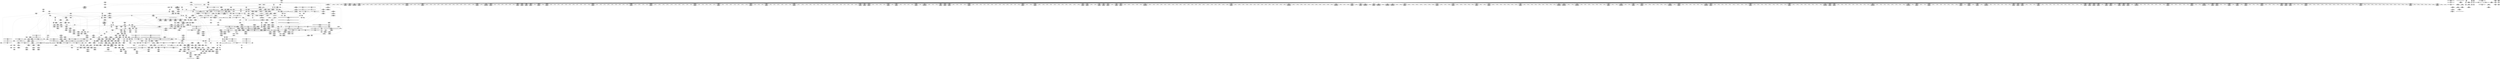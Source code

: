 digraph {
	CE0x4bae4d0 [shape=record,shape=Mrecord,label="{CE0x4bae4d0|12:_i32,_56:_i8*,_:_CRE_293,294_}"]
	CE0x4bc0280 [shape=record,shape=Mrecord,label="{CE0x4bc0280|12:_i32,_56:_i8*,_:_CRE_892,893_}"]
	CE0x4ba88a0 [shape=record,shape=Mrecord,label="{CE0x4ba88a0|12:_i32,_56:_i8*,_:_CRE_183,184_}"]
	CE0x4b97550 [shape=record,shape=Mrecord,label="{CE0x4b97550|__validate_creds:expval|include/linux/cred.h,173}"]
	CE0x4bb9300 [shape=record,shape=Mrecord,label="{CE0x4bb9300|12:_i32,_56:_i8*,_:_CRE_610,611_}"]
	CE0x4b2b210 [shape=record,shape=Mrecord,label="{CE0x4b2b210|12:_i32,_56:_i8*,_:_CRE_172,173_}"]
	CE0x4bb4790 [shape=record,shape=Mrecord,label="{CE0x4bb4790|12:_i32,_56:_i8*,_:_CRE_540,544_|*MultipleSource*|Function::inode_has_perm&Arg::inode::|*LoadInst*|security/selinux/hooks.c,1627|security/selinux/hooks.c,1611}"]
	CE0x4bf5a50 [shape=record,shape=Mrecord,label="{CE0x4bf5a50|__validate_creds:tmp9|include/linux/cred.h,175}"]
	CE0x4bb5540 [shape=record,shape=Mrecord,label="{CE0x4bb5540|12:_i32,_56:_i8*,_:_CRE_558,559_}"]
	CE0x4b5cef0 [shape=record,shape=Mrecord,label="{CE0x4b5cef0|12:_i32,_56:_i8*,_:_CRE_148,149_}"]
	CE0x4bd2f10 [shape=record,shape=Mrecord,label="{CE0x4bd2f10|inode_has_perm:lnot|security/selinux/hooks.c,1611|*SummSource*}"]
	CE0x4b36770 [shape=record,shape=Mrecord,label="{CE0x4b36770|selinux_inode_getxattr:tobool1|security/selinux/hooks.c,3041}"]
	CE0x4b33730 [shape=record,shape=Mrecord,label="{CE0x4b33730|i64*_getelementptr_inbounds_(_2_x_i64_,_2_x_i64_*___llvm_gcov_ctr153,_i64_0,_i64_1)|*Constant*|*SummSource*}"]
	CE0x4ba87b0 [shape=record,shape=Mrecord,label="{CE0x4ba87b0|12:_i32,_56:_i8*,_:_CRE_182,183_}"]
	CE0x4bc2c10 [shape=record,shape=Mrecord,label="{CE0x4bc2c10|12:_i32,_56:_i8*,_:_CRE_927,928_}"]
	CE0x4b1edb0 [shape=record,shape=Mrecord,label="{CE0x4b1edb0|i8*_getelementptr_inbounds_(_45_x_i8_,_45_x_i8_*_.str12,_i32_0,_i32_0)|*Constant*|*SummSink*}"]
	CE0x4b34e80 [shape=record,shape=Mrecord,label="{CE0x4b34e80|i32_1|*Constant*|*SummSource*}"]
	CE0x4b99070 [shape=record,shape=Mrecord,label="{CE0x4b99070|i64*_getelementptr_inbounds_(_8_x_i64_,_8_x_i64_*___llvm_gcov_ctr154,_i64_0,_i64_0)|*Constant*}"]
	CE0x4bc2e70 [shape=record,shape=Mrecord,label="{CE0x4bc2e70|12:_i32,_56:_i8*,_:_CRE_929,930_}"]
	CE0x4b5e200 [shape=record,shape=Mrecord,label="{CE0x4b5e200|12:_i32,_56:_i8*,_:_CRE_12,16_|*MultipleSource*|Function::inode_has_perm&Arg::inode::|*LoadInst*|security/selinux/hooks.c,1627|security/selinux/hooks.c,1611}"]
	CE0x4ba0290 [shape=record,shape=Mrecord,label="{CE0x4ba0290|GLOBAL:creds_are_invalid|*Constant*|*SummSource*}"]
	CE0x4bbf900 [shape=record,shape=Mrecord,label="{CE0x4bbf900|12:_i32,_56:_i8*,_:_CRE_884,885_}"]
	CE0x4bc29b0 [shape=record,shape=Mrecord,label="{CE0x4bc29b0|12:_i32,_56:_i8*,_:_CRE_925,926_}"]
	CE0x4bb25e0 [shape=record,shape=Mrecord,label="{CE0x4bb25e0|12:_i32,_56:_i8*,_:_CRE_474,475_}"]
	CE0x4b9a700 [shape=record,shape=Mrecord,label="{CE0x4b9a700|104:_%struct.inode*,_:_CRE_317,318_}"]
	CE0x4b374c0 [shape=record,shape=Mrecord,label="{CE0x4b374c0|selinux_inode_getxattr:tmp12|security/selinux/hooks.c,3041}"]
	CE0x4bb6710 [shape=record,shape=Mrecord,label="{CE0x4bb6710|12:_i32,_56:_i8*,_:_CRE_573,574_}"]
	CE0x4b805e0 [shape=record,shape=Mrecord,label="{CE0x4b805e0|avc_has_perm:ssid|Function::avc_has_perm&Arg::ssid::|*SummSink*}"]
	CE0x4b81890 [shape=record,shape=Mrecord,label="{CE0x4b81890|i32_(i32,_i32,_i16,_i32,_%struct.common_audit_data*)*_bitcast_(i32_(i32,_i32,_i16,_i32,_%struct.common_audit_data.495*)*_avc_has_perm_to_i32_(i32,_i32,_i16,_i32,_%struct.common_audit_data*)*)|*Constant*}"]
	CE0x4bb58d0 [shape=record,shape=Mrecord,label="{CE0x4bb58d0|12:_i32,_56:_i8*,_:_CRE_561,562_}"]
	CE0x4b9d130 [shape=record,shape=Mrecord,label="{CE0x4b9d130|dentry_has_perm:ad|security/selinux/hooks.c, 1628}"]
	CE0x4b95500 [shape=record,shape=Mrecord,label="{CE0x4b95500|i64_0|*Constant*}"]
	CE0x4b434e0 [shape=record,shape=Mrecord,label="{CE0x4b434e0|selinux_inode_getxattr:tmp17|security/selinux/hooks.c,3041|*SummSink*}"]
	CE0x4bb6e30 [shape=record,shape=Mrecord,label="{CE0x4bb6e30|12:_i32,_56:_i8*,_:_CRE_579,580_}"]
	CE0x4b4ac90 [shape=record,shape=Mrecord,label="{CE0x4b4ac90|selinux_inode_getxattr:tmp17|security/selinux/hooks.c,3041}"]
	CE0x4b854e0 [shape=record,shape=Mrecord,label="{CE0x4b854e0|i64*_getelementptr_inbounds_(_5_x_i64_,_5_x_i64_*___llvm_gcov_ctr155,_i64_0,_i64_4)|*Constant*}"]
	CE0x4bbb780 [shape=record,shape=Mrecord,label="{CE0x4bbb780|12:_i32,_56:_i8*,_:_CRE_696,704_|*MultipleSource*|Function::inode_has_perm&Arg::inode::|*LoadInst*|security/selinux/hooks.c,1627|security/selinux/hooks.c,1611}"]
	CE0x4b383a0 [shape=record,shape=Mrecord,label="{CE0x4b383a0|i64*_getelementptr_inbounds_(_11_x_i64_,_11_x_i64_*___llvm_gcov_ctr239,_i64_0,_i64_1)|*Constant*|*SummSource*}"]
	CE0x4b5ca40 [shape=record,shape=Mrecord,label="{CE0x4b5ca40|12:_i32,_56:_i8*,_:_CRE_143,144_}"]
	"CONST[source:1(input),value:2(dynamic)][purpose:{subject}][SrcIdx:5]"
	CE0x4b81720 [shape=record,shape=Mrecord,label="{CE0x4b81720|inode_has_perm:call4|security/selinux/hooks.c,1617|*SummSink*}"]
	CE0x4bc03b0 [shape=record,shape=Mrecord,label="{CE0x4bc03b0|12:_i32,_56:_i8*,_:_CRE_893,894_}"]
	CE0x4b2a310 [shape=record,shape=Mrecord,label="{CE0x4b2a310|selinux_inode_getxattr:call|security/selinux/hooks.c,3041|*SummSink*}"]
	CE0x4b92eb0 [shape=record,shape=Mrecord,label="{CE0x4b92eb0|_call_void_mcount()_#3}"]
	CE0x4babed0 [shape=record,shape=Mrecord,label="{CE0x4babed0|12:_i32,_56:_i8*,_:_CRE_261,262_}"]
	CE0x4b8d3c0 [shape=record,shape=Mrecord,label="{CE0x4b8d3c0|inode_has_perm:tmp1}"]
	CE0x4bb6250 [shape=record,shape=Mrecord,label="{CE0x4bb6250|12:_i32,_56:_i8*,_:_CRE_569,570_}"]
	CE0x4bbe990 [shape=record,shape=Mrecord,label="{CE0x4bbe990|12:_i32,_56:_i8*,_:_CRE_871,872_}"]
	CE0x4b31630 [shape=record,shape=Mrecord,label="{CE0x4b31630|i64*_getelementptr_inbounds_(_2_x_i64_,_2_x_i64_*___llvm_gcov_ctr98,_i64_0,_i64_0)|*Constant*|*SummSink*}"]
	CE0x4b302b0 [shape=record,shape=Mrecord,label="{CE0x4b302b0|_ret_i32_%call5,_!dbg_!27741|security/selinux/hooks.c,3043|*SummSource*}"]
	CE0x4b5b450 [shape=record,shape=Mrecord,label="{CE0x4b5b450|i64*_getelementptr_inbounds_(_11_x_i64_,_11_x_i64_*___llvm_gcov_ctr239,_i64_0,_i64_10)|*Constant*}"]
	CE0x4b935a0 [shape=record,shape=Mrecord,label="{CE0x4b935a0|__validate_creds:tmp1|*SummSource*}"]
	CE0x4b57f10 [shape=record,shape=Mrecord,label="{CE0x4b57f10|i8_10|*Constant*|*SummSource*}"]
	CE0x4b30ea0 [shape=record,shape=Mrecord,label="{CE0x4b30ea0|dentry_has_perm:type|security/selinux/hooks.c,1630}"]
	CE0x4bc3200 [shape=record,shape=Mrecord,label="{CE0x4bc3200|12:_i32,_56:_i8*,_:_CRE_932,933_}"]
	"CONST[source:0(mediator),value:2(dynamic)][purpose:{subject}][SnkIdx:0]"
	CE0x4b9b600 [shape=record,shape=Mrecord,label="{CE0x4b9b600|i64*_getelementptr_inbounds_(_5_x_i64_,_5_x_i64_*___llvm_gcov_ctr155,_i64_0,_i64_3)|*Constant*|*SummSource*}"]
	CE0x4b97780 [shape=record,shape=Mrecord,label="{CE0x4b97780|__validate_creds:expval|include/linux/cred.h,173|*SummSource*}"]
	CE0x4bd8040 [shape=record,shape=Mrecord,label="{CE0x4bd8040|inode_has_perm:tmp11|security/selinux/hooks.c,1612|*SummSource*}"]
	CE0x4b58070 [shape=record,shape=Mrecord,label="{CE0x4b58070|i8_10|*Constant*|*SummSink*}"]
	CE0x4b41f50 [shape=record,shape=Mrecord,label="{CE0x4b41f50|_call_void_lockdep_rcu_suspicious(i8*_getelementptr_inbounds_(_25_x_i8_,_25_x_i8_*_.str3,_i32_0,_i32_0),_i32_3041,_i8*_getelementptr_inbounds_(_45_x_i8_,_45_x_i8_*_.str12,_i32_0,_i32_0))_#10,_!dbg_!27729|security/selinux/hooks.c,3041|*SummSource*}"]
	CE0x4b8dc40 [shape=record,shape=Mrecord,label="{CE0x4b8dc40|12:_i32,_56:_i8*,_:_CRE_96,104_|*MultipleSource*|Function::inode_has_perm&Arg::inode::|*LoadInst*|security/selinux/hooks.c,1627|security/selinux/hooks.c,1611}"]
	CE0x4bb85f0 [shape=record,shape=Mrecord,label="{CE0x4bb85f0|12:_i32,_56:_i8*,_:_CRE_599,600_}"]
	CE0x4bc1910 [shape=record,shape=Mrecord,label="{CE0x4bc1910|12:_i32,_56:_i8*,_:_CRE_911,912_}"]
	CE0x4b355d0 [shape=record,shape=Mrecord,label="{CE0x4b355d0|i1_true|*Constant*|*SummSink*}"]
	CE0x4b46a30 [shape=record,shape=Mrecord,label="{CE0x4b46a30|selinux_inode_getxattr:tmp5|security/selinux/hooks.c,3041}"]
	CE0x4b385b0 [shape=record,shape=Mrecord,label="{CE0x4b385b0|get_current:tmp|*SummSink*}"]
	CE0x4bf2fd0 [shape=record,shape=Mrecord,label="{CE0x4bf2fd0|__validate_creds:tmp8|include/linux/cred.h,175}"]
	CE0x4bf3e80 [shape=record,shape=Mrecord,label="{CE0x4bf3e80|i64*_getelementptr_inbounds_(_2_x_i64_,_2_x_i64_*___llvm_gcov_ctr131,_i64_0,_i64_0)|*Constant*}"]
	CE0x4b90e50 [shape=record,shape=Mrecord,label="{CE0x4b90e50|104:_%struct.inode*,_:_CRE_307,308_}"]
	CE0x4ba8b70 [shape=record,shape=Mrecord,label="{CE0x4ba8b70|12:_i32,_56:_i8*,_:_CRE_186,187_}"]
	CE0x4bbf570 [shape=record,shape=Mrecord,label="{CE0x4bbf570|12:_i32,_56:_i8*,_:_CRE_881,882_}"]
	CE0x4bb1b40 [shape=record,shape=Mrecord,label="{CE0x4bb1b40|12:_i32,_56:_i8*,_:_CRE_448,456_|*MultipleSource*|Function::inode_has_perm&Arg::inode::|*LoadInst*|security/selinux/hooks.c,1627|security/selinux/hooks.c,1611}"]
	CE0x4b3a010 [shape=record,shape=Mrecord,label="{CE0x4b3a010|selinux_inode_getxattr:call|security/selinux/hooks.c,3041}"]
	CE0x4bbaa30 [shape=record,shape=Mrecord,label="{CE0x4bbaa30|12:_i32,_56:_i8*,_:_CRE_656,664_|*MultipleSource*|Function::inode_has_perm&Arg::inode::|*LoadInst*|security/selinux/hooks.c,1627|security/selinux/hooks.c,1611}"]
	CE0x4b55e40 [shape=record,shape=Mrecord,label="{CE0x4b55e40|cred_sid:tmp4|*LoadInst*|security/selinux/hooks.c,196|*SummSource*}"]
	CE0x4bd7060 [shape=record,shape=Mrecord,label="{CE0x4bd7060|inode_has_perm:tmp10|security/selinux/hooks.c,1611}"]
	CE0x4bd2a70 [shape=record,shape=Mrecord,label="{CE0x4bd2a70|inode_has_perm:tobool|security/selinux/hooks.c,1611|*SummSink*}"]
	CE0x4bcdc60 [shape=record,shape=Mrecord,label="{CE0x4bcdc60|_ret_i32_%retval.0,_!dbg_!27728|security/selinux/avc.c,775|*SummSource*}"]
	CE0x4b307f0 [shape=record,shape=Mrecord,label="{CE0x4b307f0|104:_%struct.inode*,_:_CRE_0,4_|*MultipleSource*|Function::selinux_inode_getxattr&Arg::dentry::|Function::dentry_has_perm&Arg::dentry::|security/selinux/hooks.c,1627}"]
	CE0x4b96030 [shape=record,shape=Mrecord,label="{CE0x4b96030|12:_i32,_56:_i8*,_:_CRE_2,4_|*MultipleSource*|Function::inode_has_perm&Arg::inode::|*LoadInst*|security/selinux/hooks.c,1627|security/selinux/hooks.c,1611}"]
	CE0x4b8b530 [shape=record,shape=Mrecord,label="{CE0x4b8b530|_call_void___validate_creds(%struct.cred*_%cred,_i8*_getelementptr_inbounds_(_25_x_i8_,_25_x_i8_*_.str3,_i32_0,_i32_0),_i32_1609)_#10,_!dbg_!27719|security/selinux/hooks.c,1609|*SummSource*}"]
	CE0x4b89aa0 [shape=record,shape=Mrecord,label="{CE0x4b89aa0|104:_%struct.inode*,_:_CRE_174,175_}"]
	CE0x4b5d0d0 [shape=record,shape=Mrecord,label="{CE0x4b5d0d0|12:_i32,_56:_i8*,_:_CRE_150,151_}"]
	CE0x4b2dda0 [shape=record,shape=Mrecord,label="{CE0x4b2dda0|dentry_has_perm:entry}"]
	CE0x4b57db0 [shape=record,shape=Mrecord,label="{CE0x4b57db0|i8_10|*Constant*}"]
	CE0x4bd5360 [shape=record,shape=Mrecord,label="{CE0x4bd5360|i64_3|*Constant*}"]
	CE0x4b42850 [shape=record,shape=Mrecord,label="{CE0x4b42850|i8*_getelementptr_inbounds_(_45_x_i8_,_45_x_i8_*_.str12,_i32_0,_i32_0)|*Constant*}"]
	CE0x4b89140 [shape=record,shape=Mrecord,label="{CE0x4b89140|104:_%struct.inode*,_:_CRE_164,165_}"]
	CE0x4ba5a80 [shape=record,shape=Mrecord,label="{CE0x4ba5a80|inode_has_perm:i_flags|security/selinux/hooks.c,1611|*SummSource*}"]
	CE0x4b911f0 [shape=record,shape=Mrecord,label="{CE0x4b911f0|104:_%struct.inode*,_:_CRE_312,313_}"]
	CE0x4ba9110 [shape=record,shape=Mrecord,label="{CE0x4ba9110|12:_i32,_56:_i8*,_:_CRE_192,193_}"]
	CE0x4bc9a80 [shape=record,shape=Mrecord,label="{CE0x4bc9a80|_ret_i32_%tmp6,_!dbg_!27716|security/selinux/hooks.c,197|*SummSource*}"]
	CE0x4b4fa10 [shape=record,shape=Mrecord,label="{CE0x4b4fa10|selinux_inode_getxattr:tmp12|security/selinux/hooks.c,3041|*SummSource*}"]
	CE0x4b382c0 [shape=record,shape=Mrecord,label="{CE0x4b382c0|selinux_inode_getxattr:tmp2|*SummSink*}"]
	CE0x4b5a9f0 [shape=record,shape=Mrecord,label="{CE0x4b5a9f0|selinux_inode_getxattr:tmp|*SummSource*}"]
	CE0x4b9d490 [shape=record,shape=Mrecord,label="{CE0x4b9d490|inode_has_perm:bb|*SummSink*}"]
	CE0x4bc1580 [shape=record,shape=Mrecord,label="{CE0x4bc1580|12:_i32,_56:_i8*,_:_CRE_908,909_}"]
	CE0x4b899b0 [shape=record,shape=Mrecord,label="{CE0x4b899b0|104:_%struct.inode*,_:_CRE_173,174_}"]
	CE0x4bcada0 [shape=record,shape=Mrecord,label="{CE0x4bcada0|inode_has_perm:sid3|security/selinux/hooks.c,1617}"]
	CE0x4bd1150 [shape=record,shape=Mrecord,label="{CE0x4bd1150|avc_has_perm:tclass|Function::avc_has_perm&Arg::tclass::|*SummSource*}"]
	CE0x4ba9980 [shape=record,shape=Mrecord,label="{CE0x4ba9980|12:_i32,_56:_i8*,_:_CRE_201,202_}"]
	CE0x4b57890 [shape=record,shape=Mrecord,label="{CE0x4b57890|_call_void_lockdep_rcu_suspicious(i8*_getelementptr_inbounds_(_25_x_i8_,_25_x_i8_*_.str3,_i32_0,_i32_0),_i32_3041,_i8*_getelementptr_inbounds_(_45_x_i8_,_45_x_i8_*_.str12,_i32_0,_i32_0))_#10,_!dbg_!27729|security/selinux/hooks.c,3041}"]
	CE0x4b8f500 [shape=record,shape=Mrecord,label="{CE0x4b8f500|104:_%struct.inode*,_:_CRE_219,220_}"]
	CE0x4b5ff00 [shape=record,shape=Mrecord,label="{CE0x4b5ff00|selinux_inode_getxattr:call5|security/selinux/hooks.c,3043}"]
	CE0x4bab210 [shape=record,shape=Mrecord,label="{CE0x4bab210|12:_i32,_56:_i8*,_:_CRE_249,250_}"]
	CE0x4b9ad20 [shape=record,shape=Mrecord,label="{CE0x4b9ad20|__validate_creds:tmp4|include/linux/cred.h,173|*SummSink*}"]
	CE0x4b9fe60 [shape=record,shape=Mrecord,label="{CE0x4b9fe60|_ret_void,_!dbg_!27722|include/linux/cred.h,175}"]
	CE0x4ba13a0 [shape=record,shape=Mrecord,label="{CE0x4ba13a0|i64*_getelementptr_inbounds_(_2_x_i64_,_2_x_i64_*___llvm_gcov_ctr131,_i64_0,_i64_0)|*Constant*|*SummSink*}"]
	CE0x4b2b9f0 [shape=record,shape=Mrecord,label="{CE0x4b2b9f0|i64*_getelementptr_inbounds_(_2_x_i64_,_2_x_i64_*___llvm_gcov_ctr98,_i64_0,_i64_1)|*Constant*|*SummSink*}"]
	CE0x4b8bb50 [shape=record,shape=Mrecord,label="{CE0x4b8bb50|__validate_creds:tmp}"]
	CE0x4bc0020 [shape=record,shape=Mrecord,label="{CE0x4bc0020|12:_i32,_56:_i8*,_:_CRE_890,891_}"]
	CE0x4b86410 [shape=record,shape=Mrecord,label="{CE0x4b86410|28:_i32,_32:_i16,_:_CRE_32,34_|*MultipleSource*|*LoadInst*|security/selinux/hooks.c,1615|security/selinux/hooks.c,1615|security/selinux/hooks.c,1617}"]
	CE0x4bb0c90 [shape=record,shape=Mrecord,label="{CE0x4bb0c90|12:_i32,_56:_i8*,_:_CRE_392,400_|*MultipleSource*|Function::inode_has_perm&Arg::inode::|*LoadInst*|security/selinux/hooks.c,1627|security/selinux/hooks.c,1611}"]
	CE0x4b4f420 [shape=record,shape=Mrecord,label="{CE0x4b4f420|selinux_inode_getxattr:tmp11|security/selinux/hooks.c,3041|*SummSource*}"]
	CE0x4ba9c50 [shape=record,shape=Mrecord,label="{CE0x4ba9c50|12:_i32,_56:_i8*,_:_CRE_204,205_}"]
	CE0x4b458b0 [shape=record,shape=Mrecord,label="{CE0x4b458b0|dentry_has_perm:tmp1|*SummSource*}"]
	CE0x4b8ac30 [shape=record,shape=Mrecord,label="{CE0x4b8ac30|i64*_getelementptr_inbounds_(_8_x_i64_,_8_x_i64_*___llvm_gcov_ctr154,_i64_0,_i64_1)|*Constant*}"]
	CE0x4b39140 [shape=record,shape=Mrecord,label="{CE0x4b39140|selinux_inode_getxattr:tmp20|security/selinux/hooks.c,3041}"]
	CE0x4b2ab80 [shape=record,shape=Mrecord,label="{CE0x4b2ab80|12:_i32,_56:_i8*,_:_CRE_165,166_}"]
	CE0x4b99900 [shape=record,shape=Mrecord,label="{CE0x4b99900|i32_4|*Constant*|*SummSink*}"]
	CE0x4b493b0 [shape=record,shape=Mrecord,label="{CE0x4b493b0|GLOBAL:__llvm_gcov_ctr155|Global_var:__llvm_gcov_ctr155|*SummSink*}"]
	CE0x4b8e800 [shape=record,shape=Mrecord,label="{CE0x4b8e800|__validate_creds:cred|Function::__validate_creds&Arg::cred::|*SummSource*}"]
	CE0x4bb71c0 [shape=record,shape=Mrecord,label="{CE0x4bb71c0|12:_i32,_56:_i8*,_:_CRE_582,583_}"]
	CE0x4bf4290 [shape=record,shape=Mrecord,label="{CE0x4bf4290|0:_i32,_4:_i32,_8:_i32,_12:_i32,_:_CMRE_8,12_|*MultipleSource*|security/selinux/hooks.c,196|*LoadInst*|security/selinux/hooks.c,196|security/selinux/hooks.c,197}"]
	CE0x4bbce80 [shape=record,shape=Mrecord,label="{CE0x4bbce80|12:_i32,_56:_i8*,_:_CRE_800,804_|*MultipleSource*|Function::inode_has_perm&Arg::inode::|*LoadInst*|security/selinux/hooks.c,1627|security/selinux/hooks.c,1611}"]
	CE0x4b79860 [shape=record,shape=Mrecord,label="{CE0x4b79860|104:_%struct.inode*,_:_CRE_200,201_}"]
	CE0x4bb32d0 [shape=record,shape=Mrecord,label="{CE0x4bb32d0|12:_i32,_56:_i8*,_:_CRE_485,486_}"]
	CE0x4bc3f70 [shape=record,shape=Mrecord,label="{CE0x4bc3f70|12:_i32,_56:_i8*,_:_CRE_976,977_}"]
	CE0x4b2af40 [shape=record,shape=Mrecord,label="{CE0x4b2af40|12:_i32,_56:_i8*,_:_CRE_169,170_}"]
	CE0x4bb2bb0 [shape=record,shape=Mrecord,label="{CE0x4bb2bb0|12:_i32,_56:_i8*,_:_CRE_479,480_}"]
	CE0x4b26e20 [shape=record,shape=Mrecord,label="{CE0x4b26e20|selinux_inode_getxattr:tmp13|security/selinux/hooks.c,3041|*SummSource*}"]
	CE0x4b9d550 [shape=record,shape=Mrecord,label="{CE0x4b9d550|inode_has_perm:do.end}"]
	CE0x4b5d830 [shape=record,shape=Mrecord,label="{CE0x4b5d830|selinux_inode_getxattr:call3|security/selinux/hooks.c,3041|*SummSource*}"]
	CE0x4b48d80 [shape=record,shape=Mrecord,label="{CE0x4b48d80|__validate_creds:tmp2|include/linux/cred.h,173|*SummSink*}"]
	CE0x4b3f880 [shape=record,shape=Mrecord,label="{CE0x4b3f880|104:_%struct.inode*,_:_CRE_94,95_}"]
	CE0x4b5b790 [shape=record,shape=Mrecord,label="{CE0x4b5b790|cred_sid:tmp4|*LoadInst*|security/selinux/hooks.c,196}"]
	CE0x4b815f0 [shape=record,shape=Mrecord,label="{CE0x4b815f0|inode_has_perm:call4|security/selinux/hooks.c,1617|*SummSource*}"]
	CE0x4bb8850 [shape=record,shape=Mrecord,label="{CE0x4bb8850|12:_i32,_56:_i8*,_:_CRE_601,602_}"]
	CE0x4b8eed0 [shape=record,shape=Mrecord,label="{CE0x4b8eed0|_call_void_mcount()_#3|*SummSource*}"]
	CE0x4b3db80 [shape=record,shape=Mrecord,label="{CE0x4b3db80|i64_1|*Constant*}"]
	CE0x4bcb990 [shape=record,shape=Mrecord,label="{CE0x4bcb990|inode_has_perm:tmp13|security/selinux/hooks.c,1614|*SummSink*}"]
	CE0x4bb2e10 [shape=record,shape=Mrecord,label="{CE0x4bb2e10|12:_i32,_56:_i8*,_:_CRE_481,482_}"]
	CE0x4b58b30 [shape=record,shape=Mrecord,label="{CE0x4b58b30|dentry_has_perm:call|security/selinux/hooks.c,1632|*SummSink*}"]
	CE0x4bb7090 [shape=record,shape=Mrecord,label="{CE0x4bb7090|12:_i32,_56:_i8*,_:_CRE_581,582_}"]
	CE0x4bad8f0 [shape=record,shape=Mrecord,label="{CE0x4bad8f0|12:_i32,_56:_i8*,_:_CRE_283,284_}"]
	CE0x4b530b0 [shape=record,shape=Mrecord,label="{CE0x4b530b0|_ret_i32_%retval.0,_!dbg_!27739|security/selinux/hooks.c,1618|*SummSink*}"]
	CE0x4b38330 [shape=record,shape=Mrecord,label="{CE0x4b38330|selinux_inode_getxattr:tmp3}"]
	CE0x4b2a270 [shape=record,shape=Mrecord,label="{CE0x4b2a270|selinux_inode_getxattr:call|security/selinux/hooks.c,3041|*SummSource*}"]
	CE0x4b3a460 [shape=record,shape=Mrecord,label="{CE0x4b3a460|GLOBAL:selinux_inode_getxattr.__warned|Global_var:selinux_inode_getxattr.__warned|*SummSource*}"]
	CE0x4ba0590 [shape=record,shape=Mrecord,label="{CE0x4ba0590|__validate_creds:lnot|include/linux/cred.h,173|*SummSink*}"]
	CE0x4b88420 [shape=record,shape=Mrecord,label="{CE0x4b88420|104:_%struct.inode*,_:_CRE_150,151_}"]
	CE0x4bf4170 [shape=record,shape=Mrecord,label="{CE0x4bf4170|0:_i32,_4:_i32,_8:_i32,_12:_i32,_:_CMRE_4,8_|*MultipleSource*|security/selinux/hooks.c,196|*LoadInst*|security/selinux/hooks.c,196|security/selinux/hooks.c,197}"]
	CE0x4bd0110 [shape=record,shape=Mrecord,label="{CE0x4bd0110|__validate_creds:lnot1|include/linux/cred.h,173|*SummSink*}"]
	CE0x4b9a8e0 [shape=record,shape=Mrecord,label="{CE0x4b9a8e0|104:_%struct.inode*,_:_CRE_319,320_}"]
	CE0x4b309c0 [shape=record,shape=Mrecord,label="{CE0x4b309c0|dentry_has_perm:d_inode|security/selinux/hooks.c,1627|*SummSource*}"]
	CE0x4b5f650 [shape=record,shape=Mrecord,label="{CE0x4b5f650|COLLAPSED:_GCMRE_current_task_external_global_%struct.task_struct*:_elem_0::|security/selinux/hooks.c,3041}"]
	CE0x4bae860 [shape=record,shape=Mrecord,label="{CE0x4bae860|12:_i32,_56:_i8*,_:_CRE_296,297_}"]
	CE0x4bd3e40 [shape=record,shape=Mrecord,label="{CE0x4bd3e40|inode_has_perm:conv|security/selinux/hooks.c,1611|*SummSource*}"]
	CE0x4b3cb40 [shape=record,shape=Mrecord,label="{CE0x4b3cb40|selinux_inode_getxattr:tmp14|security/selinux/hooks.c,3041|*SummSink*}"]
	CE0x4bbc410 [shape=record,shape=Mrecord,label="{CE0x4bbc410|12:_i32,_56:_i8*,_:_CRE_752,756_|*MultipleSource*|Function::inode_has_perm&Arg::inode::|*LoadInst*|security/selinux/hooks.c,1627|security/selinux/hooks.c,1611}"]
	CE0x4b34770 [shape=record,shape=Mrecord,label="{CE0x4b34770|dentry_has_perm:tmp|*SummSink*}"]
	CE0x4b79d10 [shape=record,shape=Mrecord,label="{CE0x4b79d10|104:_%struct.inode*,_:_CRE_205,206_}"]
	CE0x4b9dfd0 [shape=record,shape=Mrecord,label="{CE0x4b9dfd0|104:_%struct.inode*,_:_CRE_48,52_|*MultipleSource*|Function::selinux_inode_getxattr&Arg::dentry::|Function::dentry_has_perm&Arg::dentry::|security/selinux/hooks.c,1627}"]
	CE0x4bba600 [shape=record,shape=Mrecord,label="{CE0x4bba600|12:_i32,_56:_i8*,_:_CRE_640,648_|*MultipleSource*|Function::inode_has_perm&Arg::inode::|*LoadInst*|security/selinux/hooks.c,1627|security/selinux/hooks.c,1611}"]
	CE0x4b3dce0 [shape=record,shape=Mrecord,label="{CE0x4b3dce0|i64_1|*Constant*|*SummSink*}"]
	CE0x4b59810 [shape=record,shape=Mrecord,label="{CE0x4b59810|inode_has_perm:cred|Function::inode_has_perm&Arg::cred::|*SummSink*}"]
	CE0x4b5d670 [shape=record,shape=Mrecord,label="{CE0x4b5d670|12:_i32,_56:_i8*,_:_CRE_156,157_}"]
	CE0x4bb72f0 [shape=record,shape=Mrecord,label="{CE0x4bb72f0|12:_i32,_56:_i8*,_:_CRE_583,584_}"]
	CE0x4b2f500 [shape=record,shape=Mrecord,label="{CE0x4b2f500|i32_16|*Constant*|*SummSink*}"]
	CE0x4b365e0 [shape=record,shape=Mrecord,label="{CE0x4b365e0|selinux_inode_getxattr:tmp8|security/selinux/hooks.c,3041}"]
	CE0x4b30570 [shape=record,shape=Mrecord,label="{CE0x4b30570|dentry_has_perm:d_inode|security/selinux/hooks.c,1627}"]
	CE0x4b8d430 [shape=record,shape=Mrecord,label="{CE0x4b8d430|inode_has_perm:tmp1|*SummSource*}"]
	CE0x4bb29b0 [shape=record,shape=Mrecord,label="{CE0x4bb29b0|12:_i32,_56:_i8*,_:_CRE_477,478_}"]
	CE0x4bd1280 [shape=record,shape=Mrecord,label="{CE0x4bd1280|avc_has_perm:tclass|Function::avc_has_perm&Arg::tclass::|*SummSink*}"]
	CE0x4b5be80 [shape=record,shape=Mrecord,label="{CE0x4b5be80|i32_1|*Constant*}"]
	CE0x4b9ffe0 [shape=record,shape=Mrecord,label="{CE0x4b9ffe0|_ret_void,_!dbg_!27722|include/linux/cred.h,175|*SummSource*}"]
	CE0x4baee50 [shape=record,shape=Mrecord,label="{CE0x4baee50|12:_i32,_56:_i8*,_:_CRE_301,302_}"]
	CE0x4b5f480 [shape=record,shape=Mrecord,label="{CE0x4b5f480|i32_78|*Constant*|*SummSource*}"]
	CE0x4b439d0 [shape=record,shape=Mrecord,label="{CE0x4b439d0|selinux_inode_getxattr:tmp18|security/selinux/hooks.c,3041|*SummSource*}"]
	CE0x4babda0 [shape=record,shape=Mrecord,label="{CE0x4babda0|12:_i32,_56:_i8*,_:_CRE_260,261_}"]
	CE0x4b2b030 [shape=record,shape=Mrecord,label="{CE0x4b2b030|12:_i32,_56:_i8*,_:_CRE_170,171_}"]
	CE0x4b495b0 [shape=record,shape=Mrecord,label="{CE0x4b495b0|__validate_creds:tmp3|include/linux/cred.h,173|*SummSink*}"]
	CE0x4bbd0a0 [shape=record,shape=Mrecord,label="{CE0x4bbd0a0|12:_i32,_56:_i8*,_:_CRE_808,816_|*MultipleSource*|Function::inode_has_perm&Arg::inode::|*LoadInst*|security/selinux/hooks.c,1627|security/selinux/hooks.c,1611}"]
	CE0x4b9d420 [shape=record,shape=Mrecord,label="{CE0x4b9d420|dentry_has_perm:ad|security/selinux/hooks.c, 1628|*SummSink*}"]
	CE0x4bd39a0 [shape=record,shape=Mrecord,label="{CE0x4bd39a0|inode_has_perm:lnot.ext|security/selinux/hooks.c,1611}"]
	CE0x4bbb2e0 [shape=record,shape=Mrecord,label="{CE0x4bbb2e0|12:_i32,_56:_i8*,_:_CRE_684,688_|*MultipleSource*|Function::inode_has_perm&Arg::inode::|*LoadInst*|security/selinux/hooks.c,1627|security/selinux/hooks.c,1611}"]
	CE0x4b81090 [shape=record,shape=Mrecord,label="{CE0x4b81090|inode_has_perm:tmp18|security/selinux/hooks.c,1617|*SummSource*}"]
	CE0x4b32c50 [shape=record,shape=Mrecord,label="{CE0x4b32c50|get_current:bb|*SummSink*}"]
	CE0x4bba3a0 [shape=record,shape=Mrecord,label="{CE0x4bba3a0|12:_i32,_56:_i8*,_:_CRE_624,628_|*MultipleSource*|Function::inode_has_perm&Arg::inode::|*LoadInst*|security/selinux/hooks.c,1627|security/selinux/hooks.c,1611}"]
	CE0x4b7ab40 [shape=record,shape=Mrecord,label="{CE0x4b7ab40|i64*_getelementptr_inbounds_(_2_x_i64_,_2_x_i64_*___llvm_gcov_ctr98,_i64_0,_i64_1)|*Constant*|*SummSource*}"]
	CE0x4b43a40 [shape=record,shape=Mrecord,label="{CE0x4b43a40|selinux_inode_getxattr:tmp18|security/selinux/hooks.c,3041|*SummSink*}"]
	CE0x4bce180 [shape=record,shape=Mrecord,label="{CE0x4bce180|inode_has_perm:retval.0}"]
	CE0x4bafc90 [shape=record,shape=Mrecord,label="{CE0x4bafc90|12:_i32,_56:_i8*,_:_CRE_320,328_|*MultipleSource*|Function::inode_has_perm&Arg::inode::|*LoadInst*|security/selinux/hooks.c,1627|security/selinux/hooks.c,1611}"]
	CE0x4b2aa90 [shape=record,shape=Mrecord,label="{CE0x4b2aa90|12:_i32,_56:_i8*,_:_CRE_164,165_}"]
	CE0x4bb4380 [shape=record,shape=Mrecord,label="{CE0x4bb4380|12:_i32,_56:_i8*,_:_CRE_528,536_|*MultipleSource*|Function::inode_has_perm&Arg::inode::|*LoadInst*|security/selinux/hooks.c,1627|security/selinux/hooks.c,1611}"]
	CE0x4bbf6a0 [shape=record,shape=Mrecord,label="{CE0x4bbf6a0|12:_i32,_56:_i8*,_:_CRE_882,883_}"]
	CE0x4bbb500 [shape=record,shape=Mrecord,label="{CE0x4bbb500|12:_i32,_56:_i8*,_:_CRE_688,692_|*MultipleSource*|Function::inode_has_perm&Arg::inode::|*LoadInst*|security/selinux/hooks.c,1627|security/selinux/hooks.c,1611}"]
	CE0x4bb5a00 [shape=record,shape=Mrecord,label="{CE0x4bb5a00|12:_i32,_56:_i8*,_:_CRE_562,563_}"]
	CE0x4bc1320 [shape=record,shape=Mrecord,label="{CE0x4bc1320|12:_i32,_56:_i8*,_:_CRE_906,907_}"]
	CE0x4bced90 [shape=record,shape=Mrecord,label="{CE0x4bced90|inode_has_perm:tmp19|security/selinux/hooks.c,1618|*SummSink*}"]
	CE0x4ba5800 [shape=record,shape=Mrecord,label="{CE0x4ba5800|i32_0|*Constant*}"]
	CE0x4b1ecb0 [shape=record,shape=Mrecord,label="{CE0x4b1ecb0|i8*_getelementptr_inbounds_(_45_x_i8_,_45_x_i8_*_.str12,_i32_0,_i32_0)|*Constant*|*SummSource*}"]
	CE0x4b4e640 [shape=record,shape=Mrecord,label="{CE0x4b4e640|i64_4|*Constant*|*SummSink*}"]
	CE0x4b5cc20 [shape=record,shape=Mrecord,label="{CE0x4b5cc20|12:_i32,_56:_i8*,_:_CRE_145,146_}"]
	CE0x4ba83f0 [shape=record,shape=Mrecord,label="{CE0x4ba83f0|12:_i32,_56:_i8*,_:_CRE_178,179_}"]
	CE0x4b4f290 [shape=record,shape=Mrecord,label="{CE0x4b4f290|selinux_inode_getxattr:tmp10|security/selinux/hooks.c,3041|*SummSink*}"]
	CE0x4bbf7d0 [shape=record,shape=Mrecord,label="{CE0x4bbf7d0|12:_i32,_56:_i8*,_:_CRE_883,884_}"]
	CE0x4b5f1e0 [shape=record,shape=Mrecord,label="{CE0x4b5f1e0|i32_78|*Constant*}"]
	CE0x4bd3220 [shape=record,shape=Mrecord,label="{CE0x4bd3220|inode_has_perm:lnot|security/selinux/hooks.c,1611|*SummSink*}"]
	CE0x4bc4380 [shape=record,shape=Mrecord,label="{CE0x4bc4380|12:_i32,_56:_i8*,_:_CRE_978,979_}"]
	CE0x4b48a00 [shape=record,shape=Mrecord,label="{CE0x4b48a00|i8_1|*Constant*|*SummSink*}"]
	CE0x4b7e340 [shape=record,shape=Mrecord,label="{CE0x4b7e340|dentry_has_perm:bb|*SummSink*}"]
	CE0x4bc9be0 [shape=record,shape=Mrecord,label="{CE0x4bc9be0|_ret_i32_%tmp6,_!dbg_!27716|security/selinux/hooks.c,197|*SummSink*}"]
	CE0x4b2a5e0 [shape=record,shape=Mrecord,label="{CE0x4b2a5e0|12:_i32,_56:_i8*,_:_CRE_159,160_}"]
	CE0x4b2b120 [shape=record,shape=Mrecord,label="{CE0x4b2b120|12:_i32,_56:_i8*,_:_CRE_171,172_}"]
	CE0x4b38480 [shape=record,shape=Mrecord,label="{CE0x4b38480|selinux_inode_getxattr:do.body}"]
	CE0x4b5d3a0 [shape=record,shape=Mrecord,label="{CE0x4b5d3a0|12:_i32,_56:_i8*,_:_CRE_153,154_}"]
	CE0x4b38410 [shape=record,shape=Mrecord,label="{CE0x4b38410|selinux_inode_getxattr:if.then|*SummSink*}"]
	CE0x4b8f230 [shape=record,shape=Mrecord,label="{CE0x4b8f230|104:_%struct.inode*,_:_CRE_216,217_}"]
	CE0x4b95d30 [shape=record,shape=Mrecord,label="{CE0x4b95d30|i64*_getelementptr_inbounds_(_2_x_i64_,_2_x_i64_*___llvm_gcov_ctr131,_i64_0,_i64_1)|*Constant*}"]
	CE0x4bae990 [shape=record,shape=Mrecord,label="{CE0x4bae990|12:_i32,_56:_i8*,_:_CRE_297,298_}"]
	CE0x4b8a810 [shape=record,shape=Mrecord,label="{CE0x4b8a810|__validate_creds:call|include/linux/cred.h,173|*SummSource*}"]
	CE0x4bd48c0 [shape=record,shape=Mrecord,label="{CE0x4bd48c0|inode_has_perm:expval|security/selinux/hooks.c,1611|*SummSource*}"]
	CE0x4b3d080 [shape=record,shape=Mrecord,label="{CE0x4b3d080|i1_true|*Constant*|*SummSource*}"]
	CE0x4bc4bb0 [shape=record,shape=Mrecord,label="{CE0x4bc4bb0|12:_i32,_56:_i8*,_:_CRE_988,992_|*MultipleSource*|Function::inode_has_perm&Arg::inode::|*LoadInst*|security/selinux/hooks.c,1627|security/selinux/hooks.c,1611}"]
	CE0x4ba8210 [shape=record,shape=Mrecord,label="{CE0x4ba8210|12:_i32,_56:_i8*,_:_CRE_176,177_}"]
	CE0x4bace40 [shape=record,shape=Mrecord,label="{CE0x4bace40|12:_i32,_56:_i8*,_:_CRE_274,275_}"]
	CE0x4b846c0 [shape=record,shape=Mrecord,label="{CE0x4b846c0|__validate_creds:tmp6|include/linux/cred.h,174}"]
	CE0x4b97170 [shape=record,shape=Mrecord,label="{CE0x4b97170|12:_i32,_56:_i8*,_:_CRE_56,64_|*MultipleSource*|Function::inode_has_perm&Arg::inode::|*LoadInst*|security/selinux/hooks.c,1627|security/selinux/hooks.c,1611}"]
	CE0x4b367e0 [shape=record,shape=Mrecord,label="{CE0x4b367e0|selinux_inode_getxattr:tmp8|security/selinux/hooks.c,3041|*SummSink*}"]
	CE0x4bc2160 [shape=record,shape=Mrecord,label="{CE0x4bc2160|12:_i32,_56:_i8*,_:_CRE_918,919_}"]
	CE0x4b3f970 [shape=record,shape=Mrecord,label="{CE0x4b3f970|104:_%struct.inode*,_:_CRE_95,96_}"]
	CE0x4bb5ec0 [shape=record,shape=Mrecord,label="{CE0x4bb5ec0|12:_i32,_56:_i8*,_:_CRE_566,567_}"]
	CE0x4bb90a0 [shape=record,shape=Mrecord,label="{CE0x4bb90a0|12:_i32,_56:_i8*,_:_CRE_608,609_}"]
	CE0x4baad50 [shape=record,shape=Mrecord,label="{CE0x4baad50|12:_i32,_56:_i8*,_:_CRE_243,244_}"]
	CE0x4bbed20 [shape=record,shape=Mrecord,label="{CE0x4bbed20|12:_i32,_56:_i8*,_:_CRE_874,875_}"]
	CE0x4b961d0 [shape=record,shape=Mrecord,label="{CE0x4b961d0|i32_512|*Constant*}"]
	CE0x4bc0c00 [shape=record,shape=Mrecord,label="{CE0x4bc0c00|12:_i32,_56:_i8*,_:_CRE_900,901_}"]
	CE0x4bb3d20 [shape=record,shape=Mrecord,label="{CE0x4bb3d20|12:_i32,_56:_i8*,_:_CRE_508,512_|*MultipleSource*|Function::inode_has_perm&Arg::inode::|*LoadInst*|security/selinux/hooks.c,1627|security/selinux/hooks.c,1611}"]
	CE0x4bc10c0 [shape=record,shape=Mrecord,label="{CE0x4bc10c0|12:_i32,_56:_i8*,_:_CRE_904,905_}"]
	CE0x4b2f890 [shape=record,shape=Mrecord,label="{CE0x4b2f890|dentry_has_perm:av|Function::dentry_has_perm&Arg::av::}"]
	CE0x4bcfdf0 [shape=record,shape=Mrecord,label="{CE0x4bcfdf0|__validate_creds:conv|include/linux/cred.h,173}"]
	CE0x4bd5ce0 [shape=record,shape=Mrecord,label="{CE0x4bd5ce0|GLOBAL:__llvm_gcov_ctr154|Global_var:__llvm_gcov_ctr154|*SummSource*}"]
	CE0x4b33da0 [shape=record,shape=Mrecord,label="{CE0x4b33da0|_call_void_mcount()_#3}"]
	CE0x4b895f0 [shape=record,shape=Mrecord,label="{CE0x4b895f0|104:_%struct.inode*,_:_CRE_169,170_}"]
	CE0x4b4ea20 [shape=record,shape=Mrecord,label="{CE0x4b4ea20|i64_5|*Constant*|*SummSource*}"]
	CE0x66f56e0 [shape=record,shape=Mrecord,label="{CE0x66f56e0|selinux_inode_getxattr:tmp}"]
	CE0x4b8e3e0 [shape=record,shape=Mrecord,label="{CE0x4b8e3e0|__validate_creds:bb|*SummSink*}"]
	CE0x4b43770 [shape=record,shape=Mrecord,label="{CE0x4b43770|selinux_inode_getxattr:tmp18|security/selinux/hooks.c,3041}"]
	CE0x4b9d1a0 [shape=record,shape=Mrecord,label="{CE0x4b9d1a0|dentry_has_perm:ad|security/selinux/hooks.c, 1628|*SummSource*}"]
	CE0x4bd88c0 [shape=record,shape=Mrecord,label="{CE0x4bd88c0|i32_512|*Constant*|*SummSource*}"]
	CE0x4bc2620 [shape=record,shape=Mrecord,label="{CE0x4bc2620|12:_i32,_56:_i8*,_:_CRE_922,923_}"]
	CE0x4bd4a90 [shape=record,shape=Mrecord,label="{CE0x4bd4a90|inode_has_perm:expval|security/selinux/hooks.c,1611|*SummSink*}"]
	CE0x4bc1a40 [shape=record,shape=Mrecord,label="{CE0x4bc1a40|12:_i32,_56:_i8*,_:_CRE_912,913_}"]
	CE0x4b99180 [shape=record,shape=Mrecord,label="{CE0x4b99180|i64*_getelementptr_inbounds_(_8_x_i64_,_8_x_i64_*___llvm_gcov_ctr154,_i64_0,_i64_0)|*Constant*|*SummSource*}"]
	CE0x4bb3f40 [shape=record,shape=Mrecord,label="{CE0x4bb3f40|12:_i32,_56:_i8*,_:_CRE_512,520_|*MultipleSource*|Function::inode_has_perm&Arg::inode::|*LoadInst*|security/selinux/hooks.c,1627|security/selinux/hooks.c,1611}"]
	CE0x4b44aa0 [shape=record,shape=Mrecord,label="{CE0x4b44aa0|GLOBAL:current_task|Global_var:current_task|*SummSource*}"]
	CE0x4b785a0 [shape=record,shape=Mrecord,label="{CE0x4b785a0|104:_%struct.inode*,_:_CRE_180,181_}"]
	CE0x4bd5140 [shape=record,shape=Mrecord,label="{CE0x4bd5140|inode_has_perm:tobool2|security/selinux/hooks.c,1611|*SummSink*}"]
	CE0x4b5ee00 [shape=record,shape=Mrecord,label="{CE0x4b5ee00|_ret_%struct.task_struct*_%tmp4,_!dbg_!27714|./arch/x86/include/asm/current.h,14}"]
	CE0x4b2e090 [shape=record,shape=Mrecord,label="{CE0x4b2e090|GLOBAL:dentry_has_perm|*Constant*|*SummSink*}"]
	CE0x4bf55b0 [shape=record,shape=Mrecord,label="{CE0x4bf55b0|__validate_creds:tmp8|include/linux/cred.h,175|*SummSource*}"]
	CE0x4b3e590 [shape=record,shape=Mrecord,label="{CE0x4b3e590|selinux_inode_getxattr:tmp2}"]
	CE0x4b9a430 [shape=record,shape=Mrecord,label="{CE0x4b9a430|104:_%struct.inode*,_:_CRE_314,315_}"]
	CE0x4b95810 [shape=record,shape=Mrecord,label="{CE0x4b95810|__validate_creds:entry}"]
	CE0x4ba6c80 [shape=record,shape=Mrecord,label="{CE0x4ba6c80|inode_has_perm:tmp14|security/selinux/hooks.c,1614}"]
	CE0x4ba9a70 [shape=record,shape=Mrecord,label="{CE0x4ba9a70|12:_i32,_56:_i8*,_:_CRE_202,203_}"]
	CE0x4bf5620 [shape=record,shape=Mrecord,label="{CE0x4bf5620|__validate_creds:tmp8|include/linux/cred.h,175|*SummSink*}"]
	CE0x4b89230 [shape=record,shape=Mrecord,label="{CE0x4b89230|104:_%struct.inode*,_:_CRE_165,166_}"]
	CE0x4b3c4d0 [shape=record,shape=Mrecord,label="{CE0x4b3c4d0|%struct.task_struct*_(%struct.task_struct**)*_asm_movq_%gs:$_1:P_,$0_,_r,im,_dirflag_,_fpsr_,_flags_|*SummSource*}"]
	CE0x4b2c1f0 [shape=record,shape=Mrecord,label="{CE0x4b2c1f0|get_current:tmp2}"]
	CE0x4bce9e0 [shape=record,shape=Mrecord,label="{CE0x4bce9e0|i64*_getelementptr_inbounds_(_8_x_i64_,_8_x_i64_*___llvm_gcov_ctr154,_i64_0,_i64_7)|*Constant*|*SummSink*}"]
	CE0x4b78780 [shape=record,shape=Mrecord,label="{CE0x4b78780|104:_%struct.inode*,_:_CRE_182,183_}"]
	CE0x4b8b1d0 [shape=record,shape=Mrecord,label="{CE0x4b8b1d0|i32_22|*Constant*|*SummSink*}"]
	CE0x4b39460 [shape=record,shape=Mrecord,label="{CE0x4b39460|selinux_inode_getxattr:tmp20|security/selinux/hooks.c,3041|*SummSink*}"]
	CE0x4b45b20 [shape=record,shape=Mrecord,label="{CE0x4b45b20|i32_1|*Constant*}"]
	CE0x4bb31a0 [shape=record,shape=Mrecord,label="{CE0x4bb31a0|12:_i32,_56:_i8*,_:_CRE_484,485_}"]
	CE0x4b550e0 [shape=record,shape=Mrecord,label="{CE0x4b550e0|inode_has_perm:tmp2|*SummSource*}"]
	CE0x4b55a50 [shape=record,shape=Mrecord,label="{CE0x4b55a50|inode_has_perm:tmp4|security/selinux/hooks.c,1609}"]
	CE0x4bbe360 [shape=record,shape=Mrecord,label="{CE0x4bbe360|12:_i32,_56:_i8*,_:_CRE_866,867_}"]
	CE0x4b26e90 [shape=record,shape=Mrecord,label="{CE0x4b26e90|selinux_inode_getxattr:tmp13|security/selinux/hooks.c,3041|*SummSink*}"]
	CE0x4b37820 [shape=record,shape=Mrecord,label="{CE0x4b37820|get_current:tmp1|*SummSource*}"]
	CE0x4b791d0 [shape=record,shape=Mrecord,label="{CE0x4b791d0|104:_%struct.inode*,_:_CRE_193,194_}"]
	CE0x4b392c0 [shape=record,shape=Mrecord,label="{CE0x4b392c0|selinux_inode_getxattr:tmp20|security/selinux/hooks.c,3041|*SummSource*}"]
	CE0x4baab70 [shape=record,shape=Mrecord,label="{CE0x4baab70|12:_i32,_56:_i8*,_:_CRE_242,243_}"]
	CE0x4b93c20 [shape=record,shape=Mrecord,label="{CE0x4b93c20|cred_sid:tmp2}"]
	CE0x4b58280 [shape=record,shape=Mrecord,label="{CE0x4b58280|dentry_has_perm:u|security/selinux/hooks.c,1631}"]
	CE0x4b9f330 [shape=record,shape=Mrecord,label="{CE0x4b9f330|cred_sid:tmp1}"]
	CE0x4b93530 [shape=record,shape=Mrecord,label="{CE0x4b93530|__validate_creds:tmp1}"]
	CE0x4b2e490 [shape=record,shape=Mrecord,label="{CE0x4b2e490|dentry_has_perm:cred|Function::dentry_has_perm&Arg::cred::|*SummSource*}"]
	CE0x4ba84e0 [shape=record,shape=Mrecord,label="{CE0x4ba84e0|12:_i32,_56:_i8*,_:_CRE_179,180_}"]
	CE0x4b468e0 [shape=record,shape=Mrecord,label="{CE0x4b468e0|selinux_inode_getxattr:tmp6|security/selinux/hooks.c,3041}"]
	CE0x4b2e7b0 [shape=record,shape=Mrecord,label="{CE0x4b2e7b0|selinux_inode_getxattr:dentry|Function::selinux_inode_getxattr&Arg::dentry::}"]
	CE0x4ba08b0 [shape=record,shape=Mrecord,label="{CE0x4ba08b0|i32_1609|*Constant*}"]
	CE0x4bb0eb0 [shape=record,shape=Mrecord,label="{CE0x4bb0eb0|12:_i32,_56:_i8*,_:_CRE_400,408_|*MultipleSource*|Function::inode_has_perm&Arg::inode::|*LoadInst*|security/selinux/hooks.c,1627|security/selinux/hooks.c,1611}"]
	CE0x4ba8300 [shape=record,shape=Mrecord,label="{CE0x4ba8300|12:_i32,_56:_i8*,_:_CRE_177,178_}"]
	CE0x4b34f50 [shape=record,shape=Mrecord,label="{CE0x4b34f50|i32_1|*Constant*|*SummSink*}"]
	CE0x4bcae70 [shape=record,shape=Mrecord,label="{CE0x4bcae70|inode_has_perm:sid3|security/selinux/hooks.c,1617|*SummSource*}"]
	CE0x4b97eb0 [shape=record,shape=Mrecord,label="{CE0x4b97eb0|12:_i32,_56:_i8*,_:_CRE_136,137_}"]
	CE0x4b847a0 [shape=record,shape=Mrecord,label="{CE0x4b847a0|__validate_creds:tmp6|include/linux/cred.h,174|*SummSink*}"]
	CE0x4b84db0 [shape=record,shape=Mrecord,label="{CE0x4b84db0|__validate_creds:tmp7|include/linux/cred.h,174|*SummSource*}"]
	CE0x4ba5f00 [shape=record,shape=Mrecord,label="{CE0x4ba5f00|GLOBAL:llvm.expect.i64|*Constant*}"]
	CE0x4bce5b0 [shape=record,shape=Mrecord,label="{CE0x4bce5b0|inode_has_perm:retval.0|*SummSink*}"]
	CE0x4b5dcf0 [shape=record,shape=Mrecord,label="{CE0x4b5dcf0|GLOBAL:get_current|*Constant*|*SummSource*}"]
	CE0x4b560b0 [shape=record,shape=Mrecord,label="{CE0x4b560b0|i64*_getelementptr_inbounds_(_8_x_i64_,_8_x_i64_*___llvm_gcov_ctr154,_i64_0,_i64_1)|*Constant*|*SummSource*}"]
	CE0x4bf5d00 [shape=record,shape=Mrecord,label="{CE0x4bf5d00|__validate_creds:tmp9|include/linux/cred.h,175|*SummSink*}"]
	CE0x4b26910 [shape=record,shape=Mrecord,label="{CE0x4b26910|i64*_getelementptr_inbounds_(_11_x_i64_,_11_x_i64_*___llvm_gcov_ctr239,_i64_0,_i64_6)|*Constant*|*SummSink*}"]
	CE0x4b3e030 [shape=record,shape=Mrecord,label="{CE0x4b3e030|selinux_inode_getxattr:tobool1|security/selinux/hooks.c,3041|*SummSource*}"]
	CE0x4ba8d50 [shape=record,shape=Mrecord,label="{CE0x4ba8d50|12:_i32,_56:_i8*,_:_CRE_188,189_}"]
	CE0x4b8e660 [shape=record,shape=Mrecord,label="{CE0x4b8e660|i64*_getelementptr_inbounds_(_5_x_i64_,_5_x_i64_*___llvm_gcov_ctr155,_i64_0,_i64_0)|*Constant*|*SummSource*}"]
	CE0x4bb9690 [shape=record,shape=Mrecord,label="{CE0x4bb9690|12:_i32,_56:_i8*,_:_CRE_613,614_}"]
	CE0x4b60020 [shape=record,shape=Mrecord,label="{CE0x4b60020|selinux_inode_getxattr:tmp21|security/selinux/hooks.c,3041|*SummSink*}"]
	CE0x4b2ec30 [shape=record,shape=Mrecord,label="{CE0x4b2ec30|selinux_inode_getxattr:dentry|Function::selinux_inode_getxattr&Arg::dentry::|*SummSink*}"]
	CE0x4b32dc0 [shape=record,shape=Mrecord,label="{CE0x4b32dc0|dentry_has_perm:bb}"]
	CE0x4b8ae70 [shape=record,shape=Mrecord,label="{CE0x4b8ae70|inode_has_perm:tmp1|*SummSink*}"]
	CE0x4b58950 [shape=record,shape=Mrecord,label="{CE0x4b58950|dentry_has_perm:dentry1|security/selinux/hooks.c,1631|*SummSink*}"]
	CE0x4bcf260 [shape=record,shape=Mrecord,label="{CE0x4bcf260|inode_has_perm:tmp20|security/selinux/hooks.c,1618}"]
	CE0x4ba5da0 [shape=record,shape=Mrecord,label="{CE0x4ba5da0|__validate_creds:conv|include/linux/cred.h,173|*SummSink*}"]
	CE0x4b276d0 [shape=record,shape=Mrecord,label="{CE0x4b276d0|selinux_inode_getxattr:land.lhs.true2}"]
	CE0x4b4b9a0 [shape=record,shape=Mrecord,label="{CE0x4b4b9a0|i32_3041|*Constant*|*SummSource*}"]
	CE0x4b78e10 [shape=record,shape=Mrecord,label="{CE0x4b78e10|104:_%struct.inode*,_:_CRE_189,190_}"]
	CE0x4bc97a0 [shape=record,shape=Mrecord,label="{CE0x4bc97a0|cred_sid:cred|Function::cred_sid&Arg::cred::|*SummSource*}"]
	CE0x4b60210 [shape=record,shape=Mrecord,label="{CE0x4b60210|selinux_inode_getxattr:call5|security/selinux/hooks.c,3043|*SummSource*}"]
	CE0x4b8e320 [shape=record,shape=Mrecord,label="{CE0x4b8e320|__validate_creds:bb}"]
	CE0x4baa390 [shape=record,shape=Mrecord,label="{CE0x4baa390|12:_i32,_56:_i8*,_:_CRE_224,232_|*MultipleSource*|Function::inode_has_perm&Arg::inode::|*LoadInst*|security/selinux/hooks.c,1627|security/selinux/hooks.c,1611}"]
	CE0x4b55ac0 [shape=record,shape=Mrecord,label="{CE0x4b55ac0|inode_has_perm:tmp4|security/selinux/hooks.c,1609|*SummSource*}"]
	CE0x4b896e0 [shape=record,shape=Mrecord,label="{CE0x4b896e0|104:_%struct.inode*,_:_CRE_170,171_}"]
	CE0x4bb57a0 [shape=record,shape=Mrecord,label="{CE0x4bb57a0|12:_i32,_56:_i8*,_:_CRE_560,561_}"]
	CE0x4b89b90 [shape=record,shape=Mrecord,label="{CE0x4b89b90|104:_%struct.inode*,_:_CRE_175,176_}"]
	CE0x4b56240 [shape=record,shape=Mrecord,label="{CE0x4b56240|i64*_getelementptr_inbounds_(_8_x_i64_,_8_x_i64_*___llvm_gcov_ctr154,_i64_0,_i64_1)|*Constant*|*SummSink*}"]
	CE0x4bc0610 [shape=record,shape=Mrecord,label="{CE0x4bc0610|12:_i32,_56:_i8*,_:_CRE_895,896_}"]
	CE0x4bad0a0 [shape=record,shape=Mrecord,label="{CE0x4bad0a0|12:_i32,_56:_i8*,_:_CRE_276,277_}"]
	CE0x4b60ad0 [shape=record,shape=Mrecord,label="{CE0x4b60ad0|inode_has_perm:if.end|*SummSink*}"]
	CE0x4b8d350 [shape=record,shape=Mrecord,label="{CE0x4b8d350|i64_1|*Constant*}"]
	CE0x4ba7430 [shape=record,shape=Mrecord,label="{CE0x4ba7430|inode_has_perm:call|security/selinux/hooks.c,1614|*SummSink*}"]
	CE0x4b84c80 [shape=record,shape=Mrecord,label="{CE0x4b84c80|__validate_creds:tmp7|include/linux/cred.h,174}"]
	CE0x4b888d0 [shape=record,shape=Mrecord,label="{CE0x4b888d0|104:_%struct.inode*,_:_CRE_155,156_}"]
	CE0x4b94550 [shape=record,shape=Mrecord,label="{CE0x4b94550|__validate_creds:lnot.ext|include/linux/cred.h,173|*SummSource*}"]
	CE0x4b78b40 [shape=record,shape=Mrecord,label="{CE0x4b78b40|104:_%struct.inode*,_:_CRE_186,187_}"]
	CE0x4b5c520 [shape=record,shape=Mrecord,label="{CE0x4b5c520|cred_sid:sid|security/selinux/hooks.c,197|*SummSource*}"]
	CE0x4b8ddf0 [shape=record,shape=Mrecord,label="{CE0x4b8ddf0|12:_i32,_56:_i8*,_:_CRE_104,112_|*MultipleSource*|Function::inode_has_perm&Arg::inode::|*LoadInst*|security/selinux/hooks.c,1627|security/selinux/hooks.c,1611}"]
	CE0x4b363e0 [shape=record,shape=Mrecord,label="{CE0x4b363e0|selinux_inode_getxattr:land.lhs.true|*SummSource*}"]
	CE0x4b5a400 [shape=record,shape=Mrecord,label="{CE0x4b5a400|inode_has_perm:adp|Function::inode_has_perm&Arg::adp::}"]
	CE0x4b4b370 [shape=record,shape=Mrecord,label="{CE0x4b4b370|i8*_getelementptr_inbounds_(_25_x_i8_,_25_x_i8_*_.str3,_i32_0,_i32_0)|*Constant*|*SummSource*}"]
	CE0x4bcb8b0 [shape=record,shape=Mrecord,label="{CE0x4bcb8b0|inode_has_perm:tmp13|security/selinux/hooks.c,1614}"]
	CE0x4bb84c0 [shape=record,shape=Mrecord,label="{CE0x4bb84c0|12:_i32,_56:_i8*,_:_CRE_598,599_}"]
	CE0x4bb8be0 [shape=record,shape=Mrecord,label="{CE0x4bb8be0|12:_i32,_56:_i8*,_:_CRE_604,605_}"]
	CE0x4b93430 [shape=record,shape=Mrecord,label="{CE0x4b93430|__validate_creds:tmp|*SummSink*}"]
	CE0x4bb9a20 [shape=record,shape=Mrecord,label="{CE0x4bb9a20|12:_i32,_56:_i8*,_:_CRE_616,617_}"]
	CE0x4b4aa90 [shape=record,shape=Mrecord,label="{CE0x4b4aa90|i64*_getelementptr_inbounds_(_11_x_i64_,_11_x_i64_*___llvm_gcov_ctr239,_i64_0,_i64_9)|*Constant*|*SummSource*}"]
	CE0x4bbd2c0 [shape=record,shape=Mrecord,label="{CE0x4bbd2c0|12:_i32,_56:_i8*,_:_CRE_816,824_|*MultipleSource*|Function::inode_has_perm&Arg::inode::|*LoadInst*|security/selinux/hooks.c,1627|security/selinux/hooks.c,1611}"]
	CE0x4b4fb40 [shape=record,shape=Mrecord,label="{CE0x4b4fb40|selinux_inode_getxattr:tmp12|security/selinux/hooks.c,3041|*SummSink*}"]
	CE0x4b55eb0 [shape=record,shape=Mrecord,label="{CE0x4b55eb0|cred_sid:security|security/selinux/hooks.c,196}"]
	CE0x4badb50 [shape=record,shape=Mrecord,label="{CE0x4badb50|12:_i32,_56:_i8*,_:_CRE_285,286_}"]
	CE0x4b48260 [shape=record,shape=Mrecord,label="{CE0x4b48260|dentry_has_perm:tmp3}"]
	CE0x4b4ee70 [shape=record,shape=Mrecord,label="{CE0x4b4ee70|selinux_inode_getxattr:tmp9|security/selinux/hooks.c,3041|*SummSink*}"]
	CE0x4b43f60 [shape=record,shape=Mrecord,label="{CE0x4b43f60|selinux_inode_getxattr:tmp7|security/selinux/hooks.c,3041|*SummSource*}"]
	CE0x4baf310 [shape=record,shape=Mrecord,label="{CE0x4baf310|12:_i32,_56:_i8*,_:_CRE_305,306_}"]
	CE0x4b88510 [shape=record,shape=Mrecord,label="{CE0x4b88510|104:_%struct.inode*,_:_CRE_151,152_}"]
	CE0x4b49100 [shape=record,shape=Mrecord,label="{CE0x4b49100|GLOBAL:__llvm_gcov_ctr155|Global_var:__llvm_gcov_ctr155}"]
	CE0x4baae80 [shape=record,shape=Mrecord,label="{CE0x4baae80|12:_i32,_56:_i8*,_:_CRE_245,246_}"]
	CE0x4b9f990 [shape=record,shape=Mrecord,label="{CE0x4b9f990|__validate_creds:file|Function::__validate_creds&Arg::file::|*SummSource*}"]
	CE0x4b80db0 [shape=record,shape=Mrecord,label="{CE0x4b80db0|inode_has_perm:sclass|security/selinux/hooks.c,1617|*SummSink*}"]
	CE0x4b4e980 [shape=record,shape=Mrecord,label="{CE0x4b4e980|i64_5|*Constant*}"]
	CE0x4bd4650 [shape=record,shape=Mrecord,label="{CE0x4bd4650|GLOBAL:llvm.expect.i64|*Constant*|*SummSink*}"]
	CE0x4b882c0 [shape=record,shape=Mrecord,label="{CE0x4b882c0|104:_%struct.inode*,_:_CRE_148,149_}"]
	CE0x4bb23c0 [shape=record,shape=Mrecord,label="{CE0x4bb23c0|12:_i32,_56:_i8*,_:_CRE_473,474_}"]
	CE0x4b46760 [shape=record,shape=Mrecord,label="{CE0x4b46760|i64_0|*Constant*|*SummSource*}"]
	CE0x4ba7dc0 [shape=record,shape=Mrecord,label="{CE0x4ba7dc0|cred_sid:entry|*SummSink*}"]
	CE0x4bafb60 [shape=record,shape=Mrecord,label="{CE0x4bafb60|12:_i32,_56:_i8*,_:_CRE_312,320_|*MultipleSource*|Function::inode_has_perm&Arg::inode::|*LoadInst*|security/selinux/hooks.c,1627|security/selinux/hooks.c,1611}"]
	CE0x4b91100 [shape=record,shape=Mrecord,label="{CE0x4b91100|104:_%struct.inode*,_:_CRE_311,312_}"]
	CE0x4b8f8c0 [shape=record,shape=Mrecord,label="{CE0x4b8f8c0|104:_%struct.inode*,_:_CRE_223,224_}"]
	CE0x4bb8d10 [shape=record,shape=Mrecord,label="{CE0x4bb8d10|12:_i32,_56:_i8*,_:_CRE_605,606_}"]
	CE0x4b441b0 [shape=record,shape=Mrecord,label="{CE0x4b441b0|GLOBAL:selinux_inode_getxattr.__warned|Global_var:selinux_inode_getxattr.__warned}"]
	CE0x4b984b0 [shape=record,shape=Mrecord,label="{CE0x4b984b0|__validate_creds:tmp|*SummSource*}"]
	CE0x4bd4930 [shape=record,shape=Mrecord,label="{CE0x4bd4930|i64_4|*Constant*}"]
	CE0x4bbfa30 [shape=record,shape=Mrecord,label="{CE0x4bbfa30|12:_i32,_56:_i8*,_:_CRE_885,886_}"]
	CE0x4bc4950 [shape=record,shape=Mrecord,label="{CE0x4bc4950|12:_i32,_56:_i8*,_:_CRE_983,984_}"]
	"CONST[source:1(input),value:2(dynamic)][purpose:{object}][SrcIdx:2]"
	CE0x4bb6120 [shape=record,shape=Mrecord,label="{CE0x4bb6120|12:_i32,_56:_i8*,_:_CRE_568,569_}"]
	CE0x4bb7680 [shape=record,shape=Mrecord,label="{CE0x4bb7680|12:_i32,_56:_i8*,_:_CRE_586,587_}"]
	CE0x4bb9db0 [shape=record,shape=Mrecord,label="{CE0x4bb9db0|12:_i32,_56:_i8*,_:_CRE_619,620_}"]
	CE0x4bf5bd0 [shape=record,shape=Mrecord,label="{CE0x4bf5bd0|__validate_creds:tmp9|include/linux/cred.h,175|*SummSource*}"]
	CE0x4b934c0 [shape=record,shape=Mrecord,label="{CE0x4b934c0|i64_1|*Constant*}"]
	CE0x4b3c390 [shape=record,shape=Mrecord,label="{CE0x4b3c390|%struct.task_struct*_(%struct.task_struct**)*_asm_movq_%gs:$_1:P_,$0_,_r,im,_dirflag_,_fpsr_,_flags_}"]
	CE0x4b78c30 [shape=record,shape=Mrecord,label="{CE0x4b78c30|104:_%struct.inode*,_:_CRE_187,188_}"]
	CE0x4bc0150 [shape=record,shape=Mrecord,label="{CE0x4bc0150|12:_i32,_56:_i8*,_:_CRE_891,892_}"]
	CE0x4bad300 [shape=record,shape=Mrecord,label="{CE0x4bad300|12:_i32,_56:_i8*,_:_CRE_278,279_}"]
	CE0x4b2bf10 [shape=record,shape=Mrecord,label="{CE0x4b2bf10|dentry_has_perm:tmp2|*SummSource*}"]
	CE0x4b27e50 [shape=record,shape=Mrecord,label="{CE0x4b27e50|selinux_inode_getxattr:land.lhs.true2|*SummSink*}"]
	CE0x4b5e7f0 [shape=record,shape=Mrecord,label="{CE0x4b5e7f0|get_current:entry}"]
	CE0x4b2ded0 [shape=record,shape=Mrecord,label="{CE0x4b2ded0|GLOBAL:dentry_has_perm|*Constant*|*SummSource*}"]
	CE0x4b5f410 [shape=record,shape=Mrecord,label="{CE0x4b5f410|i32_78|*Constant*|*SummSink*}"]
	CE0x4b8a6d0 [shape=record,shape=Mrecord,label="{CE0x4b8a6d0|inode_has_perm:tmp5|security/selinux/hooks.c,1609}"]
	CE0x4bcb920 [shape=record,shape=Mrecord,label="{CE0x4bcb920|inode_has_perm:tmp13|security/selinux/hooks.c,1614|*SummSource*}"]
	CE0x4baed20 [shape=record,shape=Mrecord,label="{CE0x4baed20|12:_i32,_56:_i8*,_:_CRE_300,301_}"]
	CE0x4b5e980 [shape=record,shape=Mrecord,label="{CE0x4b5e980|get_current:entry|*SummSource*}"]
	CE0x4b2ac70 [shape=record,shape=Mrecord,label="{CE0x4b2ac70|12:_i32,_56:_i8*,_:_CRE_166,167_}"]
	CE0x4b53780 [shape=record,shape=Mrecord,label="{CE0x4b53780|inode_has_perm:return}"]
	CE0x4b56e20 [shape=record,shape=Mrecord,label="{CE0x4b56e20|i64*_getelementptr_inbounds_(_8_x_i64_,_8_x_i64_*___llvm_gcov_ctr154,_i64_0,_i64_2)|*Constant*}"]
	CE0x4b40ba0 [shape=record,shape=Mrecord,label="{CE0x4b40ba0|i32_5|*Constant*|*SummSource*}"]
	CE0x4bb8ab0 [shape=record,shape=Mrecord,label="{CE0x4bb8ab0|12:_i32,_56:_i8*,_:_CRE_603,604_}"]
	CE0x4baf900 [shape=record,shape=Mrecord,label="{CE0x4baf900|12:_i32,_56:_i8*,_:_CRE_310,311_}"]
	CE0x4b52900 [shape=record,shape=Mrecord,label="{CE0x4b52900|0:_i8,_:_GCMR_selinux_inode_getxattr.__warned_internal_global_i8_0,_section_.data.unlikely_,_align_1:_elem_0:default:}"]
	CE0x4b5c3c0 [shape=record,shape=Mrecord,label="{CE0x4b5c3c0|cred_sid:sid|security/selinux/hooks.c,197|*SummSink*}"]
	CE0x4bd61a0 [shape=record,shape=Mrecord,label="{CE0x4bd61a0|inode_has_perm:tmp9|security/selinux/hooks.c,1611}"]
	CE0x4b89050 [shape=record,shape=Mrecord,label="{CE0x4b89050|104:_%struct.inode*,_:_CRE_163,164_}"]
	CE0x4bb0410 [shape=record,shape=Mrecord,label="{CE0x4bb0410|12:_i32,_56:_i8*,_:_CRE_352,360_|*MultipleSource*|Function::inode_has_perm&Arg::inode::|*LoadInst*|security/selinux/hooks.c,1627|security/selinux/hooks.c,1611}"]
	CE0x4bd6020 [shape=record,shape=Mrecord,label="{CE0x4bd6020|inode_has_perm:tmp8|security/selinux/hooks.c,1611|*SummSource*}"]
	CE0x4b94ff0 [shape=record,shape=Mrecord,label="{CE0x4b94ff0|inode_has_perm:do.body|*SummSource*}"]
	CE0x4b58700 [shape=record,shape=Mrecord,label="{CE0x4b58700|dentry_has_perm:dentry1|security/selinux/hooks.c,1631}"]
	CE0x4bbae70 [shape=record,shape=Mrecord,label="{CE0x4bbae70|12:_i32,_56:_i8*,_:_CRE_672,680_|*MultipleSource*|Function::inode_has_perm&Arg::inode::|*LoadInst*|security/selinux/hooks.c,1627|security/selinux/hooks.c,1611}"]
	CE0x4bc4ef0 [shape=record,shape=Mrecord,label="{CE0x4bc4ef0|12:_i32,_56:_i8*,_:_CRE_1000,1008_|*MultipleSource*|Function::inode_has_perm&Arg::inode::|*LoadInst*|security/selinux/hooks.c,1627|security/selinux/hooks.c,1611}"]
	CE0x4b37300 [shape=record,shape=Mrecord,label="{CE0x4b37300|selinux_inode_getxattr:tmp11|security/selinux/hooks.c,3041|*SummSink*}"]
	CE0x4b59590 [shape=record,shape=Mrecord,label="{CE0x4b59590|inode_has_perm:cred|Function::inode_has_perm&Arg::cred::}"]
	CE0x4bb8f70 [shape=record,shape=Mrecord,label="{CE0x4bb8f70|12:_i32,_56:_i8*,_:_CRE_607,608_}"]
	CE0x4ba03c0 [shape=record,shape=Mrecord,label="{CE0x4ba03c0|COLLAPSED:_CMRE:_elem_0:default:}"]
	CE0x4b478f0 [shape=record,shape=Mrecord,label="{CE0x4b478f0|i64_2|*Constant*}"]
	CE0x4b2a4f0 [shape=record,shape=Mrecord,label="{CE0x4b2a4f0|12:_i32,_56:_i8*,_:_CRE_158,159_}"]
	CE0x4b2f6e0 [shape=record,shape=Mrecord,label="{CE0x4b2f6e0|_ret_i32_%call,_!dbg_!27723|security/selinux/hooks.c,1632}"]
	CE0x4b59420 [shape=record,shape=Mrecord,label="{CE0x4b59420|inode_has_perm:entry|*SummSource*}"]
	CE0x4bac000 [shape=record,shape=Mrecord,label="{CE0x4bac000|12:_i32,_56:_i8*,_:_CRE_262,263_}"]
	CE0x4bacf70 [shape=record,shape=Mrecord,label="{CE0x4bacf70|12:_i32,_56:_i8*,_:_CRE_275,276_}"]
	CE0x4bb1700 [shape=record,shape=Mrecord,label="{CE0x4bb1700|12:_i32,_56:_i8*,_:_CRE_432,440_|*MultipleSource*|Function::inode_has_perm&Arg::inode::|*LoadInst*|security/selinux/hooks.c,1627|security/selinux/hooks.c,1611}"]
	CE0x4b35ee0 [shape=record,shape=Mrecord,label="{CE0x4b35ee0|selinux_inode_getxattr:tmp15|security/selinux/hooks.c,3041}"]
	CE0x4b33060 [shape=record,shape=Mrecord,label="{CE0x4b33060|dentry_has_perm:bb|*SummSource*}"]
	CE0x4b8e8f0 [shape=record,shape=Mrecord,label="{CE0x4b8e8f0|__validate_creds:cred|Function::__validate_creds&Arg::cred::|*SummSink*}"]
	CE0x4bd6310 [shape=record,shape=Mrecord,label="{CE0x4bd6310|inode_has_perm:tmp9|security/selinux/hooks.c,1611|*SummSource*}"]
	CE0x4b40930 [shape=record,shape=Mrecord,label="{CE0x4b40930|i32_5|*Constant*}"]
	CE0x4b4b120 [shape=record,shape=Mrecord,label="{CE0x4b4b120|i8*_getelementptr_inbounds_(_25_x_i8_,_25_x_i8_*_.str3,_i32_0,_i32_0)|*Constant*}"]
	CE0x4bbee50 [shape=record,shape=Mrecord,label="{CE0x4bbee50|12:_i32,_56:_i8*,_:_CRE_875,876_}"]
	CE0x4bb12f0 [shape=record,shape=Mrecord,label="{CE0x4bb12f0|12:_i32,_56:_i8*,_:_CRE_416,424_|*MultipleSource*|Function::inode_has_perm&Arg::inode::|*LoadInst*|security/selinux/hooks.c,1627|security/selinux/hooks.c,1611}"]
	CE0x4b3ee50 [shape=record,shape=Mrecord,label="{CE0x4b3ee50|i32_0|*Constant*|*SummSource*}"]
	CE0x4b88020 [shape=record,shape=Mrecord,label="{CE0x4b88020|104:_%struct.inode*,_:_CRE_145,146_}"]
	CE0x4bcd570 [shape=record,shape=Mrecord,label="{CE0x4bcd570|avc_has_perm:requested|Function::avc_has_perm&Arg::requested::|*SummSource*}"]
	CE0x4bab7b0 [shape=record,shape=Mrecord,label="{CE0x4bab7b0|12:_i32,_56:_i8*,_:_CRE_255,256_}"]
	CE0x4bc4160 [shape=record,shape=Mrecord,label="{CE0x4bc4160|12:_i32,_56:_i8*,_:_CRE_977,978_}"]
	CE0x4b5f800 [shape=record,shape=Mrecord,label="{CE0x4b5f800|selinux_inode_getxattr:cred4|security/selinux/hooks.c,3041|*SummSource*}"]
	CE0x4b946d0 [shape=record,shape=Mrecord,label="{CE0x4b946d0|__validate_creds:lnot.ext|include/linux/cred.h,173|*SummSink*}"]
	CE0x4b344b0 [shape=record,shape=Mrecord,label="{CE0x4b344b0|__validate_creds:lnot|include/linux/cred.h,173|*SummSource*}"]
	CE0x4bc0f90 [shape=record,shape=Mrecord,label="{CE0x4bc0f90|12:_i32,_56:_i8*,_:_CRE_903,904_}"]
	CE0x4b96db0 [shape=record,shape=Mrecord,label="{CE0x4b96db0|12:_i32,_56:_i8*,_:_CRE_40,48_|*MultipleSource*|Function::inode_has_perm&Arg::inode::|*LoadInst*|security/selinux/hooks.c,1627|security/selinux/hooks.c,1611}"]
	CE0x4b5c980 [shape=record,shape=Mrecord,label="{CE0x4b5c980|12:_i32,_56:_i8*,_:_CRE_142,143_}"]
	CE0x4bd3eb0 [shape=record,shape=Mrecord,label="{CE0x4bd3eb0|inode_has_perm:conv|security/selinux/hooks.c,1611|*SummSink*}"]
	CE0x4b80cd0 [shape=record,shape=Mrecord,label="{CE0x4b80cd0|inode_has_perm:sclass|security/selinux/hooks.c,1617|*SummSource*}"]
	CE0x4b9f840 [shape=record,shape=Mrecord,label="{CE0x4b9f840|__validate_creds:file|Function::__validate_creds&Arg::file::}"]
	CE0x4b9dea0 [shape=record,shape=Mrecord,label="{CE0x4b9dea0|104:_%struct.inode*,_:_CRE_40,48_|*MultipleSource*|Function::selinux_inode_getxattr&Arg::dentry::|Function::dentry_has_perm&Arg::dentry::|security/selinux/hooks.c,1627}"]
	CE0x4ba92f0 [shape=record,shape=Mrecord,label="{CE0x4ba92f0|12:_i32,_56:_i8*,_:_CRE_194,195_}"]
	CE0x4bac130 [shape=record,shape=Mrecord,label="{CE0x4bac130|12:_i32,_56:_i8*,_:_CRE_263,264_}"]
	CE0x4bd0fb0 [shape=record,shape=Mrecord,label="{CE0x4bd0fb0|avc_has_perm:tclass|Function::avc_has_perm&Arg::tclass::}"]
	CE0x4b3ef90 [shape=record,shape=Mrecord,label="{CE0x4b3ef90|i32_0|*Constant*|*SummSink*}"]
	CE0x4b94cb0 [shape=record,shape=Mrecord,label="{CE0x4b94cb0|i64*_getelementptr_inbounds_(_2_x_i64_,_2_x_i64_*___llvm_gcov_ctr131,_i64_0,_i64_1)|*Constant*|*SummSink*}"]
	CE0x4bb7a10 [shape=record,shape=Mrecord,label="{CE0x4bb7a10|12:_i32,_56:_i8*,_:_CRE_589,590_}"]
	CE0x4ba5900 [shape=record,shape=Mrecord,label="{CE0x4ba5900|12:_i32,_56:_i8*,_:_CRE_0,2_|*MultipleSource*|Function::inode_has_perm&Arg::inode::|*LoadInst*|security/selinux/hooks.c,1627|security/selinux/hooks.c,1611}"]
	CE0x4beced0 [shape=record,shape=Mrecord,label="{CE0x4beced0|i32_3|*Constant*}"]
	CE0x4b28c80 [shape=record,shape=Mrecord,label="{CE0x4b28c80|i64*_getelementptr_inbounds_(_11_x_i64_,_11_x_i64_*___llvm_gcov_ctr239,_i64_0,_i64_0)|*Constant*|*SummSink*}"]
	CE0x4b35060 [shape=record,shape=Mrecord,label="{CE0x4b35060|i64*_getelementptr_inbounds_(_2_x_i64_,_2_x_i64_*___llvm_gcov_ctr153,_i64_0,_i64_1)|*Constant*}"]
	CE0x4bb0a70 [shape=record,shape=Mrecord,label="{CE0x4bb0a70|12:_i32,_56:_i8*,_:_CRE_384,388_|*MultipleSource*|Function::inode_has_perm&Arg::inode::|*LoadInst*|security/selinux/hooks.c,1627|security/selinux/hooks.c,1611}"]
	CE0x4ba7d10 [shape=record,shape=Mrecord,label="{CE0x4ba7d10|cred_sid:entry|*SummSource*}"]
	CE0x4b2bf80 [shape=record,shape=Mrecord,label="{CE0x4b2bf80|dentry_has_perm:tmp2|*SummSink*}"]
	CE0x4bc9810 [shape=record,shape=Mrecord,label="{CE0x4bc9810|cred_sid:cred|Function::cred_sid&Arg::cred::|*SummSink*}"]
	CE0x4b994a0 [shape=record,shape=Mrecord,label="{CE0x4b994a0|_call_void_mcount()_#3}"]
	CE0x4b8ec60 [shape=record,shape=Mrecord,label="{CE0x4b8ec60|_call_void_mcount()_#3}"]
	CE0x4b5bd40 [shape=record,shape=Mrecord,label="{CE0x4b5bd40|cred_sid:tmp5|security/selinux/hooks.c,196|*SummSink*}"]
	CE0x4bbac50 [shape=record,shape=Mrecord,label="{CE0x4bbac50|12:_i32,_56:_i8*,_:_CRE_664,672_|*MultipleSource*|Function::inode_has_perm&Arg::inode::|*LoadInst*|security/selinux/hooks.c,1627|security/selinux/hooks.c,1611}"]
	CE0x4bbeac0 [shape=record,shape=Mrecord,label="{CE0x4bbeac0|12:_i32,_56:_i8*,_:_CRE_872,873_}"]
	CE0x4bb4e50 [shape=record,shape=Mrecord,label="{CE0x4bb4e50|12:_i32,_56:_i8*,_:_CRE_553,554_}"]
	CE0x4bb6aa0 [shape=record,shape=Mrecord,label="{CE0x4bb6aa0|12:_i32,_56:_i8*,_:_CRE_576,577_}"]
	CE0x4b4f3b0 [shape=record,shape=Mrecord,label="{CE0x4b4f3b0|selinux_inode_getxattr:tmp11|security/selinux/hooks.c,3041}"]
	CE0x4ba75a0 [shape=record,shape=Mrecord,label="{CE0x4ba75a0|GLOBAL:cred_sid|*Constant*}"]
	CE0x4b2fac0 [shape=record,shape=Mrecord,label="{CE0x4b2fac0|dentry_has_perm:av|Function::dentry_has_perm&Arg::av::|*SummSink*}"]
	CE0x4b2cc10 [shape=record,shape=Mrecord,label="{CE0x4b2cc10|dentry_has_perm:tmp|*SummSource*}"]
	CE0x4b47770 [shape=record,shape=Mrecord,label="{CE0x4b47770|selinux_inode_getxattr:tmp6|security/selinux/hooks.c,3041|*SummSource*}"]
	CE0x4b30950 [shape=record,shape=Mrecord,label="{CE0x4b30950|dentry_has_perm:d_inode|security/selinux/hooks.c,1627|*SummSink*}"]
	CE0x4b7f8a0 [shape=record,shape=Mrecord,label="{CE0x4b7f8a0|i64*_getelementptr_inbounds_(_8_x_i64_,_8_x_i64_*___llvm_gcov_ctr154,_i64_0,_i64_2)|*Constant*|*SummSink*}"]
	CE0x4b8f7d0 [shape=record,shape=Mrecord,label="{CE0x4b8f7d0|104:_%struct.inode*,_:_CRE_222,223_}"]
	CE0x4b38a90 [shape=record,shape=Mrecord,label="{CE0x4b38a90|selinux_inode_getxattr:entry|*SummSource*}"]
	CE0x4ba6780 [shape=record,shape=Mrecord,label="{CE0x4ba6780|i64*_getelementptr_inbounds_(_8_x_i64_,_8_x_i64_*___llvm_gcov_ctr154,_i64_0,_i64_6)|*Constant*|*SummSink*}"]
	CE0x4bcdfd0 [shape=record,shape=Mrecord,label="{CE0x4bcdfd0|i64*_getelementptr_inbounds_(_8_x_i64_,_8_x_i64_*___llvm_gcov_ctr154,_i64_0,_i64_7)|*Constant*}"]
	CE0x4b50040 [shape=record,shape=Mrecord,label="{CE0x4b50040|i64*_getelementptr_inbounds_(_11_x_i64_,_11_x_i64_*___llvm_gcov_ctr239,_i64_0,_i64_6)|*Constant*|*SummSource*}"]
	CE0x4bb49e0 [shape=record,shape=Mrecord,label="{CE0x4bb49e0|12:_i32,_56:_i8*,_:_CRE_544,552_|*MultipleSource*|Function::inode_has_perm&Arg::inode::|*LoadInst*|security/selinux/hooks.c,1627|security/selinux/hooks.c,1611}"]
	CE0x4b2dac0 [shape=record,shape=Mrecord,label="{CE0x4b2dac0|GLOBAL:dentry_has_perm|*Constant*}"]
	CE0x4ba9b60 [shape=record,shape=Mrecord,label="{CE0x4ba9b60|12:_i32,_56:_i8*,_:_CRE_203,204_}"]
	CE0x4bf26c0 [shape=record,shape=Mrecord,label="{CE0x4bf26c0|_call_void___invalid_creds(%struct.cred*_%cred,_i8*_%file,_i32_%line)_#10,_!dbg_!27721|include/linux/cred.h,174|*SummSink*}"]
	CE0x4badc80 [shape=record,shape=Mrecord,label="{CE0x4badc80|12:_i32,_56:_i8*,_:_CRE_286,287_}"]
	CE0x4bb91d0 [shape=record,shape=Mrecord,label="{CE0x4bb91d0|12:_i32,_56:_i8*,_:_CRE_609,610_}"]
	"CONST[source:2(external),value:2(dynamic)][purpose:{subject}][SrcIdx:4]"
	CE0x4b4cb20 [shape=record,shape=Mrecord,label="{CE0x4b4cb20|selinux_inode_getxattr:tmp|*SummSink*}"]
	CE0x4b81d90 [shape=record,shape=Mrecord,label="{CE0x4b81d90|avc_has_perm:entry}"]
	CE0x4bbf310 [shape=record,shape=Mrecord,label="{CE0x4bbf310|12:_i32,_56:_i8*,_:_CRE_879,880_}"]
	CE0x4b2e1f0 [shape=record,shape=Mrecord,label="{CE0x4b2e1f0|dentry_has_perm:entry|*SummSource*}"]
	CE0x4b81af0 [shape=record,shape=Mrecord,label="{CE0x4b81af0|i32_(i32,_i32,_i16,_i32,_%struct.common_audit_data*)*_bitcast_(i32_(i32,_i32,_i16,_i32,_%struct.common_audit_data.495*)*_avc_has_perm_to_i32_(i32,_i32,_i16,_i32,_%struct.common_audit_data*)*)|*Constant*|*SummSource*}"]
	"CONST[source:0(mediator),value:0(static)][purpose:{operation}][SnkIdx:3]"
	CE0x4b40c40 [shape=record,shape=Mrecord,label="{CE0x4b40c40|i32_5|*Constant*|*SummSink*}"]
	CE0x4bd26f0 [shape=record,shape=Mrecord,label="{CE0x4bd26f0|inode_has_perm:and|security/selinux/hooks.c,1611|*SummSink*}"]
	CE0x4bbfb60 [shape=record,shape=Mrecord,label="{CE0x4bbfb60|12:_i32,_56:_i8*,_:_CRE_886,887_}"]
	CE0x4b91610 [shape=record,shape=Mrecord,label="{CE0x4b91610|COLLAPSED:_GCMRE___llvm_gcov_ctr98_internal_global_2_x_i64_zeroinitializer:_elem_0:default:}"]
	CE0x4bb8260 [shape=record,shape=Mrecord,label="{CE0x4bb8260|12:_i32,_56:_i8*,_:_CRE_596,597_}"]
	CE0x4b9b040 [shape=record,shape=Mrecord,label="{CE0x4b9b040|__validate_creds:tmp5|include/linux/cred.h,173|*SummSource*}"]
	CE0x4bd28f0 [shape=record,shape=Mrecord,label="{CE0x4bd28f0|inode_has_perm:tobool|security/selinux/hooks.c,1611|*SummSource*}"]
	CE0x4bc5580 [shape=record,shape=Mrecord,label="{CE0x4bc5580|inode_has_perm:tmp6|*LoadInst*|security/selinux/hooks.c,1611|*SummSink*}"]
	CE0x4b78f00 [shape=record,shape=Mrecord,label="{CE0x4b78f00|104:_%struct.inode*,_:_CRE_190,191_}"]
	CE0x4b802c0 [shape=record,shape=Mrecord,label="{CE0x4b802c0|avc_has_perm:entry|*SummSink*}"]
	CE0x4bc24f0 [shape=record,shape=Mrecord,label="{CE0x4bc24f0|12:_i32,_56:_i8*,_:_CRE_921,922_}"]
	CE0x4baeac0 [shape=record,shape=Mrecord,label="{CE0x4baeac0|12:_i32,_56:_i8*,_:_CRE_298,299_}"]
	CE0x4b45470 [shape=record,shape=Mrecord,label="{CE0x4b45470|selinux_inode_getxattr:if.end|*SummSource*}"]
	CE0x4b8b4c0 [shape=record,shape=Mrecord,label="{CE0x4b8b4c0|_call_void___validate_creds(%struct.cred*_%cred,_i8*_getelementptr_inbounds_(_25_x_i8_,_25_x_i8_*_.str3,_i32_0,_i32_0),_i32_1609)_#10,_!dbg_!27719|security/selinux/hooks.c,1609}"]
	CE0x4b4b730 [shape=record,shape=Mrecord,label="{CE0x4b4b730|GLOBAL:lockdep_rcu_suspicious|*Constant*|*SummSource*}"]
	CE0x4b3f6d0 [shape=record,shape=Mrecord,label="{CE0x4b3f6d0|104:_%struct.inode*,_:_CRE_92,93_}"]
	CE0x4bb3530 [shape=record,shape=Mrecord,label="{CE0x4bb3530|12:_i32,_56:_i8*,_:_CRE_487,488_}"]
	CE0x4b390d0 [shape=record,shape=Mrecord,label="{CE0x4b390d0|selinux_inode_getxattr:tmp19|security/selinux/hooks.c,3041|*SummSink*}"]
	CE0x4ba7300 [shape=record,shape=Mrecord,label="{CE0x4ba7300|inode_has_perm:call|security/selinux/hooks.c,1614|*SummSource*}"]
	CE0x4bbf0b0 [shape=record,shape=Mrecord,label="{CE0x4bbf0b0|12:_i32,_56:_i8*,_:_CRE_877,878_}"]
	CE0x4bc04e0 [shape=record,shape=Mrecord,label="{CE0x4bc04e0|12:_i32,_56:_i8*,_:_CRE_894,895_}"]
	CE0x4b91cc0 [shape=record,shape=Mrecord,label="{CE0x4b91cc0|_call_void_mcount()_#3|*SummSource*}"]
	CE0x4bafdc0 [shape=record,shape=Mrecord,label="{CE0x4bafdc0|12:_i32,_56:_i8*,_:_CRE_328,336_|*MultipleSource*|Function::inode_has_perm&Arg::inode::|*LoadInst*|security/selinux/hooks.c,1627|security/selinux/hooks.c,1611}"]
	CE0x4b98090 [shape=record,shape=Mrecord,label="{CE0x4b98090|12:_i32,_56:_i8*,_:_CRE_137,138_}"]
	CE0x4bcd260 [shape=record,shape=Mrecord,label="{CE0x4bcd260|inode_has_perm:tmp17|security/selinux/hooks.c,1617|*SummSource*}"]
	CE0x4b4f550 [shape=record,shape=Mrecord,label="{CE0x4b4f550|selinux_inode_getxattr:tmp5|security/selinux/hooks.c,3041|*SummSource*}"]
	CE0x4b35b10 [shape=record,shape=Mrecord,label="{CE0x4b35b10|i64*_getelementptr_inbounds_(_11_x_i64_,_11_x_i64_*___llvm_gcov_ctr239,_i64_0,_i64_8)|*Constant*|*SummSource*}"]
	CE0x4b9a340 [shape=record,shape=Mrecord,label="{CE0x4b9a340|104:_%struct.inode*,_:_CRE_313,314_}"]
	CE0x4b28a20 [shape=record,shape=Mrecord,label="{CE0x4b28a20|selinux_inode_getxattr:do.end|*SummSource*}"]
	CE0x4b542c0 [shape=record,shape=Mrecord,label="{CE0x4b542c0|12:_i32,_56:_i8*,_:_CRE_80,88_|*MultipleSource*|Function::inode_has_perm&Arg::inode::|*LoadInst*|security/selinux/hooks.c,1627|security/selinux/hooks.c,1611}"]
	CE0x4b35f50 [shape=record,shape=Mrecord,label="{CE0x4b35f50|selinux_inode_getxattr:tmp15|security/selinux/hooks.c,3041|*SummSource*}"]
	CE0x4b78690 [shape=record,shape=Mrecord,label="{CE0x4b78690|104:_%struct.inode*,_:_CRE_181,182_}"]
	CE0x4b39ed0 [shape=record,shape=Mrecord,label="{CE0x4b39ed0|_call_void_mcount()_#3|*SummSink*}"]
	CE0x4b52010 [shape=record,shape=Mrecord,label="{CE0x4b52010|selinux_inode_getxattr:tmp4|security/selinux/hooks.c,3041|*SummSource*}"]
	CE0x4bcd060 [shape=record,shape=Mrecord,label="{CE0x4bcd060|inode_has_perm:tmp17|security/selinux/hooks.c,1617}"]
	CE0x4bc3590 [shape=record,shape=Mrecord,label="{CE0x4bc3590|12:_i32,_56:_i8*,_:_CRE_935,936_}"]
	CE0x4bf25e0 [shape=record,shape=Mrecord,label="{CE0x4bf25e0|_call_void___invalid_creds(%struct.cred*_%cred,_i8*_%file,_i32_%line)_#10,_!dbg_!27721|include/linux/cred.h,174|*SummSource*}"]
	CE0x4babb40 [shape=record,shape=Mrecord,label="{CE0x4babb40|12:_i32,_56:_i8*,_:_CRE_258,259_}"]
	CE0x4b2f1f0 [shape=record,shape=Mrecord,label="{CE0x4b2f1f0|dentry_has_perm:dentry|Function::dentry_has_perm&Arg::dentry::|*SummSink*}"]
	CE0x4b4c040 [shape=record,shape=Mrecord,label="{CE0x4b4c040|selinux_inode_getxattr:tmp5|security/selinux/hooks.c,3041|*SummSink*}"]
	CE0x4bd44e0 [shape=record,shape=Mrecord,label="{CE0x4bd44e0|GLOBAL:llvm.expect.i64|*Constant*|*SummSource*}"]
	CE0x4b8d2e0 [shape=record,shape=Mrecord,label="{CE0x4b8d2e0|inode_has_perm:tmp|*SummSink*}"]
	CE0x4b4f180 [shape=record,shape=Mrecord,label="{CE0x4b4f180|selinux_inode_getxattr:tmp10|security/selinux/hooks.c,3041|*SummSource*}"]
	CE0x4ba94d0 [shape=record,shape=Mrecord,label="{CE0x4ba94d0|12:_i32,_56:_i8*,_:_CRE_196,197_}"]
	CE0x4b4f7e0 [shape=record,shape=Mrecord,label="{CE0x4b4f7e0|selinux_inode_getxattr:tmp7|security/selinux/hooks.c,3041}"]
	CE0x4b97420 [shape=record,shape=Mrecord,label="{CE0x4b97420|i64_2|*Constant*}"]
	CE0x4b79950 [shape=record,shape=Mrecord,label="{CE0x4b79950|104:_%struct.inode*,_:_CRE_201,202_}"]
	CE0x4bf28c0 [shape=record,shape=Mrecord,label="{CE0x4bf28c0|GLOBAL:__invalid_creds|*Constant*|*SummSink*}"]
	CE0x4b3c5b0 [shape=record,shape=Mrecord,label="{CE0x4b3c5b0|%struct.task_struct*_(%struct.task_struct**)*_asm_movq_%gs:$_1:P_,$0_,_r,im,_dirflag_,_fpsr_,_flags_|*SummSink*}"]
	CE0x4bad7c0 [shape=record,shape=Mrecord,label="{CE0x4bad7c0|12:_i32,_56:_i8*,_:_CRE_282,283_}"]
	CE0x4babc70 [shape=record,shape=Mrecord,label="{CE0x4babc70|12:_i32,_56:_i8*,_:_CRE_259,260_}"]
	CE0x4bb5b30 [shape=record,shape=Mrecord,label="{CE0x4bb5b30|12:_i32,_56:_i8*,_:_CRE_563,564_}"]
	CE0x4bd7b80 [shape=record,shape=Mrecord,label="{CE0x4bd7b80|i64*_getelementptr_inbounds_(_8_x_i64_,_8_x_i64_*___llvm_gcov_ctr154,_i64_0,_i64_5)|*Constant*|*SummSink*}"]
	CE0x4b889c0 [shape=record,shape=Mrecord,label="{CE0x4b889c0|104:_%struct.inode*,_:_CRE_156,157_}"]
	CE0x4b7a3a0 [shape=record,shape=Mrecord,label="{CE0x4b7a3a0|104:_%struct.inode*,_:_CRE_212,213_}"]
	CE0x4b90c60 [shape=record,shape=Mrecord,label="{CE0x4b90c60|104:_%struct.inode*,_:_CRE_306,307_}"]
	CE0x4bbc850 [shape=record,shape=Mrecord,label="{CE0x4bbc850|12:_i32,_56:_i8*,_:_CRE_768,776_|*MultipleSource*|Function::inode_has_perm&Arg::inode::|*LoadInst*|security/selinux/hooks.c,1627|security/selinux/hooks.c,1611}"]
	CE0x4b9b1c0 [shape=record,shape=Mrecord,label="{CE0x4b9b1c0|__validate_creds:tmp5|include/linux/cred.h,173|*SummSink*}"]
	CE0x4bb01f0 [shape=record,shape=Mrecord,label="{CE0x4bb01f0|12:_i32,_56:_i8*,_:_CRE_344,352_|*MultipleSource*|Function::inode_has_perm&Arg::inode::|*LoadInst*|security/selinux/hooks.c,1627|security/selinux/hooks.c,1611}"]
	CE0x4b2fcb0 [shape=record,shape=Mrecord,label="{CE0x4b2fcb0|_ret_i32_%call,_!dbg_!27723|security/selinux/hooks.c,1632|*SummSource*}"]
	CE0x4b3c8d0 [shape=record,shape=Mrecord,label="{CE0x4b3c8d0|selinux_inode_getxattr:tmp14|security/selinux/hooks.c,3041}"]
	CE0x4b919c0 [shape=record,shape=Mrecord,label="{CE0x4b919c0|get_current:tmp3|*SummSource*}"]
	CE0x4b3acb0 [shape=record,shape=Mrecord,label="{CE0x4b3acb0|_call_void_mcount()_#3}"]
	CE0x4b3f150 [shape=record,shape=Mrecord,label="{CE0x4b3f150|104:_%struct.inode*,_:_CRE_88,89_}"]
	CE0x4baadc0 [shape=record,shape=Mrecord,label="{CE0x4baadc0|12:_i32,_56:_i8*,_:_CRE_244,245_}"]
	CE0x4b398e0 [shape=record,shape=Mrecord,label="{CE0x4b398e0|selinux_inode_getxattr:call3|security/selinux/hooks.c,3041}"]
	CE0x4b27ef0 [shape=record,shape=Mrecord,label="{CE0x4b27ef0|selinux_inode_getxattr:if.end}"]
	CE0x4b96f90 [shape=record,shape=Mrecord,label="{CE0x4b96f90|12:_i32,_56:_i8*,_:_CRE_48,56_|*MultipleSource*|Function::inode_has_perm&Arg::inode::|*LoadInst*|security/selinux/hooks.c,1627|security/selinux/hooks.c,1611}"]
	CE0x4bcffe0 [shape=record,shape=Mrecord,label="{CE0x4bcffe0|__validate_creds:lnot1|include/linux/cred.h,173|*SummSource*}"]
	CE0x4bc36c0 [shape=record,shape=Mrecord,label="{CE0x4bc36c0|12:_i32,_56:_i8*,_:_CRE_936,944_|*MultipleSource*|Function::inode_has_perm&Arg::inode::|*LoadInst*|security/selinux/hooks.c,1627|security/selinux/hooks.c,1611}"]
	CE0x4b9d780 [shape=record,shape=Mrecord,label="{CE0x4b9d780|inode_has_perm:do.body}"]
	CE0x4bd86c0 [shape=record,shape=Mrecord,label="{CE0x4bd86c0|inode_has_perm:tmp12|security/selinux/hooks.c,1612|*SummSource*}"]
	CE0x4b34310 [shape=record,shape=Mrecord,label="{CE0x4b34310|__validate_creds:lnot|include/linux/cred.h,173}"]
	CE0x4b484a0 [shape=record,shape=Mrecord,label="{CE0x4b484a0|dentry_has_perm:tmp3|*SummSource*}"]
	CE0x4b55150 [shape=record,shape=Mrecord,label="{CE0x4b55150|inode_has_perm:tmp2|*SummSink*}"]
	CE0x4b9f410 [shape=record,shape=Mrecord,label="{CE0x4b9f410|cred_sid:tmp1|*SummSink*}"]
	CE0x4b9f2c0 [shape=record,shape=Mrecord,label="{CE0x4b9f2c0|cred_sid:tmp|*SummSink*}"]
	CE0x4b80e90 [shape=record,shape=Mrecord,label="{CE0x4b80e90|inode_has_perm:tmp18|security/selinux/hooks.c,1617}"]
	CE0x4bd3080 [shape=record,shape=Mrecord,label="{CE0x4bd3080|inode_has_perm:lnot1|security/selinux/hooks.c,1611}"]
	CE0x4b96c90 [shape=record,shape=Mrecord,label="{CE0x4b96c90|12:_i32,_56:_i8*,_:_CRE_32,40_|*MultipleSource*|Function::inode_has_perm&Arg::inode::|*LoadInst*|security/selinux/hooks.c,1627|security/selinux/hooks.c,1611}"]
	CE0x4b80540 [shape=record,shape=Mrecord,label="{CE0x4b80540|avc_has_perm:ssid|Function::avc_has_perm&Arg::ssid::|*SummSource*}"]
	CE0x4b3fe10 [shape=record,shape=Mrecord,label="{CE0x4b3fe10|104:_%struct.inode*,_:_CRE_144,145_}"]
	CE0x4bd6ef0 [shape=record,shape=Mrecord,label="{CE0x4bd6ef0|inode_has_perm:tmp9|security/selinux/hooks.c,1611|*SummSink*}"]
	CE0x4b544a0 [shape=record,shape=Mrecord,label="{CE0x4b544a0|12:_i32,_56:_i8*,_:_CRE_88,96_|*MultipleSource*|Function::inode_has_perm&Arg::inode::|*LoadInst*|security/selinux/hooks.c,1627|security/selinux/hooks.c,1611}"]
	CE0x4baa100 [shape=record,shape=Mrecord,label="{CE0x4baa100|12:_i32,_56:_i8*,_:_CRE_212,216_|*MultipleSource*|Function::inode_has_perm&Arg::inode::|*LoadInst*|security/selinux/hooks.c,1627|security/selinux/hooks.c,1611}"]
	CE0x4b92c00 [shape=record,shape=Mrecord,label="{CE0x4b92c00|cred_sid:tmp3}"]
	CE0x4ba93e0 [shape=record,shape=Mrecord,label="{CE0x4ba93e0|12:_i32,_56:_i8*,_:_CRE_195,196_}"]
	CE0x4b79590 [shape=record,shape=Mrecord,label="{CE0x4b79590|104:_%struct.inode*,_:_CRE_197,198_}"]
	CE0x4b91040 [shape=record,shape=Mrecord,label="{CE0x4b91040|104:_%struct.inode*,_:_CRE_310,311_}"]
	CE0x4b35fc0 [shape=record,shape=Mrecord,label="{CE0x4b35fc0|selinux_inode_getxattr:tmp15|security/selinux/hooks.c,3041|*SummSink*}"]
	CE0x4bad560 [shape=record,shape=Mrecord,label="{CE0x4bad560|12:_i32,_56:_i8*,_:_CRE_280,281_}"]
	CE0x4b45cd0 [shape=record,shape=Mrecord,label="{CE0x4b45cd0|get_current:tmp1|*SummSink*}"]
	CE0x4bb6380 [shape=record,shape=Mrecord,label="{CE0x4bb6380|12:_i32,_56:_i8*,_:_CRE_570,571_}"]
	CE0x4b8fd30 [shape=record,shape=Mrecord,label="{CE0x4b8fd30|104:_%struct.inode*,_:_CRE_248,256_|*MultipleSource*|Function::selinux_inode_getxattr&Arg::dentry::|Function::dentry_has_perm&Arg::dentry::|security/selinux/hooks.c,1627}"]
	CE0x4b2e330 [shape=record,shape=Mrecord,label="{CE0x4b2e330|dentry_has_perm:cred|Function::dentry_has_perm&Arg::cred::}"]
	CE0x4b792c0 [shape=record,shape=Mrecord,label="{CE0x4b792c0|104:_%struct.inode*,_:_CRE_194,195_}"]
	CE0x4bab030 [shape=record,shape=Mrecord,label="{CE0x4bab030|12:_i32,_56:_i8*,_:_CRE_247,248_}"]
	CE0x4b46bd0 [shape=record,shape=Mrecord,label="{CE0x4b46bd0|selinux_inode_getxattr:bb|*SummSource*}"]
	CE0x4bcddf0 [shape=record,shape=Mrecord,label="{CE0x4bcddf0|_ret_i32_%retval.0,_!dbg_!27728|security/selinux/avc.c,775|*SummSink*}"]
	CE0x4bc2290 [shape=record,shape=Mrecord,label="{CE0x4bc2290|12:_i32,_56:_i8*,_:_CRE_919,920_}"]
	CE0x4b8b0d0 [shape=record,shape=Mrecord,label="{CE0x4b8b0d0|i32_22|*Constant*}"]
	CE0x4baf7d0 [shape=record,shape=Mrecord,label="{CE0x4baf7d0|12:_i32,_56:_i8*,_:_CRE_309,310_}"]
	CE0x4bb77b0 [shape=record,shape=Mrecord,label="{CE0x4bb77b0|12:_i32,_56:_i8*,_:_CRE_587,588_}"]
	CE0x4b37b30 [shape=record,shape=Mrecord,label="{CE0x4b37b30|i64_3|*Constant*|*SummSource*}"]
	CE0x4bcaa90 [shape=record,shape=Mrecord,label="{CE0x4bcaa90|inode_has_perm:tmp16|security/selinux/hooks.c,1615}"]
	CE0x4b811c0 [shape=record,shape=Mrecord,label="{CE0x4b811c0|inode_has_perm:tmp18|security/selinux/hooks.c,1617|*SummSink*}"]
	CE0x4b79a40 [shape=record,shape=Mrecord,label="{CE0x4b79a40|104:_%struct.inode*,_:_CRE_202,203_}"]
	CE0x4bc4850 [shape=record,shape=Mrecord,label="{CE0x4bc4850|12:_i32,_56:_i8*,_:_CRE_982,983_}"]
	CE0x4b95150 [shape=record,shape=Mrecord,label="{CE0x4b95150|inode_has_perm:if.then}"]
	CE0x4b52f40 [shape=record,shape=Mrecord,label="{CE0x4b52f40|_ret_i32_%retval.0,_!dbg_!27739|security/selinux/hooks.c,1618|*SummSource*}"]
	CE0x4bd7540 [shape=record,shape=Mrecord,label="{CE0x4bd7540|i64*_getelementptr_inbounds_(_8_x_i64_,_8_x_i64_*___llvm_gcov_ctr154,_i64_0,_i64_5)|*Constant*}"]
	CE0x4bbe140 [shape=record,shape=Mrecord,label="{CE0x4bbe140|12:_i32,_56:_i8*,_:_CRE_865,866_}"]
	CE0x4b983a0 [shape=record,shape=Mrecord,label="{CE0x4b983a0|12:_i32,_56:_i8*,_:_CRE_139,140_}"]
	CE0x4b5f8d0 [shape=record,shape=Mrecord,label="{CE0x4b5f8d0|selinux_inode_getxattr:cred4|security/selinux/hooks.c,3041|*SummSink*}"]
	CE0x4b7a1c0 [shape=record,shape=Mrecord,label="{CE0x4b7a1c0|104:_%struct.inode*,_:_CRE_210,211_}"]
	CE0x4b2f260 [shape=record,shape=Mrecord,label="{CE0x4b2f260|i32_16|*Constant*|*SummSource*}"]
	CE0x4bac5f0 [shape=record,shape=Mrecord,label="{CE0x4bac5f0|12:_i32,_56:_i8*,_:_CRE_267,268_}"]
	CE0x4bb7b40 [shape=record,shape=Mrecord,label="{CE0x4bb7b40|12:_i32,_56:_i8*,_:_CRE_590,591_}"]
	CE0x4bbe860 [shape=record,shape=Mrecord,label="{CE0x4bbe860|12:_i32,_56:_i8*,_:_CRE_870,871_}"]
	CE0x4b9ae50 [shape=record,shape=Mrecord,label="{CE0x4b9ae50|__validate_creds:tmp5|include/linux/cred.h,173}"]
	CE0x4ba9e30 [shape=record,shape=Mrecord,label="{CE0x4ba9e30|12:_i32,_56:_i8*,_:_CRE_206,207_}"]
	CE0x4b612d0 [shape=record,shape=Mrecord,label="{CE0x4b612d0|i64_1|*Constant*}"]
	CE0x4b897d0 [shape=record,shape=Mrecord,label="{CE0x4b897d0|104:_%struct.inode*,_:_CRE_171,172_}"]
	CE0x4b59170 [shape=record,shape=Mrecord,label="{CE0x4b59170|GLOBAL:inode_has_perm|*Constant*|*SummSink*}"]
	CE0x4b79ef0 [shape=record,shape=Mrecord,label="{CE0x4b79ef0|104:_%struct.inode*,_:_CRE_207,208_}"]
	CE0x4bae140 [shape=record,shape=Mrecord,label="{CE0x4bae140|12:_i32,_56:_i8*,_:_CRE_290,291_}"]
	CE0x4bba010 [shape=record,shape=Mrecord,label="{CE0x4bba010|12:_i32,_56:_i8*,_:_CRE_621,622_}"]
	CE0x4ba0490 [shape=record,shape=Mrecord,label="{CE0x4ba0490|i1_true|*Constant*}"]
	CE0x4b9d6c0 [shape=record,shape=Mrecord,label="{CE0x4b9d6c0|inode_has_perm:do.end|*SummSink*}"]
	CE0x4b59bc0 [shape=record,shape=Mrecord,label="{CE0x4b59bc0|inode_has_perm:inode|Function::inode_has_perm&Arg::inode::|*SummSource*}"]
	CE0x4bd7fd0 [shape=record,shape=Mrecord,label="{CE0x4bd7fd0|inode_has_perm:tmp11|security/selinux/hooks.c,1612}"]
	CE0x4b594b0 [shape=record,shape=Mrecord,label="{CE0x4b594b0|inode_has_perm:entry|*SummSink*}"]
	CE0x4b862e0 [shape=record,shape=Mrecord,label="{CE0x4b862e0|28:_i32,_32:_i16,_:_CRE_28,32_|*MultipleSource*|*LoadInst*|security/selinux/hooks.c,1615|security/selinux/hooks.c,1615|security/selinux/hooks.c,1617}"]
	CE0x4baa930 [shape=record,shape=Mrecord,label="{CE0x4baa930|12:_i32,_56:_i8*,_:_CRE_241,242_}"]
	CE0x4b41fc0 [shape=record,shape=Mrecord,label="{CE0x4b41fc0|_call_void_lockdep_rcu_suspicious(i8*_getelementptr_inbounds_(_25_x_i8_,_25_x_i8_*_.str3,_i32_0,_i32_0),_i32_3041,_i8*_getelementptr_inbounds_(_45_x_i8_,_45_x_i8_*_.str12,_i32_0,_i32_0))_#10,_!dbg_!27729|security/selinux/hooks.c,3041|*SummSink*}"]
	CE0x4b99890 [shape=record,shape=Mrecord,label="{CE0x4b99890|i32_4|*Constant*|*SummSource*}"]
	CE0x4b90a70 [shape=record,shape=Mrecord,label="{CE0x4b90a70|104:_%struct.inode*,_:_CRE_305,306_}"]
	CE0x4baef80 [shape=record,shape=Mrecord,label="{CE0x4baef80|12:_i32,_56:_i8*,_:_CRE_302,303_}"]
	CE0x4baa570 [shape=record,shape=Mrecord,label="{CE0x4baa570|12:_i32,_56:_i8*,_:_CRE_232,236_|*MultipleSource*|Function::inode_has_perm&Arg::inode::|*LoadInst*|security/selinux/hooks.c,1627|security/selinux/hooks.c,1611}"]
	CE0x4bc2750 [shape=record,shape=Mrecord,label="{CE0x4bc2750|12:_i32,_56:_i8*,_:_CRE_923,924_}"]
	CE0x4bd6090 [shape=record,shape=Mrecord,label="{CE0x4bd6090|inode_has_perm:tmp8|security/selinux/hooks.c,1611|*SummSink*}"]
	CE0x4bed1c0 [shape=record,shape=Mrecord,label="{CE0x4bed1c0|i32_3|*Constant*|*SummSource*}"]
	CE0x4b793b0 [shape=record,shape=Mrecord,label="{CE0x4b793b0|104:_%struct.inode*,_:_CRE_195,196_}"]
	CE0x4b2a6d0 [shape=record,shape=Mrecord,label="{CE0x4b2a6d0|12:_i32,_56:_i8*,_:_CRE_160,161_}"]
	CE0x4bcd460 [shape=record,shape=Mrecord,label="{CE0x4bcd460|inode_has_perm:tmp17|security/selinux/hooks.c,1617|*SummSink*}"]
	CE0x4bbe630 [shape=record,shape=Mrecord,label="{CE0x4bbe630|12:_i32,_56:_i8*,_:_CRE_868,869_}"]
	CE0x4bd3570 [shape=record,shape=Mrecord,label="{CE0x4bd3570|inode_has_perm:lnot1|security/selinux/hooks.c,1611|*SummSink*}"]
	CE0x4bcf890 [shape=record,shape=Mrecord,label="{CE0x4bcf890|__validate_creds:if.then|*SummSource*}"]
	CE0x4b38880 [shape=record,shape=Mrecord,label="{CE0x4b38880|selinux_inode_getxattr:if.then}"]
	CE0x4b93c90 [shape=record,shape=Mrecord,label="{CE0x4b93c90|cred_sid:tmp2|*SummSource*}"]
	CE0x4b91840 [shape=record,shape=Mrecord,label="{CE0x4b91840|get_current:tmp3}"]
	CE0x4b4c280 [shape=record,shape=Mrecord,label="{CE0x4b4c280|selinux_inode_getxattr:do.end|*SummSink*}"]
	CE0x4b5c330 [shape=record,shape=Mrecord,label="{CE0x4b5c330|cred_sid:sid|security/selinux/hooks.c,197}"]
	CE0x4bc45a0 [shape=record,shape=Mrecord,label="{CE0x4bc45a0|12:_i32,_56:_i8*,_:_CRE_979,980_}"]
	CE0x4b609d0 [shape=record,shape=Mrecord,label="{CE0x4b609d0|inode_has_perm:if.end|*SummSource*}"]
	CE0x4bc0e60 [shape=record,shape=Mrecord,label="{CE0x4bc0e60|12:_i32,_56:_i8*,_:_CRE_902,903_}"]
	CE0x4ba6470 [shape=record,shape=Mrecord,label="{CE0x4ba6470|i64*_getelementptr_inbounds_(_8_x_i64_,_8_x_i64_*___llvm_gcov_ctr154,_i64_0,_i64_6)|*Constant*}"]
	CE0x4bc16b0 [shape=record,shape=Mrecord,label="{CE0x4bc16b0|12:_i32,_56:_i8*,_:_CRE_909,910_}"]
	CE0x4b5cb30 [shape=record,shape=Mrecord,label="{CE0x4b5cb30|12:_i32,_56:_i8*,_:_CRE_144,145_}"]
	CE0x4bb9560 [shape=record,shape=Mrecord,label="{CE0x4bb9560|12:_i32,_56:_i8*,_:_CRE_612,613_}"]
	CE0x4bbef80 [shape=record,shape=Mrecord,label="{CE0x4bbef80|12:_i32,_56:_i8*,_:_CRE_876,877_}"]
	CE0x4bd3ad0 [shape=record,shape=Mrecord,label="{CE0x4bd3ad0|inode_has_perm:lnot.ext|security/selinux/hooks.c,1611|*SummSource*}"]
	CE0x4bb6bd0 [shape=record,shape=Mrecord,label="{CE0x4bb6bd0|12:_i32,_56:_i8*,_:_CRE_577,578_}"]
	CE0x4b5ac30 [shape=record,shape=Mrecord,label="{CE0x4b5ac30|i64*_getelementptr_inbounds_(_2_x_i64_,_2_x_i64_*___llvm_gcov_ctr98,_i64_0,_i64_1)|*Constant*}"]
	CE0x4ba0160 [shape=record,shape=Mrecord,label="{CE0x4ba0160|_ret_void,_!dbg_!27722|include/linux/cred.h,175|*SummSink*}"]
	CE0x4bd2680 [shape=record,shape=Mrecord,label="{CE0x4bd2680|inode_has_perm:and|security/selinux/hooks.c,1611|*SummSource*}"]
	CE0x4b5c850 [shape=record,shape=Mrecord,label="{CE0x4b5c850|12:_i32,_56:_i8*,_:_CRE_140,141_}"]
	CE0x66f57c0 [shape=record,shape=Mrecord,label="{CE0x66f57c0|COLLAPSED:_GCMRE___llvm_gcov_ctr239_internal_global_11_x_i64_zeroinitializer:_elem_0:default:}"]
	CE0x4bb5070 [shape=record,shape=Mrecord,label="{CE0x4bb5070|12:_i32,_56:_i8*,_:_CRE_554,555_}"]
	CE0x4bcac00 [shape=record,shape=Mrecord,label="{CE0x4bcac00|inode_has_perm:tmp16|security/selinux/hooks.c,1615|*SummSource*}"]
	CE0x4baebf0 [shape=record,shape=Mrecord,label="{CE0x4baebf0|12:_i32,_56:_i8*,_:_CRE_299,300_}"]
	CE0x4b40820 [shape=record,shape=Mrecord,label="{CE0x4b40820|_call_void_mcount()_#3|*SummSink*}"]
	CE0x4b7d690 [shape=record,shape=Mrecord,label="{CE0x4b7d690|dentry_has_perm:type|security/selinux/hooks.c,1630|*SummSource*}"]
	CE0x4b3fc40 [shape=record,shape=Mrecord,label="{CE0x4b3fc40|104:_%struct.inode*,_:_CRE_112,144_|*MultipleSource*|Function::selinux_inode_getxattr&Arg::dentry::|Function::dentry_has_perm&Arg::dentry::|security/selinux/hooks.c,1627}"]
	CE0x4b8a8e0 [shape=record,shape=Mrecord,label="{CE0x4b8a8e0|__validate_creds:call|include/linux/cred.h,173|*SummSink*}"]
	CE0x4b8f320 [shape=record,shape=Mrecord,label="{CE0x4b8f320|104:_%struct.inode*,_:_CRE_217,218_}"]
	CE0x4b46b60 [shape=record,shape=Mrecord,label="{CE0x4b46b60|selinux_inode_getxattr:bb}"]
	CE0x4b4b600 [shape=record,shape=Mrecord,label="{CE0x4b4b600|GLOBAL:lockdep_rcu_suspicious|*Constant*}"]
	CE0x4b47d80 [shape=record,shape=Mrecord,label="{CE0x4b47d80|i8_1|*Constant*}"]
	CE0x4b81c20 [shape=record,shape=Mrecord,label="{CE0x4b81c20|i32_(i32,_i32,_i16,_i32,_%struct.common_audit_data*)*_bitcast_(i32_(i32,_i32,_i16,_i32,_%struct.common_audit_data.495*)*_avc_has_perm_to_i32_(i32,_i32,_i16,_i32,_%struct.common_audit_data*)*)|*Constant*|*SummSink*}"]
	CE0x4bb5290 [shape=record,shape=Mrecord,label="{CE0x4bb5290|12:_i32,_56:_i8*,_:_CRE_555,556_}"]
	CE0x4bb5d90 [shape=record,shape=Mrecord,label="{CE0x4bb5d90|12:_i32,_56:_i8*,_:_CRE_565,566_}"]
	CE0x4bb3400 [shape=record,shape=Mrecord,label="{CE0x4bb3400|12:_i32,_56:_i8*,_:_CRE_486,487_}"]
	CE0x4bb8720 [shape=record,shape=Mrecord,label="{CE0x4bb8720|12:_i32,_56:_i8*,_:_CRE_600,601_}"]
	CE0x4bb7c70 [shape=record,shape=Mrecord,label="{CE0x4bb7c70|12:_i32,_56:_i8*,_:_CRE_591,592_}"]
	CE0x4b5a8d0 [shape=record,shape=Mrecord,label="{CE0x4b5a8d0|_ret_i32_%retval.0,_!dbg_!27739|security/selinux/hooks.c,1618}"]
	CE0x4b3fb50 [shape=record,shape=Mrecord,label="{CE0x4b3fb50|104:_%struct.inode*,_:_CRE_104,112_|*MultipleSource*|Function::selinux_inode_getxattr&Arg::dentry::|Function::dentry_has_perm&Arg::dentry::|security/selinux/hooks.c,1627}"]
	CE0x4bc0ad0 [shape=record,shape=Mrecord,label="{CE0x4bc0ad0|12:_i32,_56:_i8*,_:_CRE_899,900_}"]
	CE0x4b1ef00 [shape=record,shape=Mrecord,label="{CE0x4b1ef00|selinux_inode_getxattr:bb|*SummSink*}"]
	CE0x4bb98f0 [shape=record,shape=Mrecord,label="{CE0x4bb98f0|12:_i32,_56:_i8*,_:_CRE_615,616_}"]
	CE0x4b7dda0 [shape=record,shape=Mrecord,label="{CE0x4b7dda0|i64*_getelementptr_inbounds_(_2_x_i64_,_2_x_i64_*___llvm_gcov_ctr153,_i64_0,_i64_0)|*Constant*|*SummSink*}"]
	CE0x4b2f000 [shape=record,shape=Mrecord,label="{CE0x4b2f000|dentry_has_perm:dentry|Function::dentry_has_perm&Arg::dentry::}"]
	CE0x4bd13f0 [shape=record,shape=Mrecord,label="{CE0x4bd13f0|_ret_i32_%retval.0,_!dbg_!27728|security/selinux/avc.c,775}"]
	CE0x4b407b0 [shape=record,shape=Mrecord,label="{CE0x4b407b0|_call_void_mcount()_#3|*SummSource*}"]
	CE0x4b929b0 [shape=record,shape=Mrecord,label="{CE0x4b929b0|inode_has_perm:tmp|*SummSource*}"]
	CE0x4b790e0 [shape=record,shape=Mrecord,label="{CE0x4b790e0|104:_%struct.inode*,_:_CRE_192,193_}"]
	CE0x4ba8a80 [shape=record,shape=Mrecord,label="{CE0x4ba8a80|12:_i32,_56:_i8*,_:_CRE_185,186_}"]
	CE0x4b2a7c0 [shape=record,shape=Mrecord,label="{CE0x4b2a7c0|12:_i32,_56:_i8*,_:_CRE_161,162_}"]
	CE0x4b471e0 [shape=record,shape=Mrecord,label="{CE0x4b471e0|i64_4|*Constant*|*SummSource*}"]
	CE0x4b30cb0 [shape=record,shape=Mrecord,label="{CE0x4b30cb0|104:_%struct.inode*,_:_CRE_8,12_|*MultipleSource*|Function::selinux_inode_getxattr&Arg::dentry::|Function::dentry_has_perm&Arg::dentry::|security/selinux/hooks.c,1627}"]
	CE0x4badee0 [shape=record,shape=Mrecord,label="{CE0x4badee0|12:_i32,_56:_i8*,_:_CRE_288,289_}"]
	CE0x4b3dbf0 [shape=record,shape=Mrecord,label="{CE0x4b3dbf0|i64_1|*Constant*|*SummSource*}"]
	CE0x4b59920 [shape=record,shape=Mrecord,label="{CE0x4b59920|inode_has_perm:inode|Function::inode_has_perm&Arg::inode::}"]
	CE0x4b38fb0 [shape=record,shape=Mrecord,label="{CE0x4b38fb0|i64*_getelementptr_inbounds_(_11_x_i64_,_11_x_i64_*___llvm_gcov_ctr239,_i64_0,_i64_10)|*Constant*|*SummSource*}"]
	CE0x4b32ae0 [shape=record,shape=Mrecord,label="{CE0x4b32ae0|get_current:bb|*SummSource*}"]
	CE0x4b4a8c0 [shape=record,shape=Mrecord,label="{CE0x4b4a8c0|i64*_getelementptr_inbounds_(_11_x_i64_,_11_x_i64_*___llvm_gcov_ctr239,_i64_0,_i64_9)|*Constant*}"]
	CE0x4bc1450 [shape=record,shape=Mrecord,label="{CE0x4bc1450|12:_i32,_56:_i8*,_:_CRE_907,908_}"]
	"CONST[source:0(mediator),value:2(dynamic)][purpose:{object}][SnkIdx:1]"
	CE0x4b92d80 [shape=record,shape=Mrecord,label="{CE0x4b92d80|cred_sid:tmp3|*SummSource*}"]
	CE0x4b4fd00 [shape=record,shape=Mrecord,label="{CE0x4b4fd00|i64*_getelementptr_inbounds_(_11_x_i64_,_11_x_i64_*___llvm_gcov_ctr239,_i64_0,_i64_6)|*Constant*}"]
	CE0x4b2a9a0 [shape=record,shape=Mrecord,label="{CE0x4b2a9a0|12:_i32,_56:_i8*,_:_CRE_163,164_}"]
	CE0x4b5eae0 [shape=record,shape=Mrecord,label="{CE0x4b5eae0|get_current:entry|*SummSink*}"]
	CE0x4b53250 [shape=record,shape=Mrecord,label="{CE0x4b53250|inode_has_perm:return|*SummSource*}"]
	CE0x4bcfb30 [shape=record,shape=Mrecord,label="{CE0x4bcfb30|__validate_creds:if.end}"]
	CE0x4bbbd80 [shape=record,shape=Mrecord,label="{CE0x4bbbd80|12:_i32,_56:_i8*,_:_CRE_728,736_|*MultipleSource*|Function::inode_has_perm&Arg::inode::|*LoadInst*|security/selinux/hooks.c,1627|security/selinux/hooks.c,1611}"]
	CE0x4b78a50 [shape=record,shape=Mrecord,label="{CE0x4b78a50|104:_%struct.inode*,_:_CRE_185,186_}"]
	CE0x4b7d300 [shape=record,shape=Mrecord,label="{CE0x4b7d300|__validate_creds:tmp2|include/linux/cred.h,173}"]
	CE0x4bc37f0 [shape=record,shape=Mrecord,label="{CE0x4bc37f0|12:_i32,_56:_i8*,_:_CRE_944,952_|*MultipleSource*|Function::inode_has_perm&Arg::inode::|*LoadInst*|security/selinux/hooks.c,1627|security/selinux/hooks.c,1611}"]
	CE0x4bd4150 [shape=record,shape=Mrecord,label="{CE0x4bd4150|i64_0|*Constant*}"]
	CE0x4b902b0 [shape=record,shape=Mrecord,label="{CE0x4b902b0|104:_%struct.inode*,_:_CRE_280,288_|*MultipleSource*|Function::selinux_inode_getxattr&Arg::dentry::|Function::dentry_has_perm&Arg::dentry::|security/selinux/hooks.c,1627}"]
	CE0x4bae730 [shape=record,shape=Mrecord,label="{CE0x4bae730|12:_i32,_56:_i8*,_:_CRE_295,296_}"]
	CE0x4b97660 [shape=record,shape=Mrecord,label="{CE0x4b97660|__validate_creds:expval|include/linux/cred.h,173|*SummSink*}"]
	CE0x4b7f740 [shape=record,shape=Mrecord,label="{CE0x4b7f740|i64*_getelementptr_inbounds_(_8_x_i64_,_8_x_i64_*___llvm_gcov_ctr154,_i64_0,_i64_2)|*Constant*|*SummSource*}"]
	CE0x4bca090 [shape=record,shape=Mrecord,label="{CE0x4bca090|inode_has_perm:i_security|security/selinux/hooks.c,1615|*SummSource*}"]
	CE0x4bb1920 [shape=record,shape=Mrecord,label="{CE0x4bb1920|12:_i32,_56:_i8*,_:_CRE_440,448_|*MultipleSource*|Function::inode_has_perm&Arg::inode::|*LoadInst*|security/selinux/hooks.c,1627|security/selinux/hooks.c,1611}"]
	CE0x4b8faa0 [shape=record,shape=Mrecord,label="{CE0x4b8faa0|104:_%struct.inode*,_:_CRE_232,240_|*MultipleSource*|Function::selinux_inode_getxattr&Arg::dentry::|Function::dentry_has_perm&Arg::dentry::|security/selinux/hooks.c,1627}"]
	CE0x4b91a60 [shape=record,shape=Mrecord,label="{CE0x4b91a60|get_current:tmp3|*SummSink*}"]
	CE0x4bb8390 [shape=record,shape=Mrecord,label="{CE0x4bb8390|12:_i32,_56:_i8*,_:_CRE_597,598_}"]
	CE0x4ba6db0 [shape=record,shape=Mrecord,label="{CE0x4ba6db0|inode_has_perm:tmp14|security/selinux/hooks.c,1614|*SummSource*}"]
	CE0x4bc5110 [shape=record,shape=Mrecord,label="{CE0x4bc5110|inode_has_perm:tmp6|*LoadInst*|security/selinux/hooks.c,1611}"]
	CE0x4ba1610 [shape=record,shape=Mrecord,label="{CE0x4ba1610|COLLAPSED:_GCMRE___llvm_gcov_ctr131_internal_global_2_x_i64_zeroinitializer:_elem_0:default:}"]
	CE0x4b4e1d0 [shape=record,shape=Mrecord,label="{CE0x4b4e1d0|selinux_inode_getxattr:tmp1}"]
	CE0x4b8ff90 [shape=record,shape=Mrecord,label="{CE0x4b8ff90|104:_%struct.inode*,_:_CRE_264,272_|*MultipleSource*|Function::selinux_inode_getxattr&Arg::dentry::|Function::dentry_has_perm&Arg::dentry::|security/selinux/hooks.c,1627}"]
	CE0x4bca170 [shape=record,shape=Mrecord,label="{CE0x4bca170|i32_10|*Constant*|*SummSink*}"]
	CE0x4b8f9b0 [shape=record,shape=Mrecord,label="{CE0x4b8f9b0|104:_%struct.inode*,_:_CRE_224,232_|*MultipleSource*|Function::selinux_inode_getxattr&Arg::dentry::|Function::dentry_has_perm&Arg::dentry::|security/selinux/hooks.c,1627}"]
	CE0x4b91680 [shape=record,shape=Mrecord,label="{CE0x4b91680|get_current:tmp|*SummSource*}"]
	CE0x4b341b0 [shape=record,shape=Mrecord,label="{CE0x4b341b0|i64*_getelementptr_inbounds_(_2_x_i64_,_2_x_i64_*___llvm_gcov_ctr98,_i64_0,_i64_0)|*Constant*}"]
	CE0x4b60b90 [shape=record,shape=Mrecord,label="{CE0x4b60b90|inode_has_perm:bb}"]
	"CONST[source:0(mediator),value:0(static)][purpose:{operation}][SrcIdx:3]"
	CE0x4bb2ab0 [shape=record,shape=Mrecord,label="{CE0x4bb2ab0|12:_i32,_56:_i8*,_:_CRE_478,479_}"]
	CE0x4b95f90 [shape=record,shape=Mrecord,label="{CE0x4b95f90|i64*_getelementptr_inbounds_(_2_x_i64_,_2_x_i64_*___llvm_gcov_ctr131,_i64_0,_i64_1)|*Constant*|*SummSource*}"]
	CE0x4bf5030 [shape=record,shape=Mrecord,label="{CE0x4bf5030|cred_sid:tmp6|security/selinux/hooks.c,197|*SummSink*}"]
	CE0x4bb8000 [shape=record,shape=Mrecord,label="{CE0x4bb8000|12:_i32,_56:_i8*,_:_CRE_594,595_}"]
	CE0x4bc3920 [shape=record,shape=Mrecord,label="{CE0x4bc3920|12:_i32,_56:_i8*,_:_CRE_952,960_|*MultipleSource*|Function::inode_has_perm&Arg::inode::|*LoadInst*|security/selinux/hooks.c,1627|security/selinux/hooks.c,1611}"]
	CE0x4bca980 [shape=record,shape=Mrecord,label="{CE0x4bca980|inode_has_perm:tmp15|*LoadInst*|security/selinux/hooks.c,1615|*SummSink*}"]
	CE0x4b79e00 [shape=record,shape=Mrecord,label="{CE0x4b79e00|104:_%struct.inode*,_:_CRE_206,207_}"]
	CE0x4b5b910 [shape=record,shape=Mrecord,label="{CE0x4b5b910|cred_sid:tmp4|*LoadInst*|security/selinux/hooks.c,196|*SummSink*}"]
	CE0x4bb5440 [shape=record,shape=Mrecord,label="{CE0x4bb5440|12:_i32,_56:_i8*,_:_CRE_557,558_}"]
	CE0x4bd8b00 [shape=record,shape=Mrecord,label="{CE0x4bd8b00|inode_has_perm:tobool|security/selinux/hooks.c,1611}"]
	CE0x4b88d80 [shape=record,shape=Mrecord,label="{CE0x4b88d80|104:_%struct.inode*,_:_CRE_160,161_}"]
	CE0x4b8f140 [shape=record,shape=Mrecord,label="{CE0x4b8f140|104:_%struct.inode*,_:_CRE_215,216_}"]
	CE0x4b79770 [shape=record,shape=Mrecord,label="{CE0x4b79770|104:_%struct.inode*,_:_CRE_199,200_}"]
	CE0x4bb78e0 [shape=record,shape=Mrecord,label="{CE0x4bb78e0|12:_i32,_56:_i8*,_:_CRE_588,589_}"]
	CE0x4ba7bf0 [shape=record,shape=Mrecord,label="{CE0x4ba7bf0|cred_sid:entry}"]
	CE0x4bab8e0 [shape=record,shape=Mrecord,label="{CE0x4bab8e0|12:_i32,_56:_i8*,_:_CRE_256,257_}"]
	CE0x4bb1510 [shape=record,shape=Mrecord,label="{CE0x4bb1510|12:_i32,_56:_i8*,_:_CRE_424,432_|*MultipleSource*|Function::inode_has_perm&Arg::inode::|*LoadInst*|security/selinux/hooks.c,1627|security/selinux/hooks.c,1611}"]
	CE0x4b89320 [shape=record,shape=Mrecord,label="{CE0x4b89320|104:_%struct.inode*,_:_CRE_166,167_}"]
	CE0x4bd0d10 [shape=record,shape=Mrecord,label="{CE0x4bd0d10|avc_has_perm:tsid|Function::avc_has_perm&Arg::tsid::|*SummSource*}"]
	CE0x4b48620 [shape=record,shape=Mrecord,label="{CE0x4b48620|_call_void_mcount()_#3}"]
	CE0x4b9aac0 [shape=record,shape=Mrecord,label="{CE0x4b9aac0|dentry_has_perm:tmp4|*LoadInst*|security/selinux/hooks.c,1627|*SummSource*}"]
	CE0x4b98270 [shape=record,shape=Mrecord,label="{CE0x4b98270|12:_i32,_56:_i8*,_:_CRE_138,139_}"]
	CE0x4bab5d0 [shape=record,shape=Mrecord,label="{CE0x4bab5d0|12:_i32,_56:_i8*,_:_CRE_253,254_}"]
	CE0x4b39e20 [shape=record,shape=Mrecord,label="{CE0x4b39e20|_call_void_mcount()_#3|*SummSource*}"]
	CE0x4bcdae0 [shape=record,shape=Mrecord,label="{CE0x4bcdae0|avc_has_perm:auditdata|Function::avc_has_perm&Arg::auditdata::|*SummSink*}"]
	CE0x4bbb9a0 [shape=record,shape=Mrecord,label="{CE0x4bbb9a0|12:_i32,_56:_i8*,_:_CRE_704,712_|*MultipleSource*|Function::inode_has_perm&Arg::inode::|*LoadInst*|security/selinux/hooks.c,1627|security/selinux/hooks.c,1611}"]
	CE0x4b2ef20 [shape=record,shape=Mrecord,label="{CE0x4b2ef20|i32_16|*Constant*}"]
	CE0x4b99680 [shape=record,shape=Mrecord,label="{CE0x4b99680|__validate_creds:tmp1|*SummSink*}"]
	CE0x4b5d580 [shape=record,shape=Mrecord,label="{CE0x4b5d580|12:_i32,_56:_i8*,_:_CRE_155,156_}"]
	CE0x4b1efc0 [shape=record,shape=Mrecord,label="{CE0x4b1efc0|i64*_getelementptr_inbounds_(_11_x_i64_,_11_x_i64_*___llvm_gcov_ctr239,_i64_0,_i64_0)|*Constant*}"]
	CE0x4bd1660 [shape=record,shape=Mrecord,label="{CE0x4bd1660|avc_has_perm:requested|Function::avc_has_perm&Arg::requested::}"]
	CE0x4b88ba0 [shape=record,shape=Mrecord,label="{CE0x4b88ba0|104:_%struct.inode*,_:_CRE_158,159_}"]
	CE0x4bb7da0 [shape=record,shape=Mrecord,label="{CE0x4bb7da0|12:_i32,_56:_i8*,_:_CRE_592,593_}"]
	CE0x4bd5500 [shape=record,shape=Mrecord,label="{CE0x4bd5500|inode_has_perm:tmp8|security/selinux/hooks.c,1611}"]
	CE0x4b3f050 [shape=record,shape=Mrecord,label="{CE0x4b3f050|selinux_inode_getxattr:tobool|security/selinux/hooks.c,3041|*SummSink*}"]
	CE0x4bb4c30 [shape=record,shape=Mrecord,label="{CE0x4bb4c30|12:_i32,_56:_i8*,_:_CRE_552,553_}"]
	CE0x4ba9f20 [shape=record,shape=Mrecord,label="{CE0x4ba9f20|12:_i32,_56:_i8*,_:_CRE_207,208_}"]
	CE0x4bb1f80 [shape=record,shape=Mrecord,label="{CE0x4bb1f80|12:_i32,_56:_i8*,_:_CRE_464,472_|*MultipleSource*|Function::inode_has_perm&Arg::inode::|*LoadInst*|security/selinux/hooks.c,1627|security/selinux/hooks.c,1611}"]
	CE0x4b4b8c0 [shape=record,shape=Mrecord,label="{CE0x4b4b8c0|i32_3041|*Constant*}"]
	CE0x4bad690 [shape=record,shape=Mrecord,label="{CE0x4bad690|12:_i32,_56:_i8*,_:_CRE_281,282_}"]
	CE0x4b89c80 [shape=record,shape=Mrecord,label="{CE0x4b89c80|104:_%struct.inode*,_:_CRE_176,177_}"]
	CE0x4bbbb90 [shape=record,shape=Mrecord,label="{CE0x4bbbb90|12:_i32,_56:_i8*,_:_CRE_712,728_|*MultipleSource*|Function::inode_has_perm&Arg::inode::|*LoadInst*|security/selinux/hooks.c,1627|security/selinux/hooks.c,1611}"]
	CE0x4b794a0 [shape=record,shape=Mrecord,label="{CE0x4b794a0|104:_%struct.inode*,_:_CRE_196,197_}"]
	CE0x4bb9ee0 [shape=record,shape=Mrecord,label="{CE0x4bb9ee0|12:_i32,_56:_i8*,_:_CRE_620,621_}"]
	CE0x4bba140 [shape=record,shape=Mrecord,label="{CE0x4bba140|12:_i32,_56:_i8*,_:_CRE_622,623_}"]
	CE0x4b7dba0 [shape=record,shape=Mrecord,label="{CE0x4b7dba0|inode_has_perm:tmp3|*SummSink*}"]
	CE0x4bbe580 [shape=record,shape=Mrecord,label="{CE0x4bbe580|12:_i32,_56:_i8*,_:_CRE_867,868_}"]
	CE0x4bb8130 [shape=record,shape=Mrecord,label="{CE0x4bb8130|12:_i32,_56:_i8*,_:_CRE_595,596_}"]
	CE0x4b42a60 [shape=record,shape=Mrecord,label="{CE0x4b42a60|0:_i8,_8:_%struct.dentry*,_24:_%struct.selinux_audit_data*,_:_SCMRE_0,1_|*MultipleSource*|security/selinux/hooks.c, 1628|security/selinux/hooks.c,1630}"]
	CE0x4bbdf20 [shape=record,shape=Mrecord,label="{CE0x4bbdf20|12:_i32,_56:_i8*,_:_CRE_864,865_}"]
	CE0x4b89410 [shape=record,shape=Mrecord,label="{CE0x4b89410|104:_%struct.inode*,_:_CRE_167,168_}"]
	CE0x4b4bc80 [shape=record,shape=Mrecord,label="{CE0x4b4bc80|get_current:tmp}"]
	CE0x4b960a0 [shape=record,shape=Mrecord,label="{CE0x4b960a0|12:_i32,_56:_i8*,_:_CRE_4,8_|*MultipleSource*|Function::inode_has_perm&Arg::inode::|*LoadInst*|security/selinux/hooks.c,1627|security/selinux/hooks.c,1611}"]
	CE0x4bb9430 [shape=record,shape=Mrecord,label="{CE0x4bb9430|12:_i32,_56:_i8*,_:_CRE_611,612_}"]
	CE0x4b3aad0 [shape=record,shape=Mrecord,label="{CE0x4b3aad0|i64*_getelementptr_inbounds_(_11_x_i64_,_11_x_i64_*___llvm_gcov_ctr239,_i64_0,_i64_1)|*Constant*}"]
	CE0x4bf49c0 [shape=record,shape=Mrecord,label="{CE0x4bf49c0|0:_i32,_4:_i32,_8:_i32,_12:_i32,_:_CMRE_16,20_|*MultipleSource*|security/selinux/hooks.c,196|*LoadInst*|security/selinux/hooks.c,196|security/selinux/hooks.c,197}"]
	CE0x4bc0740 [shape=record,shape=Mrecord,label="{CE0x4bc0740|12:_i32,_56:_i8*,_:_CRE_896,897_}"]
	CE0x4bad430 [shape=record,shape=Mrecord,label="{CE0x4bad430|12:_i32,_56:_i8*,_:_CRE_279,280_}"]
	CE0x4b5cfe0 [shape=record,shape=Mrecord,label="{CE0x4b5cfe0|12:_i32,_56:_i8*,_:_CRE_149,150_}"]
	CE0x4b2ea50 [shape=record,shape=Mrecord,label="{CE0x4b2ea50|selinux_inode_getxattr:dentry|Function::selinux_inode_getxattr&Arg::dentry::|*SummSource*}"]
	CE0x4bada20 [shape=record,shape=Mrecord,label="{CE0x4bada20|12:_i32,_56:_i8*,_:_CRE_284,285_}"]
	CE0x4bb28b0 [shape=record,shape=Mrecord,label="{CE0x4bb28b0|12:_i32,_56:_i8*,_:_CRE_476,477_}"]
	CE0x4b7db00 [shape=record,shape=Mrecord,label="{CE0x4b7db00|inode_has_perm:tmp3|*SummSource*}"]
	CE0x4b2ffe0 [shape=record,shape=Mrecord,label="{CE0x4b2ffe0|i64*_getelementptr_inbounds_(_2_x_i64_,_2_x_i64_*___llvm_gcov_ctr98,_i64_0,_i64_0)|*Constant*|*SummSource*}"]
	CE0x4b448e0 [shape=record,shape=Mrecord,label="{CE0x4b448e0|get_current:tmp4|./arch/x86/include/asm/current.h,14|*SummSink*}"]
	CE0x4bce380 [shape=record,shape=Mrecord,label="{CE0x4bce380|inode_has_perm:retval.0|*SummSource*}"]
	CE0x4bac390 [shape=record,shape=Mrecord,label="{CE0x4bac390|12:_i32,_56:_i8*,_:_CRE_265,266_}"]
	CE0x4bab6c0 [shape=record,shape=Mrecord,label="{CE0x4bab6c0|12:_i32,_56:_i8*,_:_CRE_254,255_}"]
	CE0x4b2e6a0 [shape=record,shape=Mrecord,label="{CE0x4b2e6a0|dentry_has_perm:cred|Function::dentry_has_perm&Arg::cred::|*SummSink*}"]
	CE0x4bc2d40 [shape=record,shape=Mrecord,label="{CE0x4bc2d40|12:_i32,_56:_i8*,_:_CRE_928,929_}"]
	CE0x4b49540 [shape=record,shape=Mrecord,label="{CE0x4b49540|__validate_creds:tmp3|include/linux/cred.h,173|*SummSource*}"]
	CE0x4b8fe60 [shape=record,shape=Mrecord,label="{CE0x4b8fe60|104:_%struct.inode*,_:_CRE_256,264_|*MultipleSource*|Function::selinux_inode_getxattr&Arg::dentry::|Function::dentry_has_perm&Arg::dentry::|security/selinux/hooks.c,1627}"]
	CE0x4b99380 [shape=record,shape=Mrecord,label="{CE0x4b99380|inode_has_perm:tmp}"]
	CE0x4bc9d10 [shape=record,shape=Mrecord,label="{CE0x4bc9d10|i32_10|*Constant*|*SummSource*}"]
	CE0x4b90690 [shape=record,shape=Mrecord,label="{CE0x4b90690|104:_%struct.inode*,_:_CRE_296,304_|*MultipleSource*|Function::selinux_inode_getxattr&Arg::dentry::|Function::dentry_has_perm&Arg::dentry::|security/selinux/hooks.c,1627}"]
	CE0x4b90ec0 [shape=record,shape=Mrecord,label="{CE0x4b90ec0|104:_%struct.inode*,_:_CRE_308,309_}"]
	CE0x4bb5c60 [shape=record,shape=Mrecord,label="{CE0x4bb5c60|12:_i32,_56:_i8*,_:_CRE_564,565_}"]
	CE0x4bcf9c0 [shape=record,shape=Mrecord,label="{CE0x4bcf9c0|__validate_creds:if.then|*SummSink*}"]
	CE0x4bd4e50 [shape=record,shape=Mrecord,label="{CE0x4bd4e50|inode_has_perm:tobool2|security/selinux/hooks.c,1611}"]
	CE0x4bd5bb0 [shape=record,shape=Mrecord,label="{CE0x4bd5bb0|GLOBAL:__llvm_gcov_ctr154|Global_var:__llvm_gcov_ctr154}"]
	CE0x4b303e0 [shape=record,shape=Mrecord,label="{CE0x4b303e0|_ret_i32_%call5,_!dbg_!27741|security/selinux/hooks.c,3043|*SummSink*}"]
	CE0x4ba6100 [shape=record,shape=Mrecord,label="{CE0x4ba6100|inode_has_perm:tmp12|security/selinux/hooks.c,1612|*SummSink*}"]
	CE0x4b3fa60 [shape=record,shape=Mrecord,label="{CE0x4b3fa60|104:_%struct.inode*,_:_CRE_96,104_|*MultipleSource*|Function::selinux_inode_getxattr&Arg::dentry::|Function::dentry_has_perm&Arg::dentry::|security/selinux/hooks.c,1627}"]
	CE0x4bab300 [shape=record,shape=Mrecord,label="{CE0x4bab300|12:_i32,_56:_i8*,_:_CRE_250,251_}"]
	CE0x4ba8f30 [shape=record,shape=Mrecord,label="{CE0x4ba8f30|12:_i32,_56:_i8*,_:_CRE_190,191_}"]
	CE0x4b60560 [shape=record,shape=Mrecord,label="{CE0x4b60560|_call_void_mcount()_#3|*SummSink*}"]
	CE0x4b597a0 [shape=record,shape=Mrecord,label="{CE0x4b597a0|inode_has_perm:cred|Function::inode_has_perm&Arg::cred::|*SummSource*}"]
	CE0x4b7a2b0 [shape=record,shape=Mrecord,label="{CE0x4b7a2b0|104:_%struct.inode*,_:_CRE_211,212_}"]
	CE0x4b4f690 [shape=record,shape=Mrecord,label="{CE0x4b4f690|selinux_inode_getxattr:tmp6|security/selinux/hooks.c,3041|*SummSink*}"]
	CE0x4bc0870 [shape=record,shape=Mrecord,label="{CE0x4bc0870|12:_i32,_56:_i8*,_:_CRE_897,898_}"]
	CE0x43390d0 [shape=record,shape=Mrecord,label="{CE0x43390d0|selinux_inode_getxattr:tmp3|*SummSink*}"]
	CE0x4b5de20 [shape=record,shape=Mrecord,label="{CE0x4b5de20|GLOBAL:get_current|*Constant*|*SummSink*}"]
	CE0x4baaf40 [shape=record,shape=Mrecord,label="{CE0x4baaf40|12:_i32,_56:_i8*,_:_CRE_246,247_}"]
	CE0x4b2a400 [shape=record,shape=Mrecord,label="{CE0x4b2a400|12:_i32,_56:_i8*,_:_CRE_157,158_}"]
	CE0x4b8ea00 [shape=record,shape=Mrecord,label="{CE0x4b8ea00|i8*_getelementptr_inbounds_(_25_x_i8_,_25_x_i8_*_.str3,_i32_0,_i32_0)|*Constant*}"]
	CE0x4b58dd0 [shape=record,shape=Mrecord,label="{CE0x4b58dd0|GLOBAL:inode_has_perm|*Constant*|*SummSource*}"]
	CE0x4b5d2b0 [shape=record,shape=Mrecord,label="{CE0x4b5d2b0|12:_i32,_56:_i8*,_:_CRE_152,153_}"]
	CE0x4b8e4f0 [shape=record,shape=Mrecord,label="{CE0x4b8e4f0|i64*_getelementptr_inbounds_(_5_x_i64_,_5_x_i64_*___llvm_gcov_ctr155,_i64_0,_i64_0)|*Constant*}"]
	CE0x4bc4a80 [shape=record,shape=Mrecord,label="{CE0x4bc4a80|12:_i32,_56:_i8*,_:_CRE_984,988_|*MultipleSource*|Function::inode_has_perm&Arg::inode::|*LoadInst*|security/selinux/hooks.c,1627|security/selinux/hooks.c,1611}"]
	CE0x4b88f60 [shape=record,shape=Mrecord,label="{CE0x4b88f60|104:_%struct.inode*,_:_CRE_162,163_}"]
	CE0x4ba8990 [shape=record,shape=Mrecord,label="{CE0x4ba8990|12:_i32,_56:_i8*,_:_CRE_184,185_}"]
	CE0x4b7d8f0 [shape=record,shape=Mrecord,label="{CE0x4b7d8f0|inode_has_perm:tmp3}"]
	CE0x4b9e4f0 [shape=record,shape=Mrecord,label="{CE0x4b9e4f0|104:_%struct.inode*,_:_CRE_80,88_|*MultipleSource*|Function::selinux_inode_getxattr&Arg::dentry::|Function::dentry_has_perm&Arg::dentry::|security/selinux/hooks.c,1627}"]
	CE0x4ba8c60 [shape=record,shape=Mrecord,label="{CE0x4ba8c60|12:_i32,_56:_i8*,_:_CRE_187,188_}"]
	CE0x4baa750 [shape=record,shape=Mrecord,label="{CE0x4baa750|12:_i32,_56:_i8*,_:_CRE_240,241_}"]
	CE0x4b97350 [shape=record,shape=Mrecord,label="{CE0x4b97350|12:_i32,_56:_i8*,_:_CRE_64,72_|*MultipleSource*|Function::inode_has_perm&Arg::inode::|*LoadInst*|security/selinux/hooks.c,1627|security/selinux/hooks.c,1611}"]
	CE0x4b89e60 [shape=record,shape=Mrecord,label="{CE0x4b89e60|104:_%struct.inode*,_:_CRE_178,179_}"]
	CE0x4b8b6c0 [shape=record,shape=Mrecord,label="{CE0x4b8b6c0|_call_void___validate_creds(%struct.cred*_%cred,_i8*_getelementptr_inbounds_(_25_x_i8_,_25_x_i8_*_.str3,_i32_0,_i32_0),_i32_1609)_#10,_!dbg_!27719|security/selinux/hooks.c,1609|*SummSink*}"]
	CE0x4b44b80 [shape=record,shape=Mrecord,label="{CE0x4b44b80|GLOBAL:current_task|Global_var:current_task|*SummSink*}"]
	CE0x4b39c20 [shape=record,shape=Mrecord,label="{CE0x4b39c20|selinux_inode_getxattr:call3|security/selinux/hooks.c,3041|*SummSink*}"]
	CE0x4ba0a90 [shape=record,shape=Mrecord,label="{CE0x4ba0a90|cred_sid:tmp|*SummSource*}"]
	CE0x4b9b8b0 [shape=record,shape=Mrecord,label="{CE0x4b9b8b0|i64*_getelementptr_inbounds_(_5_x_i64_,_5_x_i64_*___llvm_gcov_ctr155,_i64_0,_i64_3)|*Constant*|*SummSink*}"]
	CE0x5f574b0 [shape=record,shape=Mrecord,label="{CE0x5f574b0|selinux_inode_getxattr:do.body|*SummSink*}"]
	CE0x4bb4160 [shape=record,shape=Mrecord,label="{CE0x4bb4160|12:_i32,_56:_i8*,_:_CRE_520,528_|*MultipleSource*|Function::inode_has_perm&Arg::inode::|*LoadInst*|security/selinux/hooks.c,1627|security/selinux/hooks.c,1611}"]
	CE0x4b81330 [shape=record,shape=Mrecord,label="{CE0x4b81330|inode_has_perm:call4|security/selinux/hooks.c,1617}"]
	CE0x4b582f0 [shape=record,shape=Mrecord,label="{CE0x4b582f0|dentry_has_perm:u|security/selinux/hooks.c,1631|*SummSource*}"]
	CE0x4b80350 [shape=record,shape=Mrecord,label="{CE0x4b80350|avc_has_perm:ssid|Function::avc_has_perm&Arg::ssid::}"]
	CE0x4bad1d0 [shape=record,shape=Mrecord,label="{CE0x4bad1d0|12:_i32,_56:_i8*,_:_CRE_277,278_}"]
	CE0x4b9e5c0 [shape=record,shape=Mrecord,label="{CE0x4b9e5c0|cred_sid:security|security/selinux/hooks.c,196|*SummSink*}"]
	CE0x4bc09a0 [shape=record,shape=Mrecord,label="{CE0x4bc09a0|12:_i32,_56:_i8*,_:_CRE_898,899_}"]
	CE0x4b88ab0 [shape=record,shape=Mrecord,label="{CE0x4b88ab0|104:_%struct.inode*,_:_CRE_157,158_}"]
	CE0x4b54ba0 [shape=record,shape=Mrecord,label="{CE0x4b54ba0|inode_has_perm:if.end}"]
	CE0x4bc4750 [shape=record,shape=Mrecord,label="{CE0x4bc4750|12:_i32,_56:_i8*,_:_CRE_981,982_}"]
	CE0x4b43470 [shape=record,shape=Mrecord,label="{CE0x4b43470|selinux_inode_getxattr:tmp17|security/selinux/hooks.c,3041|*SummSource*}"]
	CE0x4bbfdc0 [shape=record,shape=Mrecord,label="{CE0x4bbfdc0|12:_i32,_56:_i8*,_:_CRE_888,889_}"]
	CE0x4b480c0 [shape=record,shape=Mrecord,label="{CE0x4b480c0|i8_1|*Constant*|*SummSource*}"]
	CE0x4b38620 [shape=record,shape=Mrecord,label="{CE0x4b38620|selinux_inode_getxattr:if.then|*SummSource*}"]
	CE0x4b52120 [shape=record,shape=Mrecord,label="{CE0x4b52120|selinux_inode_getxattr:tmp4|security/selinux/hooks.c,3041|*SummSink*}"]
	CE0x4bca500 [shape=record,shape=Mrecord,label="{CE0x4bca500|inode_has_perm:i_security|security/selinux/hooks.c,1615}"]
	CE0x4b88600 [shape=record,shape=Mrecord,label="{CE0x4b88600|104:_%struct.inode*,_:_CRE_152,153_}"]
	CE0x4bd0940 [shape=record,shape=Mrecord,label="{CE0x4bd0940|__validate_creds:bb|*SummSource*}"]
	CE0x4b26db0 [shape=record,shape=Mrecord,label="{CE0x4b26db0|selinux_inode_getxattr:tmp13|security/selinux/hooks.c,3041}"]
	CE0x4b9b2f0 [shape=record,shape=Mrecord,label="{CE0x4b9b2f0|i64*_getelementptr_inbounds_(_5_x_i64_,_5_x_i64_*___llvm_gcov_ctr155,_i64_0,_i64_3)|*Constant*}"]
	CE0x4b30d20 [shape=record,shape=Mrecord,label="{CE0x4b30d20|104:_%struct.inode*,_:_CRE_16,24_|*MultipleSource*|Function::selinux_inode_getxattr&Arg::dentry::|Function::dentry_has_perm&Arg::dentry::|security/selinux/hooks.c,1627}"]
	CE0x4b78960 [shape=record,shape=Mrecord,label="{CE0x4b78960|104:_%struct.inode*,_:_CRE_184,185_}"]
	CE0x4bcf820 [shape=record,shape=Mrecord,label="{CE0x4bcf820|__validate_creds:if.then}"]
	CE0x4b5ebf0 [shape=record,shape=Mrecord,label="{CE0x4b5ebf0|_ret_%struct.task_struct*_%tmp4,_!dbg_!27714|./arch/x86/include/asm/current.h,14|*SummSource*}"]
	CE0x4b8c4d0 [shape=record,shape=Mrecord,label="{CE0x4b8c4d0|__validate_creds:line|Function::__validate_creds&Arg::line::}"]
	CE0x4bbd920 [shape=record,shape=Mrecord,label="{CE0x4bbd920|12:_i32,_56:_i8*,_:_CRE_840,848_|*MultipleSource*|Function::inode_has_perm&Arg::inode::|*LoadInst*|security/selinux/hooks.c,1627|security/selinux/hooks.c,1611}"]
	CE0x4b5a760 [shape=record,shape=Mrecord,label="{CE0x4b5a760|inode_has_perm:adp|Function::inode_has_perm&Arg::adp::|*SummSink*}"]
	CE0x4bb2ce0 [shape=record,shape=Mrecord,label="{CE0x4bb2ce0|12:_i32,_56:_i8*,_:_CRE_480,481_}"]
	CE0x4b2f9f0 [shape=record,shape=Mrecord,label="{CE0x4b2f9f0|dentry_has_perm:av|Function::dentry_has_perm&Arg::av::|*SummSource*}"]
	CE0x4bc17e0 [shape=record,shape=Mrecord,label="{CE0x4bc17e0|12:_i32,_56:_i8*,_:_CRE_910,911_}"]
	CE0x4bc2030 [shape=record,shape=Mrecord,label="{CE0x4bc2030|12:_i32,_56:_i8*,_:_CRE_917,918_}"]
	CE0x4b30150 [shape=record,shape=Mrecord,label="{CE0x4b30150|_ret_i32_%call5,_!dbg_!27741|security/selinux/hooks.c,3043}"]
	CE0x4bac4c0 [shape=record,shape=Mrecord,label="{CE0x4bac4c0|12:_i32,_56:_i8*,_:_CRE_266,267_}"]
	CE0x4ba9200 [shape=record,shape=Mrecord,label="{CE0x4ba9200|12:_i32,_56:_i8*,_:_CRE_193,194_}"]
	CE0x4bc30d0 [shape=record,shape=Mrecord,label="{CE0x4bc30d0|12:_i32,_56:_i8*,_:_CRE_931,932_}"]
	CE0x4b8fb90 [shape=record,shape=Mrecord,label="{CE0x4b8fb90|104:_%struct.inode*,_:_CRE_240,248_|*MultipleSource*|Function::selinux_inode_getxattr&Arg::dentry::|Function::dentry_has_perm&Arg::dentry::|security/selinux/hooks.c,1627}"]
	CE0x4bb10d0 [shape=record,shape=Mrecord,label="{CE0x4bb10d0|12:_i32,_56:_i8*,_:_CRE_408,416_|*MultipleSource*|Function::inode_has_perm&Arg::inode::|*LoadInst*|security/selinux/hooks.c,1627|security/selinux/hooks.c,1611}"]
	CE0x4b2cba0 [shape=record,shape=Mrecord,label="{CE0x4b2cba0|COLLAPSED:_GCMRE___llvm_gcov_ctr153_internal_global_2_x_i64_zeroinitializer:_elem_0:default:}"]
	CE0x4b44290 [shape=record,shape=Mrecord,label="{CE0x4b44290|selinux_inode_getxattr:tobool|security/selinux/hooks.c,3041|*SummSource*}"]
	CE0x4bab3f0 [shape=record,shape=Mrecord,label="{CE0x4bab3f0|12:_i32,_56:_i8*,_:_CRE_251,252_}"]
	CE0x4bb5ff0 [shape=record,shape=Mrecord,label="{CE0x4bb5ff0|12:_i32,_56:_i8*,_:_CRE_567,568_}"]
	CE0x4b7d7f0 [shape=record,shape=Mrecord,label="{CE0x4b7d7f0|dentry_has_perm:tmp4|*LoadInst*|security/selinux/hooks.c,1627|*SummSink*}"]
	CE0x4b8c540 [shape=record,shape=Mrecord,label="{CE0x4b8c540|__validate_creds:line|Function::__validate_creds&Arg::line::|*SummSource*}"]
	CE0x4b357b0 [shape=record,shape=Mrecord,label="{CE0x4b357b0|i64*_getelementptr_inbounds_(_11_x_i64_,_11_x_i64_*___llvm_gcov_ctr239,_i64_0,_i64_8)|*Constant*|*SummSink*}"]
	CE0x4bd73d0 [shape=record,shape=Mrecord,label="{CE0x4bd73d0|inode_has_perm:tmp10|security/selinux/hooks.c,1611|*SummSink*}"]
	CE0x4b93850 [shape=record,shape=Mrecord,label="{CE0x4b93850|inode_has_perm:tmp5|security/selinux/hooks.c,1609|*SummSource*}"]
	CE0x4b58ac0 [shape=record,shape=Mrecord,label="{CE0x4b58ac0|dentry_has_perm:call|security/selinux/hooks.c,1632|*SummSource*}"]
	CE0x4bd5870 [shape=record,shape=Mrecord,label="{CE0x4bd5870|inode_has_perm:tmp7|security/selinux/hooks.c,1611|*SummSink*}"]
	CE0x4bc0d30 [shape=record,shape=Mrecord,label="{CE0x4bc0d30|12:_i32,_56:_i8*,_:_CRE_901,902_}"]
	CE0x4b5afe0 [shape=record,shape=Mrecord,label="{CE0x4b5afe0|selinux_inode_getxattr:tmp19|security/selinux/hooks.c,3041}"]
	CE0x4bacd10 [shape=record,shape=Mrecord,label="{CE0x4bacd10|12:_i32,_56:_i8*,_:_CRE_273,274_}"]
	CE0x4b98850 [shape=record,shape=Mrecord,label="{CE0x4b98850|GLOBAL:__validate_creds|*Constant*}"]
	CE0x4ba8120 [shape=record,shape=Mrecord,label="{CE0x4ba8120|12:_i32,_56:_i8*,_:_CRE_175,176_}"]
	CE0x4b78d20 [shape=record,shape=Mrecord,label="{CE0x4b78d20|104:_%struct.inode*,_:_CRE_188,189_}"]
	CE0x4b4ac20 [shape=record,shape=Mrecord,label="{CE0x4b4ac20|i64*_getelementptr_inbounds_(_11_x_i64_,_11_x_i64_*___llvm_gcov_ctr239,_i64_0,_i64_9)|*Constant*|*SummSink*}"]
	CE0x4b93d00 [shape=record,shape=Mrecord,label="{CE0x4b93d00|cred_sid:tmp2|*SummSink*}"]
	CE0x4b78870 [shape=record,shape=Mrecord,label="{CE0x4b78870|104:_%struct.inode*,_:_CRE_183,184_}"]
	CE0x4b3f4b0 [shape=record,shape=Mrecord,label="{CE0x4b3f4b0|104:_%struct.inode*,_:_CRE_90,91_}"]
	CE0x4b784e0 [shape=record,shape=Mrecord,label="{CE0x4b784e0|104:_%struct.inode*,_:_CRE_179,180_}"]
	CE0x4b5a260 [shape=record,shape=Mrecord,label="{CE0x4b5a260|inode_has_perm:perms|Function::inode_has_perm&Arg::perms::|*SummSink*}"]
	CE0x4b97cd0 [shape=record,shape=Mrecord,label="{CE0x4b97cd0|12:_i32,_56:_i8*,_:_CRE_128,136_|*MultipleSource*|Function::inode_has_perm&Arg::inode::|*LoadInst*|security/selinux/hooks.c,1627|security/selinux/hooks.c,1611}"]
	CE0x4b5fd40 [shape=record,shape=Mrecord,label="{CE0x4b5fd40|selinux_inode_getxattr:tmp21|security/selinux/hooks.c,3041|*SummSource*}"]
	CE0x4bc1ca0 [shape=record,shape=Mrecord,label="{CE0x4bc1ca0|12:_i32,_56:_i8*,_:_CRE_914,915_}"]
	CE0x4bcf550 [shape=record,shape=Mrecord,label="{CE0x4bcf550|inode_has_perm:tmp20|security/selinux/hooks.c,1618|*SummSink*}"]
	CE0x4b3d240 [shape=record,shape=Mrecord,label="{CE0x4b3d240|i64*_getelementptr_inbounds_(_11_x_i64_,_11_x_i64_*___llvm_gcov_ctr239,_i64_0,_i64_1)|*Constant*|*SummSink*}"]
	CE0x4bb65e0 [shape=record,shape=Mrecord,label="{CE0x4bb65e0|12:_i32,_56:_i8*,_:_CRE_572,573_}"]
	CE0x4bd5e50 [shape=record,shape=Mrecord,label="{CE0x4bd5e50|GLOBAL:__llvm_gcov_ctr154|Global_var:__llvm_gcov_ctr154|*SummSink*}"]
	CE0x4b32980 [shape=record,shape=Mrecord,label="{CE0x4b32980|get_current:bb}"]
	CE0x4b49280 [shape=record,shape=Mrecord,label="{CE0x4b49280|GLOBAL:__llvm_gcov_ctr155|Global_var:__llvm_gcov_ctr155|*SummSource*}"]
	CE0x4bc1dd0 [shape=record,shape=Mrecord,label="{CE0x4bc1dd0|12:_i32,_56:_i8*,_:_CRE_915,916_}"]
	CE0x4bcd6e0 [shape=record,shape=Mrecord,label="{CE0x4bcd6e0|avc_has_perm:requested|Function::avc_has_perm&Arg::requested::|*SummSink*}"]
	CE0x4bae3a0 [shape=record,shape=Mrecord,label="{CE0x4bae3a0|12:_i32,_56:_i8*,_:_CRE_292,293_}"]
	CE0x4b79b30 [shape=record,shape=Mrecord,label="{CE0x4b79b30|104:_%struct.inode*,_:_CRE_203,204_}"]
	CE0x4b47b10 [shape=record,shape=Mrecord,label="{CE0x4b47b10|selinux_inode_getxattr:tmp16|security/selinux/hooks.c,3041|*SummSource*}"]
	CE0x4b8cfb0 [shape=record,shape=Mrecord,label="{CE0x4b8cfb0|GLOBAL:creds_are_invalid|*Constant*}"]
	CE0x4b48c10 [shape=record,shape=Mrecord,label="{CE0x4b48c10|__validate_creds:tmp3|include/linux/cred.h,173}"]
	CE0x4b7f350 [shape=record,shape=Mrecord,label="{CE0x4b7f350|i64*_getelementptr_inbounds_(_2_x_i64_,_2_x_i64_*___llvm_gcov_ctr153,_i64_0,_i64_0)|*Constant*|*SummSource*}"]
	CE0x4bc2fa0 [shape=record,shape=Mrecord,label="{CE0x4bc2fa0|12:_i32,_56:_i8*,_:_CRE_930,931_}"]
	CE0x4b3a570 [shape=record,shape=Mrecord,label="{CE0x4b3a570|GLOBAL:selinux_inode_getxattr.__warned|Global_var:selinux_inode_getxattr.__warned|*SummSink*}"]
	CE0x4baba10 [shape=record,shape=Mrecord,label="{CE0x4baba10|12:_i32,_56:_i8*,_:_CRE_257,258_}"]
	CE0x4b79fe0 [shape=record,shape=Mrecord,label="{CE0x4b79fe0|104:_%struct.inode*,_:_CRE_208,209_}"]
	CE0x4bcd920 [shape=record,shape=Mrecord,label="{CE0x4bcd920|avc_has_perm:auditdata|Function::avc_has_perm&Arg::auditdata::}"]
	CE0x4bac720 [shape=record,shape=Mrecord,label="{CE0x4bac720|12:_i32,_56:_i8*,_:_CRE_268,269_}"]
	CE0x4b37bd0 [shape=record,shape=Mrecord,label="{CE0x4b37bd0|i64_3|*Constant*|*SummSink*}"]
	CE0x4bf4ca0 [shape=record,shape=Mrecord,label="{CE0x4bf4ca0|cred_sid:tmp6|security/selinux/hooks.c,197}"]
	CE0x4b92af0 [shape=record,shape=Mrecord,label="{CE0x4b92af0|i64*_getelementptr_inbounds_(_8_x_i64_,_8_x_i64_*___llvm_gcov_ctr154,_i64_0,_i64_0)|*Constant*|*SummSink*}"]
	CE0x4bc3b30 [shape=record,shape=Mrecord,label="{CE0x4bc3b30|12:_i32,_56:_i8*,_:_CRE_960,968_|*MultipleSource*|Function::inode_has_perm&Arg::inode::|*LoadInst*|security/selinux/hooks.c,1627|security/selinux/hooks.c,1611}"]
	CE0x4b61340 [shape=record,shape=Mrecord,label="{CE0x4b61340|get_current:tmp1}"]
	CE0x4bd0e40 [shape=record,shape=Mrecord,label="{CE0x4bd0e40|avc_has_perm:tsid|Function::avc_has_perm&Arg::tsid::|*SummSink*}"]
	CE0x4b3f790 [shape=record,shape=Mrecord,label="{CE0x4b3f790|104:_%struct.inode*,_:_CRE_93,94_}"]
	CE0x4bc5360 [shape=record,shape=Mrecord,label="{CE0x4bc5360|inode_has_perm:tmp6|*LoadInst*|security/selinux/hooks.c,1611|*SummSource*}"]
	CE0x4bf6050 [shape=record,shape=Mrecord,label="{CE0x4bf6050|cred_sid:bb|*SummSource*}"]
	CE0x4b5f5e0 [shape=record,shape=Mrecord,label="{CE0x4b5f5e0|selinux_inode_getxattr:cred4|security/selinux/hooks.c,3041}"]
	CE0x4b939c0 [shape=record,shape=Mrecord,label="{CE0x4b939c0|inode_has_perm:tmp5|security/selinux/hooks.c,1609|*SummSink*}"]
	CE0x4b90880 [shape=record,shape=Mrecord,label="{CE0x4b90880|104:_%struct.inode*,_:_CRE_304,305_}"]
	CE0x4b8b920 [shape=record,shape=Mrecord,label="{CE0x4b8b920|i64*_getelementptr_inbounds_(_5_x_i64_,_5_x_i64_*___llvm_gcov_ctr155,_i64_0,_i64_0)|*Constant*|*SummSink*}"]
	CE0x4b5a110 [shape=record,shape=Mrecord,label="{CE0x4b5a110|inode_has_perm:perms|Function::inode_has_perm&Arg::perms::|*SummSource*}"]
	CE0x4ba96b0 [shape=record,shape=Mrecord,label="{CE0x4ba96b0|12:_i32,_56:_i8*,_:_CRE_198,199_}"]
	CE0x4bcd990 [shape=record,shape=Mrecord,label="{CE0x4bcd990|avc_has_perm:auditdata|Function::avc_has_perm&Arg::auditdata::|*SummSource*}"]
	CE0x4b4b7a0 [shape=record,shape=Mrecord,label="{CE0x4b4b7a0|GLOBAL:lockdep_rcu_suspicious|*Constant*|*SummSink*}"]
	CE0x4ba97a0 [shape=record,shape=Mrecord,label="{CE0x4ba97a0|12:_i32,_56:_i8*,_:_CRE_199,200_}"]
	CE0x4b92df0 [shape=record,shape=Mrecord,label="{CE0x4b92df0|cred_sid:tmp3|*SummSink*}"]
	CE0x4b379c0 [shape=record,shape=Mrecord,label="{CE0x4b379c0|i64_0|*Constant*}"]
	CE0x4b806a0 [shape=record,shape=Mrecord,label="{CE0x4b806a0|avc_has_perm:tsid|Function::avc_has_perm&Arg::tsid::}"]
	CE0x4bae600 [shape=record,shape=Mrecord,label="{CE0x4bae600|12:_i32,_56:_i8*,_:_CRE_294,295_}"]
	CE0x4b59ed0 [shape=record,shape=Mrecord,label="{CE0x4b59ed0|inode_has_perm:perms|Function::inode_has_perm&Arg::perms::}"]
	CE0x4baf0b0 [shape=record,shape=Mrecord,label="{CE0x4baf0b0|12:_i32,_56:_i8*,_:_CRE_303,304_}"]
	CE0x4b4c210 [shape=record,shape=Mrecord,label="{CE0x4b4c210|selinux_inode_getxattr:do.end}"]
	CE0x4b38980 [shape=record,shape=Mrecord,label="{CE0x4b38980|selinux_inode_getxattr:tmp1|*SummSink*}"]
	CE0x4b45510 [shape=record,shape=Mrecord,label="{CE0x4b45510|selinux_inode_getxattr:if.end|*SummSink*}"]
	CE0x4b88120 [shape=record,shape=Mrecord,label="{CE0x4b88120|104:_%struct.inode*,_:_CRE_146,147_}"]
	CE0x4b3ae70 [shape=record,shape=Mrecord,label="{CE0x4b3ae70|GLOBAL:__llvm_gcov_ctr239|Global_var:__llvm_gcov_ctr239|*SummSink*}"]
	CE0x4b915a0 [shape=record,shape=Mrecord,label="{CE0x4b915a0|i64*_getelementptr_inbounds_(_2_x_i64_,_2_x_i64_*___llvm_gcov_ctr153,_i64_0,_i64_1)|*Constant*|*SummSink*}"]
	CE0x4b42e00 [shape=record,shape=Mrecord,label="{CE0x4b42e00|dentry_has_perm:u|security/selinux/hooks.c,1631|*SummSink*}"]
	CE0x4baf440 [shape=record,shape=Mrecord,label="{CE0x4baf440|12:_i32,_56:_i8*,_:_CRE_306,307_}"]
	CE0x4b3cad0 [shape=record,shape=Mrecord,label="{CE0x4b3cad0|selinux_inode_getxattr:tmp14|security/selinux/hooks.c,3041|*SummSource*}"]
	CE0x4b361d0 [shape=record,shape=Mrecord,label="{CE0x4b361d0|selinux_inode_getxattr:tmp16|security/selinux/hooks.c,3041}"]
	CE0x4b5eea0 [shape=record,shape=Mrecord,label="{CE0x4b5eea0|_ret_%struct.task_struct*_%tmp4,_!dbg_!27714|./arch/x86/include/asm/current.h,14|*SummSink*}"]
	CE0x4b91d30 [shape=record,shape=Mrecord,label="{CE0x4b91d30|_call_void_mcount()_#3|*SummSink*}"]
	CE0x4b5a610 [shape=record,shape=Mrecord,label="{CE0x4b5a610|inode_has_perm:adp|Function::inode_has_perm&Arg::adp::|*SummSource*}"]
	CE0x4bd47f0 [shape=record,shape=Mrecord,label="{CE0x4bd47f0|inode_has_perm:expval|security/selinux/hooks.c,1611}"]
	CE0x4b3ecb0 [shape=record,shape=Mrecord,label="{CE0x4b3ecb0|i32_0|*Constant*}"]
	CE0x4b944e0 [shape=record,shape=Mrecord,label="{CE0x4b944e0|__validate_creds:lnot.ext|include/linux/cred.h,173}"]
	CE0x4bcecb0 [shape=record,shape=Mrecord,label="{CE0x4bcecb0|inode_has_perm:tmp19|security/selinux/hooks.c,1618}"]
	CE0x4b27c80 [shape=record,shape=Mrecord,label="{CE0x4b27c80|i64*_getelementptr_inbounds_(_11_x_i64_,_11_x_i64_*___llvm_gcov_ctr239,_i64_0,_i64_0)|*Constant*|*SummSource*}"]
	CE0x4b2fe70 [shape=record,shape=Mrecord,label="{CE0x4b2fe70|_ret_i32_%call,_!dbg_!27723|security/selinux/hooks.c,1632|*SummSink*}"]
	CE0x4b900c0 [shape=record,shape=Mrecord,label="{CE0x4b900c0|104:_%struct.inode*,_:_CRE_272,280_|*MultipleSource*|Function::selinux_inode_getxattr&Arg::dentry::|Function::dentry_has_perm&Arg::dentry::|security/selinux/hooks.c,1627}"]
	CE0x4b8e1e0 [shape=record,shape=Mrecord,label="{CE0x4b8e1e0|12:_i32,_56:_i8*,_:_CRE_120,128_|*MultipleSource*|Function::inode_has_perm&Arg::inode::|*LoadInst*|security/selinux/hooks.c,1627|security/selinux/hooks.c,1611}"]
	CE0x4b55b30 [shape=record,shape=Mrecord,label="{CE0x4b55b30|inode_has_perm:tmp4|security/selinux/hooks.c,1609|*SummSink*}"]
	CE0x4b53ed0 [shape=record,shape=Mrecord,label="{CE0x4b53ed0|12:_i32,_56:_i8*,_:_CRE_72,76_|*MultipleSource*|Function::inode_has_perm&Arg::inode::|*LoadInst*|security/selinux/hooks.c,1627|security/selinux/hooks.c,1611}"]
	CE0x4bb6d00 [shape=record,shape=Mrecord,label="{CE0x4bb6d00|12:_i32,_56:_i8*,_:_CRE_578,579_}"]
	CE0x4bf3d50 [shape=record,shape=Mrecord,label="{CE0x4bf3d50|cred_sid:bb|*SummSink*}"]
	"CONST[source:0(mediator),value:2(dynamic)][purpose:{object}][SnkIdx:2]"
	CE0x4bb5340 [shape=record,shape=Mrecord,label="{CE0x4bb5340|12:_i32,_56:_i8*,_:_CRE_556,557_}"]
	CE0x4bbebf0 [shape=record,shape=Mrecord,label="{CE0x4bbebf0|12:_i32,_56:_i8*,_:_CRE_873,874_}"]
	CE0x4b2f070 [shape=record,shape=Mrecord,label="{CE0x4b2f070|dentry_has_perm:dentry|Function::dentry_has_perm&Arg::dentry::|*SummSource*}"]
	CE0x4b5ce00 [shape=record,shape=Mrecord,label="{CE0x4b5ce00|12:_i32,_56:_i8*,_:_CRE_147,148_}"]
	CE0x4bca3f0 [shape=record,shape=Mrecord,label="{CE0x4bca3f0|inode_has_perm:tmp15|*LoadInst*|security/selinux/hooks.c,1615}"]
	CE0x4b7d010 [shape=record,shape=Mrecord,label="{CE0x4b7d010|__validate_creds:tobool|include/linux/cred.h,173|*SummSource*}"]
	CE0x4b8bc20 [shape=record,shape=Mrecord,label="{CE0x4b8bc20|i32_1609|*Constant*|*SummSource*}"]
	CE0x4ba8030 [shape=record,shape=Mrecord,label="{CE0x4ba8030|12:_i32,_56:_i8*,_:_CRE_174,175_}"]
	CE0x4b5d490 [shape=record,shape=Mrecord,label="{CE0x4b5d490|12:_i32,_56:_i8*,_:_CRE_154,155_}"]
	CE0x4b5c8c0 [shape=record,shape=Mrecord,label="{CE0x4b5c8c0|12:_i32,_56:_i8*,_:_CRE_141,142_}"]
	CE0x4bba270 [shape=record,shape=Mrecord,label="{CE0x4bba270|12:_i32,_56:_i8*,_:_CRE_623,624_}"]
	CE0x4bd5670 [shape=record,shape=Mrecord,label="{CE0x4bd5670|inode_has_perm:tmp7|security/selinux/hooks.c,1611|*SummSource*}"]
	CE0x4bb3070 [shape=record,shape=Mrecord,label="{CE0x4bb3070|12:_i32,_56:_i8*,_:_CRE_483,484_}"]
	CE0x4b4e240 [shape=record,shape=Mrecord,label="{CE0x4b4e240|selinux_inode_getxattr:tmp1|*SummSource*}"]
	CE0x4b9e160 [shape=record,shape=Mrecord,label="{CE0x4b9e160|104:_%struct.inode*,_:_CRE_56,64_|*MultipleSource*|Function::selinux_inode_getxattr&Arg::dentry::|Function::dentry_has_perm&Arg::dentry::|security/selinux/hooks.c,1627}"]
	CE0x4ba86c0 [shape=record,shape=Mrecord,label="{CE0x4ba86c0|12:_i32,_56:_i8*,_:_CRE_181,182_}"]
	CE0x4b467d0 [shape=record,shape=Mrecord,label="{CE0x4b467d0|i64_0|*Constant*|*SummSink*}"]
	CE0x4bc3330 [shape=record,shape=Mrecord,label="{CE0x4bc3330|12:_i32,_56:_i8*,_:_CRE_933,934_}"]
	CE0x4b2d6b0 [shape=record,shape=Mrecord,label="{CE0x4b2d6b0|selinux_inode_getxattr:entry}"]
	CE0x4b4ed60 [shape=record,shape=Mrecord,label="{CE0x4b4ed60|selinux_inode_getxattr:tmp9|security/selinux/hooks.c,3041|*SummSource*}"]
	CE0x4bd78e0 [shape=record,shape=Mrecord,label="{CE0x4bd78e0|i64*_getelementptr_inbounds_(_8_x_i64_,_8_x_i64_*___llvm_gcov_ctr154,_i64_0,_i64_5)|*Constant*|*SummSource*}"]
	CE0x4b364d0 [shape=record,shape=Mrecord,label="{CE0x4b364d0|selinux_inode_getxattr:land.lhs.true|*SummSink*}"]
	CE0x4b2cb30 [shape=record,shape=Mrecord,label="{CE0x4b2cb30|dentry_has_perm:tmp}"]
	CE0x4bac850 [shape=record,shape=Mrecord,label="{CE0x4bac850|12:_i32,_56:_i8*,_:_CRE_269,270_}"]
	CE0x4bb5670 [shape=record,shape=Mrecord,label="{CE0x4bb5670|12:_i32,_56:_i8*,_:_CRE_559,560_}"]
	CE0x4ba15a0 [shape=record,shape=Mrecord,label="{CE0x4ba15a0|cred_sid:tmp}"]
	CE0x4b9a7f0 [shape=record,shape=Mrecord,label="{CE0x4b9a7f0|104:_%struct.inode*,_:_CRE_318,319_}"]
	CE0x4bae010 [shape=record,shape=Mrecord,label="{CE0x4bae010|12:_i32,_56:_i8*,_:_CRE_289,290_}"]
	CE0x4bd0bd0 [shape=record,shape=Mrecord,label="{CE0x4bd0bd0|avc_has_perm:entry|*SummSource*}"]
	CE0x4b8c940 [shape=record,shape=Mrecord,label="{CE0x4b8c940|__validate_creds:call|include/linux/cred.h,173}"]
	CE0x4bc23c0 [shape=record,shape=Mrecord,label="{CE0x4bc23c0|12:_i32,_56:_i8*,_:_CRE_920,921_}"]
	CE0x4b27770 [shape=record,shape=Mrecord,label="{CE0x4b27770|selinux_inode_getxattr:land.lhs.true2|*SummSource*}"]
	CE0x4bbfef0 [shape=record,shape=Mrecord,label="{CE0x4bbfef0|12:_i32,_56:_i8*,_:_CRE_889,890_}"]
	CE0x4bd4fd0 [shape=record,shape=Mrecord,label="{CE0x4bd4fd0|inode_has_perm:tobool2|security/selinux/hooks.c,1611|*SummSource*}"]
	CE0x4b2c2d0 [shape=record,shape=Mrecord,label="{CE0x4b2c2d0|get_current:tmp2|*SummSink*}"]
	CE0x4b1ddb0 [shape=record,shape=Mrecord,label="{CE0x4b1ddb0|selinux_inode_getxattr:tobool|security/selinux/hooks.c,3041}"]
	CE0x4b9e3c0 [shape=record,shape=Mrecord,label="{CE0x4b9e3c0|104:_%struct.inode*,_:_CRE_72,80_|*MultipleSource*|Function::selinux_inode_getxattr&Arg::dentry::|Function::dentry_has_perm&Arg::dentry::|security/selinux/hooks.c,1627}"]
	CE0x4bacbe0 [shape=record,shape=Mrecord,label="{CE0x4bacbe0|12:_i32,_56:_i8*,_:_CRE_272,273_}"]
	CE0x4bbd4e0 [shape=record,shape=Mrecord,label="{CE0x4bbd4e0|12:_i32,_56:_i8*,_:_CRE_824,832_|*MultipleSource*|Function::inode_has_perm&Arg::inode::|*LoadInst*|security/selinux/hooks.c,1627|security/selinux/hooks.c,1611}"]
	CE0x4b7d780 [shape=record,shape=Mrecord,label="{CE0x4b7d780|dentry_has_perm:type|security/selinux/hooks.c,1630|*SummSink*}"]
	CE0x4b9a520 [shape=record,shape=Mrecord,label="{CE0x4b9a520|104:_%struct.inode*,_:_CRE_315,316_}"]
	CE0x4b5cd10 [shape=record,shape=Mrecord,label="{CE0x4b5cd10|12:_i32,_56:_i8*,_:_CRE_146,147_}"]
	CE0x4bbbfd0 [shape=record,shape=Mrecord,label="{CE0x4bbbfd0|12:_i32,_56:_i8*,_:_CRE_736,740_|*MultipleSource*|Function::inode_has_perm&Arg::inode::|*LoadInst*|security/selinux/hooks.c,1627|security/selinux/hooks.c,1611}"]
	CE0x4b58c60 [shape=record,shape=Mrecord,label="{CE0x4b58c60|GLOBAL:inode_has_perm|*Constant*}"]
	CE0x4b88e70 [shape=record,shape=Mrecord,label="{CE0x4b88e70|104:_%struct.inode*,_:_CRE_161,162_}"]
	CE0x4b95a70 [shape=record,shape=Mrecord,label="{CE0x4b95a70|__validate_creds:entry|*SummSink*}"]
	CE0x4bacab0 [shape=record,shape=Mrecord,label="{CE0x4bacab0|12:_i32,_56:_i8*,_:_CRE_271,272_}"]
	CE0x4b47b80 [shape=record,shape=Mrecord,label="{CE0x4b47b80|selinux_inode_getxattr:tmp16|security/selinux/hooks.c,3041|*SummSink*}"]
	CE0x4bac980 [shape=record,shape=Mrecord,label="{CE0x4bac980|12:_i32,_56:_i8*,_:_CRE_270,271_}"]
	CE0x4b91e30 [shape=record,shape=Mrecord,label="{CE0x4b91e30|i32_0|*Constant*}"]
	CE0x4ba9020 [shape=record,shape=Mrecord,label="{CE0x4ba9020|12:_i32,_56:_i8*,_:_CRE_191,192_}"]
	CE0x4b592e0 [shape=record,shape=Mrecord,label="{CE0x4b592e0|inode_has_perm:entry}"]
	CE0x4b44840 [shape=record,shape=Mrecord,label="{CE0x4b44840|get_current:tmp4|./arch/x86/include/asm/current.h,14}"]
	CE0x4bd2d90 [shape=record,shape=Mrecord,label="{CE0x4bd2d90|inode_has_perm:lnot|security/selinux/hooks.c,1611}"]
	CE0x4bb8980 [shape=record,shape=Mrecord,label="{CE0x4bb8980|12:_i32,_56:_i8*,_:_CRE_602,603_}"]
	CE0x4b55d70 [shape=record,shape=Mrecord,label="{CE0x4b55d70|i32_22|*Constant*|*SummSource*}"]
	CE0x4b7a490 [shape=record,shape=Mrecord,label="{CE0x4b7a490|104:_%struct.inode*,_:_CRE_213,214_}"]
	CE0x4b89500 [shape=record,shape=Mrecord,label="{CE0x4b89500|104:_%struct.inode*,_:_CRE_168,169_}"]
	CE0x4b59d30 [shape=record,shape=Mrecord,label="{CE0x4b59d30|inode_has_perm:inode|Function::inode_has_perm&Arg::inode::|*SummSink*}"]
	CE0x4bc3d50 [shape=record,shape=Mrecord,label="{CE0x4bc3d50|12:_i32,_56:_i8*,_:_CRE_968,976_|*MultipleSource*|Function::inode_has_perm&Arg::inode::|*LoadInst*|security/selinux/hooks.c,1627|security/selinux/hooks.c,1611}"]
	CE0x4bbe730 [shape=record,shape=Mrecord,label="{CE0x4bbe730|12:_i32,_56:_i8*,_:_CRE_869,870_}"]
	CE0x4bbc630 [shape=record,shape=Mrecord,label="{CE0x4bbc630|12:_i32,_56:_i8*,_:_CRE_760,768_|*MultipleSource*|Function::inode_has_perm&Arg::inode::|*LoadInst*|security/selinux/hooks.c,1627|security/selinux/hooks.c,1611}"]
	CE0x4b3f660 [shape=record,shape=Mrecord,label="{CE0x4b3f660|104:_%struct.inode*,_:_CRE_91,92_}"]
	CE0x4bbb090 [shape=record,shape=Mrecord,label="{CE0x4bbb090|12:_i32,_56:_i8*,_:_CRE_680,684_|*MultipleSource*|Function::inode_has_perm&Arg::inode::|*LoadInst*|security/selinux/hooks.c,1627|security/selinux/hooks.c,1611}"]
	CE0x4b88330 [shape=record,shape=Mrecord,label="{CE0x4b88330|104:_%struct.inode*,_:_CRE_149,150_}"]
	CE0x4b904a0 [shape=record,shape=Mrecord,label="{CE0x4b904a0|104:_%struct.inode*,_:_CRE_288,296_|*MultipleSource*|Function::selinux_inode_getxattr&Arg::dentry::|Function::dentry_has_perm&Arg::dentry::|security/selinux/hooks.c,1627}"]
	CE0x4b3f300 [shape=record,shape=Mrecord,label="{CE0x4b3f300|104:_%struct.inode*,_:_CRE_89,90_}"]
	CE0x4bb9c80 [shape=record,shape=Mrecord,label="{CE0x4bb9c80|12:_i32,_56:_i8*,_:_CRE_618,619_}"]
	CE0x4bf5fe0 [shape=record,shape=Mrecord,label="{CE0x4bf5fe0|cred_sid:bb}"]
	CE0x4bae270 [shape=record,shape=Mrecord,label="{CE0x4bae270|12:_i32,_56:_i8*,_:_CRE_291,292_}"]
	CE0x4b2b300 [shape=record,shape=Mrecord,label="{CE0x4b2b300|12:_i32,_56:_i8*,_:_CRE_173,174_}"]
	CE0x4bac260 [shape=record,shape=Mrecord,label="{CE0x4bac260|12:_i32,_56:_i8*,_:_CRE_264,265_}"]
	CE0x4bb7ed0 [shape=record,shape=Mrecord,label="{CE0x4bb7ed0|12:_i32,_56:_i8*,_:_CRE_593,594_}"]
	CE0x4bd2610 [shape=record,shape=Mrecord,label="{CE0x4bd2610|inode_has_perm:and|security/selinux/hooks.c,1611}"]
	CE0x4baa1f0 [shape=record,shape=Mrecord,label="{CE0x4baa1f0|12:_i32,_56:_i8*,_:_CRE_216,224_|*MultipleSource*|Function::inode_has_perm&Arg::inode::|*LoadInst*|security/selinux/hooks.c,1627|security/selinux/hooks.c,1611}"]
	CE0x4bd80b0 [shape=record,shape=Mrecord,label="{CE0x4bd80b0|inode_has_perm:tmp11|security/selinux/hooks.c,1612|*SummSink*}"]
	CE0x4b5e360 [shape=record,shape=Mrecord,label="{CE0x4b5e360|12:_i32,_56:_i8*,_:_CRE_16,24_|*MultipleSource*|Function::inode_has_perm&Arg::inode::|*LoadInst*|security/selinux/hooks.c,1627|security/selinux/hooks.c,1611}"]
	CE0x4bb0600 [shape=record,shape=Mrecord,label="{CE0x4bb0600|12:_i32,_56:_i8*,_:_CRE_360,376_|*MultipleSource*|Function::inode_has_perm&Arg::inode::|*LoadInst*|security/selinux/hooks.c,1627|security/selinux/hooks.c,1611}"]
	CE0x4b7a0d0 [shape=record,shape=Mrecord,label="{CE0x4b7a0d0|104:_%struct.inode*,_:_CRE_209,210_}"]
	CE0x4baf570 [shape=record,shape=Mrecord,label="{CE0x4baf570|12:_i32,_56:_i8*,_:_CRE_307,308_}"]
	CE0x4bab120 [shape=record,shape=Mrecord,label="{CE0x4bab120|12:_i32,_56:_i8*,_:_CRE_248,249_}"]
	CE0x4b9a9d0 [shape=record,shape=Mrecord,label="{CE0x4b9a9d0|dentry_has_perm:tmp4|*LoadInst*|security/selinux/hooks.c,1627}"]
	CE0x4b9f3a0 [shape=record,shape=Mrecord,label="{CE0x4b9f3a0|cred_sid:tmp1|*SummSource*}"]
	CE0x4bc4ce0 [shape=record,shape=Mrecord,label="{CE0x4bc4ce0|12:_i32,_56:_i8*,_:_CRE_992,1000_|*MultipleSource*|Function::inode_has_perm&Arg::inode::|*LoadInst*|security/selinux/hooks.c,1627|security/selinux/hooks.c,1611}"]
	CE0x4ba6f20 [shape=record,shape=Mrecord,label="{CE0x4ba6f20|inode_has_perm:tmp14|security/selinux/hooks.c,1614|*SummSink*}"]
	CE0x4ba7950 [shape=record,shape=Mrecord,label="{CE0x4ba7950|GLOBAL:cred_sid|*Constant*|*SummSource*}"]
	CE0x4b55fd0 [shape=record,shape=Mrecord,label="{CE0x4b55fd0|cred_sid:security|security/selinux/hooks.c,196|*SummSource*}"]
	CE0x4b2c260 [shape=record,shape=Mrecord,label="{CE0x4b2c260|get_current:tmp2|*SummSource*}"]
	CE0x4b95320 [shape=record,shape=Mrecord,label="{CE0x4b95320|inode_has_perm:if.then|*SummSink*}"]
	CE0x4b8bf80 [shape=record,shape=Mrecord,label="{CE0x4b8bf80|i32_4|*Constant*}"]
	CE0x4b887e0 [shape=record,shape=Mrecord,label="{CE0x4b887e0|104:_%struct.inode*,_:_CRE_154,155_}"]
	CE0x4bb7420 [shape=record,shape=Mrecord,label="{CE0x4bb7420|12:_i32,_56:_i8*,_:_CRE_584,585_}"]
	CE0x4bb97c0 [shape=record,shape=Mrecord,label="{CE0x4bb97c0|12:_i32,_56:_i8*,_:_CRE_614,615_}"]
	CE0x4bcb4a0 [shape=record,shape=Mrecord,label="{CE0x4bcb4a0|inode_has_perm:sclass|security/selinux/hooks.c,1617}"]
	CE0x4b45840 [shape=record,shape=Mrecord,label="{CE0x4b45840|dentry_has_perm:tmp1}"]
	CE0x4bcfe60 [shape=record,shape=Mrecord,label="{CE0x4bcfe60|__validate_creds:lnot1|include/linux/cred.h,173}"]
	CE0x4bb8e40 [shape=record,shape=Mrecord,label="{CE0x4bb8e40|12:_i32,_56:_i8*,_:_CRE_606,607_}"]
	CE0x4ba5a10 [shape=record,shape=Mrecord,label="{CE0x4ba5a10|inode_has_perm:i_flags|security/selinux/hooks.c,1611|*SummSink*}"]
	CE0x4bd3c40 [shape=record,shape=Mrecord,label="{CE0x4bd3c40|inode_has_perm:lnot.ext|security/selinux/hooks.c,1611|*SummSink*}"]
	CE0x4bc2880 [shape=record,shape=Mrecord,label="{CE0x4bc2880|12:_i32,_56:_i8*,_:_CRE_924,925_}"]
	CE0x4bc4650 [shape=record,shape=Mrecord,label="{CE0x4bc4650|12:_i32,_56:_i8*,_:_CRE_980,981_}"]
	CE0x4bce860 [shape=record,shape=Mrecord,label="{CE0x4bce860|i64*_getelementptr_inbounds_(_8_x_i64_,_8_x_i64_*___llvm_gcov_ctr154,_i64_0,_i64_7)|*Constant*|*SummSource*}"]
	CE0x4ba9d40 [shape=record,shape=Mrecord,label="{CE0x4ba9d40|12:_i32,_56:_i8*,_:_CRE_205,206_}"]
	CE0x4bc2ae0 [shape=record,shape=Mrecord,label="{CE0x4bc2ae0|12:_i32,_56:_i8*,_:_CRE_926,927_}"]
	CE0x4b37c70 [shape=record,shape=Mrecord,label="{CE0x4b37c70|selinux_inode_getxattr:tmp4|security/selinux/hooks.c,3041}"]
	CE0x4b3cd40 [shape=record,shape=Mrecord,label="{CE0x4b3cd40|i1_true|*Constant*}"]
	CE0x4b88250 [shape=record,shape=Mrecord,label="{CE0x4b88250|104:_%struct.inode*,_:_CRE_147,148_}"]
	CE0x4b8f5f0 [shape=record,shape=Mrecord,label="{CE0x4b8f5f0|104:_%struct.inode*,_:_CRE_220,221_}"]
	CE0x4b94970 [shape=record,shape=Mrecord,label="{CE0x4b94970|GLOBAL:__validate_creds|*Constant*|*SummSource*}"]
	CE0x4b3ab70 [shape=record,shape=Mrecord,label="{CE0x4b3ab70|selinux_inode_getxattr:tmp3|*SummSource*}"]
	CE0x4bd72a0 [shape=record,shape=Mrecord,label="{CE0x4bd72a0|inode_has_perm:tmp10|security/selinux/hooks.c,1611|*SummSource*}"]
	CE0x4bbf440 [shape=record,shape=Mrecord,label="{CE0x4bbf440|12:_i32,_56:_i8*,_:_CRE_880,881_}"]
	CE0x4bb38c0 [shape=record,shape=Mrecord,label="{CE0x4bb38c0|12:_i32,_56:_i8*,_:_CRE_500,504_|*MultipleSource*|Function::inode_has_perm&Arg::inode::|*LoadInst*|security/selinux/hooks.c,1627|security/selinux/hooks.c,1611}"]
	CE0x4b5b650 [shape=record,shape=Mrecord,label="{CE0x4b5b650|selinux_inode_getxattr:tmp19|security/selinux/hooks.c,3041|*SummSource*}"]
	CE0x4b36650 [shape=record,shape=Mrecord,label="{CE0x4b36650|selinux_inode_getxattr:tmp8|security/selinux/hooks.c,3041|*SummSource*}"]
	CE0x4bbcc90 [shape=record,shape=Mrecord,label="{CE0x4bbcc90|12:_i32,_56:_i8*,_:_CRE_792,800_|*MultipleSource*|Function::inode_has_perm&Arg::inode::|*LoadInst*|security/selinux/hooks.c,1627|security/selinux/hooks.c,1611}"]
	CE0x4b959e0 [shape=record,shape=Mrecord,label="{CE0x4b959e0|__validate_creds:entry|*SummSource*}"]
	CE0x4b8d180 [shape=record,shape=Mrecord,label="{CE0x4b8d180|GLOBAL:creds_are_invalid|*Constant*|*SummSink*}"]
	CE0x4bbd700 [shape=record,shape=Mrecord,label="{CE0x4bbd700|12:_i32,_56:_i8*,_:_CRE_832,840_|*MultipleSource*|Function::inode_has_perm&Arg::inode::|*LoadInst*|security/selinux/hooks.c,1627|security/selinux/hooks.c,1611}"]
	CE0x4beccc0 [shape=record,shape=Mrecord,label="{CE0x4beccc0|inode_has_perm:tmp16|security/selinux/hooks.c,1615|*SummSink*}"]
	CE0x4bb3ad0 [shape=record,shape=Mrecord,label="{CE0x4bb3ad0|12:_i32,_56:_i8*,_:_CRE_504,508_|*MultipleSource*|Function::inode_has_perm&Arg::inode::|*LoadInst*|security/selinux/hooks.c,1627|security/selinux/hooks.c,1611}"]
	CE0x4b5fc10 [shape=record,shape=Mrecord,label="{CE0x4b5fc10|selinux_inode_getxattr:tmp21|security/selinux/hooks.c,3041}"]
	CE0x4b2ae50 [shape=record,shape=Mrecord,label="{CE0x4b2ae50|12:_i32,_56:_i8*,_:_CRE_168,169_}"]
	CE0x4bd53d0 [shape=record,shape=Mrecord,label="{CE0x4bd53d0|inode_has_perm:tmp7|security/selinux/hooks.c,1611}"]
	CE0x4b37ac0 [shape=record,shape=Mrecord,label="{CE0x4b37ac0|i64_3|*Constant*}"]
	CE0x4b2d8a0 [shape=record,shape=Mrecord,label="{CE0x4b2d8a0|selinux_inode_getxattr:call5|security/selinux/hooks.c,3043|*SummSink*}"]
	CE0x4b449a0 [shape=record,shape=Mrecord,label="{CE0x4b449a0|GLOBAL:current_task|Global_var:current_task}"]
	CE0x4b33fe0 [shape=record,shape=Mrecord,label="{CE0x4b33fe0|_call_void_mcount()_#3|*SummSource*}"]
	CE0x4bb0820 [shape=record,shape=Mrecord,label="{CE0x4bb0820|12:_i32,_56:_i8*,_:_CRE_376,384_|*MultipleSource*|Function::inode_has_perm&Arg::inode::|*LoadInst*|security/selinux/hooks.c,1627|security/selinux/hooks.c,1611}"]
	CE0x4b9d5f0 [shape=record,shape=Mrecord,label="{CE0x4b9d5f0|inode_has_perm:do.end|*SummSource*}"]
	CE0x4ba5c10 [shape=record,shape=Mrecord,label="{CE0x4ba5c10|__validate_creds:conv|include/linux/cred.h,173|*SummSource*}"]
	CE0x4bd0850 [shape=record,shape=Mrecord,label="{CE0x4bd0850|__validate_creds:if.end|*SummSink*}"]
	CE0x4b8c5e0 [shape=record,shape=Mrecord,label="{CE0x4b8c5e0|__validate_creds:line|Function::__validate_creds&Arg::line::|*SummSink*}"]
	CE0x4baa010 [shape=record,shape=Mrecord,label="{CE0x4baa010|12:_i32,_56:_i8*,_:_CRE_208,210_|*MultipleSource*|Function::inode_has_perm&Arg::inode::|*LoadInst*|security/selinux/hooks.c,1627|security/selinux/hooks.c,1611}"]
	CE0x4b79c20 [shape=record,shape=Mrecord,label="{CE0x4b79c20|104:_%struct.inode*,_:_CRE_204,205_}"]
	CE0x4b999e0 [shape=record,shape=Mrecord,label="{CE0x4b999e0|inode_has_perm:i_flags|security/selinux/hooks.c,1611}"]
	CE0x4bcf3e0 [shape=record,shape=Mrecord,label="{CE0x4bcf3e0|inode_has_perm:tmp20|security/selinux/hooks.c,1618|*SummSource*}"]
	CE0x4b55070 [shape=record,shape=Mrecord,label="{CE0x4b55070|inode_has_perm:tmp2}"]
	CE0x4baffd0 [shape=record,shape=Mrecord,label="{CE0x4baffd0|12:_i32,_56:_i8*,_:_CRE_336,344_|*MultipleSource*|Function::inode_has_perm&Arg::inode::|*LoadInst*|security/selinux/hooks.c,1627|security/selinux/hooks.c,1611}"]
	CE0x4bba810 [shape=record,shape=Mrecord,label="{CE0x4bba810|12:_i32,_56:_i8*,_:_CRE_648,656_|*MultipleSource*|Function::inode_has_perm&Arg::inode::|*LoadInst*|security/selinux/hooks.c,1627|security/selinux/hooks.c,1611}"]
	CE0x4bca910 [shape=record,shape=Mrecord,label="{CE0x4bca910|inode_has_perm:tmp15|*LoadInst*|security/selinux/hooks.c,1615|*SummSource*}"]
	CE0x4b38250 [shape=record,shape=Mrecord,label="{CE0x4b38250|selinux_inode_getxattr:tmp2|*SummSource*}"]
	CE0x4b96370 [shape=record,shape=Mrecord,label="{CE0x4b96370|12:_i32,_56:_i8*,_:_CRE_8,12_|*MultipleSource*|Function::inode_has_perm&Arg::inode::|*LoadInst*|security/selinux/hooks.c,1627|security/selinux/hooks.c,1611}"]
	CE0x4bbfc90 [shape=record,shape=Mrecord,label="{CE0x4bbfc90|12:_i32,_56:_i8*,_:_CRE_887,888_}"]
	CE0x4b9da50 [shape=record,shape=Mrecord,label="{CE0x4b9da50|104:_%struct.inode*,_:_CRE_24,40_|*MultipleSource*|Function::selinux_inode_getxattr&Arg::dentry::|Function::dentry_has_perm&Arg::dentry::|security/selinux/hooks.c,1627}"]
	CE0x4bc11f0 [shape=record,shape=Mrecord,label="{CE0x4bc11f0|12:_i32,_56:_i8*,_:_CRE_905,906_}"]
	CE0x4b44020 [shape=record,shape=Mrecord,label="{CE0x4b44020|selinux_inode_getxattr:tmp7|security/selinux/hooks.c,3041|*SummSink*}"]
	CE0x4b49830 [shape=record,shape=Mrecord,label="{CE0x4b49830|__validate_creds:tmp4|include/linux/cred.h,173|*SummSource*}"]
	CE0x4baf6a0 [shape=record,shape=Mrecord,label="{CE0x4baf6a0|12:_i32,_56:_i8*,_:_CRE_308,309_}"]
	CE0x4ba8e40 [shape=record,shape=Mrecord,label="{CE0x4ba8e40|12:_i32,_56:_i8*,_:_CRE_189,190_}"]
	CE0x4ba95c0 [shape=record,shape=Mrecord,label="{CE0x4ba95c0|12:_i32,_56:_i8*,_:_CRE_197,198_}"]
	CE0x4b7d4f0 [shape=record,shape=Mrecord,label="{CE0x4b7d4f0|__validate_creds:tmp2|include/linux/cred.h,173|*SummSource*}"]
	CE0x4b46de0 [shape=record,shape=Mrecord,label="{CE0x4b46de0|selinux_inode_getxattr:tobool1|security/selinux/hooks.c,3041|*SummSink*}"]
	CE0x4b7f2e0 [shape=record,shape=Mrecord,label="{CE0x4b7f2e0|i64*_getelementptr_inbounds_(_2_x_i64_,_2_x_i64_*___llvm_gcov_ctr153,_i64_0,_i64_0)|*Constant*}"]
	CE0x4b89d70 [shape=record,shape=Mrecord,label="{CE0x4b89d70|104:_%struct.inode*,_:_CRE_177,178_}"]
	CE0x4bd2be0 [shape=record,shape=Mrecord,label="{CE0x4bd2be0|i1_true|*Constant*}"]
	CE0x4bafa30 [shape=record,shape=Mrecord,label="{CE0x4bafa30|12:_i32,_56:_i8*,_:_CRE_311,312_}"]
	CE0x4b8c850 [shape=record,shape=Mrecord,label="{CE0x4b8c850|_call_void_mcount()_#3|*SummSink*}"]
	CE0x4b2bea0 [shape=record,shape=Mrecord,label="{CE0x4b2bea0|dentry_has_perm:tmp2}"]
	CE0x4b466a0 [shape=record,shape=Mrecord,label="{CE0x4b466a0|GLOBAL:__llvm_gcov_ctr239|Global_var:__llvm_gcov_ctr239|*SummSource*}"]
	CE0x4b95090 [shape=record,shape=Mrecord,label="{CE0x4b95090|inode_has_perm:do.body|*SummSink*}"]
	CE0x4bab4e0 [shape=record,shape=Mrecord,label="{CE0x4bab4e0|12:_i32,_56:_i8*,_:_CRE_252,253_}"]
	CE0x4bd8590 [shape=record,shape=Mrecord,label="{CE0x4bd8590|inode_has_perm:tmp12|security/selinux/hooks.c,1612}"]
	CE0x4b540e0 [shape=record,shape=Mrecord,label="{CE0x4b540e0|12:_i32,_56:_i8*,_:_CRE_76,80_|*MultipleSource*|Function::inode_has_perm&Arg::inode::|*LoadInst*|security/selinux/hooks.c,1627|security/selinux/hooks.c,1611}"]
	CE0x4b2a8b0 [shape=record,shape=Mrecord,label="{CE0x4b2a8b0|12:_i32,_56:_i8*,_:_CRE_162,163_}"]
	CE0x4b60cb0 [shape=record,shape=Mrecord,label="{CE0x4b60cb0|inode_has_perm:bb|*SummSource*}"]
	CE0x4b9a610 [shape=record,shape=Mrecord,label="{CE0x4b9a610|104:_%struct.inode*,_:_CRE_316,317_}"]
	CE0x4b8f410 [shape=record,shape=Mrecord,label="{CE0x4b8f410|104:_%struct.inode*,_:_CRE_218,219_}"]
	CE0x4baddb0 [shape=record,shape=Mrecord,label="{CE0x4baddb0|12:_i32,_56:_i8*,_:_CRE_287,288_}"]
	CE0x4bc1f00 [shape=record,shape=Mrecord,label="{CE0x4bc1f00|12:_i32,_56:_i8*,_:_CRE_916,917_}"]
	CE0x4b5e570 [shape=record,shape=Mrecord,label="{CE0x4b5e570|12:_i32,_56:_i8*,_:_CRE_24,32_|*MultipleSource*|Function::inode_has_perm&Arg::inode::|*LoadInst*|security/selinux/hooks.c,1627|security/selinux/hooks.c,1611}"]
	CE0x4b35aa0 [shape=record,shape=Mrecord,label="{CE0x4b35aa0|i64*_getelementptr_inbounds_(_11_x_i64_,_11_x_i64_*___llvm_gcov_ctr239,_i64_0,_i64_8)|*Constant*}"]
	CE0x4ba7290 [shape=record,shape=Mrecord,label="{CE0x4ba7290|inode_has_perm:call|security/selinux/hooks.c,1614}"]
	CE0x4bf2b20 [shape=record,shape=Mrecord,label="{CE0x4bf2b20|i64*_getelementptr_inbounds_(_5_x_i64_,_5_x_i64_*___llvm_gcov_ctr155,_i64_0,_i64_4)|*Constant*|*SummSource*}"]
	CE0x4bb6f60 [shape=record,shape=Mrecord,label="{CE0x4bb6f60|12:_i32,_56:_i8*,_:_CRE_580,581_}"]
	CE0x4b496c0 [shape=record,shape=Mrecord,label="{CE0x4b496c0|__validate_creds:tmp4|include/linux/cred.h,173}"]
	CE0x4b4ec10 [shape=record,shape=Mrecord,label="{CE0x4b4ec10|selinux_inode_getxattr:tmp9|security/selinux/hooks.c,3041}"]
	CE0x4b95230 [shape=record,shape=Mrecord,label="{CE0x4b95230|inode_has_perm:if.then|*SummSource*}"]
	CE0x4b47960 [shape=record,shape=Mrecord,label="{CE0x4b47960|i64_2|*Constant*|*SummSource*}"]
	CE0x4b5bc30 [shape=record,shape=Mrecord,label="{CE0x4b5bc30|cred_sid:tmp5|security/selinux/hooks.c,196|*SummSource*}"]
	CE0x4bf4770 [shape=record,shape=Mrecord,label="{CE0x4bf4770|0:_i32,_4:_i32,_8:_i32,_12:_i32,_:_CMRE_12,16_|*MultipleSource*|security/selinux/hooks.c,196|*LoadInst*|security/selinux/hooks.c,196|security/selinux/hooks.c,197}"]
	CE0x4bb7550 [shape=record,shape=Mrecord,label="{CE0x4bb7550|12:_i32,_56:_i8*,_:_CRE_585,586_}"]
	CE0x4b95ae0 [shape=record,shape=Mrecord,label="{CE0x4b95ae0|__validate_creds:cred|Function::__validate_creds&Arg::cred::}"]
	CE0x4bced20 [shape=record,shape=Mrecord,label="{CE0x4bced20|inode_has_perm:tmp19|security/selinux/hooks.c,1618|*SummSource*}"]
	CE0x4bf5380 [shape=record,shape=Mrecord,label="{CE0x4bf5380|i64*_getelementptr_inbounds_(_2_x_i64_,_2_x_i64_*___llvm_gcov_ctr131,_i64_0,_i64_0)|*Constant*|*SummSource*}"]
	CE0x4b9e290 [shape=record,shape=Mrecord,label="{CE0x4b9e290|104:_%struct.inode*,_:_CRE_64,72_|*MultipleSource*|Function::selinux_inode_getxattr&Arg::dentry::|Function::dentry_has_perm&Arg::dentry::|security/selinux/hooks.c,1627}"]
	CE0x4b99800 [shape=record,shape=Mrecord,label="{CE0x4b99800|_call_void_mcount()_#3|*SummSource*}"]
	CE0x4b4e800 [shape=record,shape=Mrecord,label="{CE0x4b4e800|selinux_inode_getxattr:tmp10|security/selinux/hooks.c,3041}"]
	CE0x4bc3460 [shape=record,shape=Mrecord,label="{CE0x4bc3460|12:_i32,_56:_i8*,_:_CRE_934,935_}"]
	CE0x4bca8a0 [shape=record,shape=Mrecord,label="{CE0x4bca8a0|inode_has_perm:i_security|security/selinux/hooks.c,1615|*SummSink*}"]
	CE0x4bba4d0 [shape=record,shape=Mrecord,label="{CE0x4bba4d0|12:_i32,_56:_i8*,_:_CRE_632,640_|*MultipleSource*|Function::inode_has_perm&Arg::inode::|*LoadInst*|security/selinux/hooks.c,1627|security/selinux/hooks.c,1611}"]
	CE0x4b30750 [shape=record,shape=Mrecord,label="{CE0x4b30750|i32_0|*Constant*}"]
	CE0x4b92030 [shape=record,shape=Mrecord,label="{CE0x4b92030|GLOBAL:__validate_creds|*Constant*|*SummSink*}"]
	CE0x4bbca70 [shape=record,shape=Mrecord,label="{CE0x4bbca70|12:_i32,_56:_i8*,_:_CRE_776,792_|*MultipleSource*|Function::inode_has_perm&Arg::inode::|*LoadInst*|security/selinux/hooks.c,1627|security/selinux/hooks.c,1611}"]
	CE0x4b84730 [shape=record,shape=Mrecord,label="{CE0x4b84730|__validate_creds:tmp6|include/linux/cred.h,174|*SummSource*}"]
	CE0x4b54b30 [shape=record,shape=Mrecord,label="{CE0x4b54b30|inode_has_perm:return|*SummSink*}"]
	CE0x4bb21a0 [shape=record,shape=Mrecord,label="{CE0x4bb21a0|12:_i32,_56:_i8*,_:_CRE_472,473_}"]
	CE0x4b3ea50 [shape=record,shape=Mrecord,label="{CE0x4b3ea50|selinux_inode_getxattr:do.body|*SummSource*}"]
	CE0x4bd89b0 [shape=record,shape=Mrecord,label="{CE0x4bd89b0|i32_512|*Constant*|*SummSink*}"]
	CE0x4b88c90 [shape=record,shape=Mrecord,label="{CE0x4b88c90|104:_%struct.inode*,_:_CRE_159,160_}"]
	CE0x4b853b0 [shape=record,shape=Mrecord,label="{CE0x4b853b0|_call_void___invalid_creds(%struct.cred*_%cred,_i8*_%file,_i32_%line)_#10,_!dbg_!27721|include/linux/cred.h,174}"]
	CE0x4bd0680 [shape=record,shape=Mrecord,label="{CE0x4bd0680|__validate_creds:if.end|*SummSource*}"]
	CE0x4b1df10 [shape=record,shape=Mrecord,label="{CE0x4b1df10|i64_2|*Constant*|*SummSink*}"]
	CE0x4bbdd00 [shape=record,shape=Mrecord,label="{CE0x4bbdd00|12:_i32,_56:_i8*,_:_CRE_856,864_|*MultipleSource*|Function::inode_has_perm&Arg::inode::|*LoadInst*|security/selinux/hooks.c,1627|security/selinux/hooks.c,1611}"]
	CE0x4b2ad60 [shape=record,shape=Mrecord,label="{CE0x4b2ad60|12:_i32,_56:_i8*,_:_CRE_167,168_}"]
	CE0x4b587e0 [shape=record,shape=Mrecord,label="{CE0x4b587e0|dentry_has_perm:dentry1|security/selinux/hooks.c,1631|*SummSource*}"]
	CE0x4bf4b30 [shape=record,shape=Mrecord,label="{CE0x4bf4b30|0:_i32,_4:_i32,_8:_i32,_12:_i32,_:_CMRE_20,24_|*MultipleSource*|security/selinux/hooks.c,196|*LoadInst*|security/selinux/hooks.c,196|security/selinux/hooks.c,197}"]
	CE0x4bb1d60 [shape=record,shape=Mrecord,label="{CE0x4bb1d60|12:_i32,_56:_i8*,_:_CRE_456,464_|*MultipleSource*|Function::inode_has_perm&Arg::inode::|*LoadInst*|security/selinux/hooks.c,1627|security/selinux/hooks.c,1611}"]
	CE0x4b90f80 [shape=record,shape=Mrecord,label="{CE0x4b90f80|104:_%struct.inode*,_:_CRE_309,310_}"]
	CE0x4b8dfd0 [shape=record,shape=Mrecord,label="{CE0x4b8dfd0|12:_i32,_56:_i8*,_:_CRE_112,120_|*MultipleSource*|Function::inode_has_perm&Arg::inode::|*LoadInst*|security/selinux/hooks.c,1627|security/selinux/hooks.c,1611}"]
	CE0x4bc1b70 [shape=record,shape=Mrecord,label="{CE0x4bc1b70|12:_i32,_56:_i8*,_:_CRE_913,914_}"]
	CE0x4bbf1e0 [shape=record,shape=Mrecord,label="{CE0x4bbf1e0|12:_i32,_56:_i8*,_:_CRE_878,879_}"]
	CE0x4b4b440 [shape=record,shape=Mrecord,label="{CE0x4b4b440|i8*_getelementptr_inbounds_(_25_x_i8_,_25_x_i8_*_.str3,_i32_0,_i32_0)|*Constant*|*SummSink*}"]
	CE0x4bf4e10 [shape=record,shape=Mrecord,label="{CE0x4bf4e10|cred_sid:tmp6|security/selinux/hooks.c,197|*SummSource*}"]
	CE0x4b52380 [shape=record,shape=Mrecord,label="{CE0x4b52380|GLOBAL:__llvm_gcov_ctr239|Global_var:__llvm_gcov_ctr239}"]
	CE0x4b8f6e0 [shape=record,shape=Mrecord,label="{CE0x4b8f6e0|104:_%struct.inode*,_:_CRE_221,222_}"]
	CE0x4b60620 [shape=record,shape=Mrecord,label="{CE0x4b60620|get_current:tmp4|./arch/x86/include/asm/current.h,14|*SummSource*}"]
	CE0x4bd3440 [shape=record,shape=Mrecord,label="{CE0x4bd3440|inode_has_perm:lnot1|security/selinux/hooks.c,1611|*SummSource*}"]
	CE0x4b34080 [shape=record,shape=Mrecord,label="{CE0x4b34080|_call_void_mcount()_#3|*SummSink*}"]
	CE0x4b45920 [shape=record,shape=Mrecord,label="{CE0x4b45920|dentry_has_perm:tmp1|*SummSink*}"]
	CE0x4b92940 [shape=record,shape=Mrecord,label="{CE0x4b92940|COLLAPSED:_GCMRE___llvm_gcov_ctr154_internal_global_8_x_i64_zeroinitializer:_elem_0:default:}"]
	CE0x4b426b0 [shape=record,shape=Mrecord,label="{CE0x4b426b0|i32_3041|*Constant*|*SummSink*}"]
	CE0x4b39060 [shape=record,shape=Mrecord,label="{CE0x4b39060|i64*_getelementptr_inbounds_(_11_x_i64_,_11_x_i64_*___llvm_gcov_ctr239,_i64_0,_i64_10)|*Constant*|*SummSink*}"]
	CE0x4b7cfa0 [shape=record,shape=Mrecord,label="{CE0x4b7cfa0|__validate_creds:tobool|include/linux/cred.h,173}"]
	CE0x4bed410 [shape=record,shape=Mrecord,label="{CE0x4bed410|inode_has_perm:sid3|security/selinux/hooks.c,1617|*SummSink*}"]
	CE0x4bb45a0 [shape=record,shape=Mrecord,label="{CE0x4bb45a0|12:_i32,_56:_i8*,_:_CRE_536,540_|*MultipleSource*|Function::inode_has_perm&Arg::inode::|*LoadInst*|security/selinux/hooks.c,1627|security/selinux/hooks.c,1611}"]
	CE0x4b5ba40 [shape=record,shape=Mrecord,label="{CE0x4b5ba40|cred_sid:tmp5|security/selinux/hooks.c,196}"]
	CE0x4b37ee0 [shape=record,shape=Mrecord,label="{CE0x4b37ee0|selinux_inode_getxattr:land.lhs.true}"]
	CE0x4b46f00 [shape=record,shape=Mrecord,label="{CE0x4b46f00|i64_4|*Constant*}"]
	CE0x4bb9b50 [shape=record,shape=Mrecord,label="{CE0x4bb9b50|12:_i32,_56:_i8*,_:_CRE_617,618_}"]
	CE0x4b4eb10 [shape=record,shape=Mrecord,label="{CE0x4b4eb10|i64_5|*Constant*|*SummSink*}"]
	CE0x4ba9890 [shape=record,shape=Mrecord,label="{CE0x4ba9890|12:_i32,_56:_i8*,_:_CRE_200,201_}"]
	CE0x4b79680 [shape=record,shape=Mrecord,label="{CE0x4b79680|104:_%struct.inode*,_:_CRE_198,199_}"]
	CE0x4bc9e40 [shape=record,shape=Mrecord,label="{CE0x4bc9e40|i32_10|*Constant*}"]
	CE0x4b851c0 [shape=record,shape=Mrecord,label="{CE0x4b851c0|GLOBAL:__invalid_creds|*Constant*}"]
	CE0x4bf2e70 [shape=record,shape=Mrecord,label="{CE0x4bf2e70|i64*_getelementptr_inbounds_(_5_x_i64_,_5_x_i64_*___llvm_gcov_ctr155,_i64_0,_i64_4)|*Constant*|*SummSink*}"]
	CE0x4bf2650 [shape=record,shape=Mrecord,label="{CE0x4bf2650|GLOBAL:__invalid_creds|*Constant*|*SummSource*}"]
	CE0x4b2e2c0 [shape=record,shape=Mrecord,label="{CE0x4b2e2c0|dentry_has_perm:entry|*SummSink*}"]
	CE0x4b8be00 [shape=record,shape=Mrecord,label="{CE0x4b8be00|i32_1609|*Constant*|*SummSink*}"]
	CE0x4ba7a80 [shape=record,shape=Mrecord,label="{CE0x4ba7a80|GLOBAL:cred_sid|*Constant*|*SummSink*}"]
	CE0x4b58690 [shape=record,shape=Mrecord,label="{CE0x4b58690|dentry_has_perm:call|security/selinux/hooks.c,1632}"]
	CE0x4ba7ea0 [shape=record,shape=Mrecord,label="{CE0x4ba7ea0|cred_sid:cred|Function::cred_sid&Arg::cred::}"]
	CE0x4bb6840 [shape=record,shape=Mrecord,label="{CE0x4bb6840|12:_i32,_56:_i8*,_:_CRE_574,575_}"]
	CE0x4bb3790 [shape=record,shape=Mrecord,label="{CE0x4bb3790|12:_i32,_56:_i8*,_:_CRE_496,500_|*MultipleSource*|Function::inode_has_perm&Arg::inode::|*LoadInst*|security/selinux/hooks.c,1627|security/selinux/hooks.c,1611}"]
	CE0x4bbdb10 [shape=record,shape=Mrecord,label="{CE0x4bbdb10|12:_i32,_56:_i8*,_:_CRE_848,856_|*MultipleSource*|Function::inode_has_perm&Arg::inode::|*LoadInst*|security/selinux/hooks.c,1627|security/selinux/hooks.c,1611}"]
	CE0x4b98440 [shape=record,shape=Mrecord,label="{CE0x4b98440|COLLAPSED:_GCMRE___llvm_gcov_ctr155_internal_global_5_x_i64_zeroinitializer:_elem_0:default:}"]
	CE0x4b48510 [shape=record,shape=Mrecord,label="{CE0x4b48510|dentry_has_perm:tmp3|*SummSink*}"]
	CE0x4bc98b0 [shape=record,shape=Mrecord,label="{CE0x4bc98b0|_ret_i32_%tmp6,_!dbg_!27716|security/selinux/hooks.c,197}"]
	CE0x4ba0790 [shape=record,shape=Mrecord,label="{CE0x4ba0790|__validate_creds:file|Function::__validate_creds&Arg::file::|*SummSink*}"]
	CE0x4bbc1f0 [shape=record,shape=Mrecord,label="{CE0x4bbc1f0|12:_i32,_56:_i8*,_:_CRE_744,752_|*MultipleSource*|Function::inode_has_perm&Arg::inode::|*LoadInst*|security/selinux/hooks.c,1627|security/selinux/hooks.c,1611}"]
	CE0x4bb64b0 [shape=record,shape=Mrecord,label="{CE0x4bb64b0|12:_i32,_56:_i8*,_:_CRE_571,572_}"]
	CE0x4b5d1c0 [shape=record,shape=Mrecord,label="{CE0x4b5d1c0|12:_i32,_56:_i8*,_:_CRE_151,152_}"]
	CE0x4b37750 [shape=record,shape=Mrecord,label="{CE0x4b37750|selinux_inode_getxattr:entry|*SummSink*}"]
	CE0x4bb2800 [shape=record,shape=Mrecord,label="{CE0x4bb2800|12:_i32,_56:_i8*,_:_CRE_475,476_}"]
	CE0x4bed2a0 [shape=record,shape=Mrecord,label="{CE0x4bed2a0|i32_3|*Constant*|*SummSink*}"]
	CE0x4bd3fe0 [shape=record,shape=Mrecord,label="{CE0x4bd3fe0|GLOBAL:llvm.expect.i64|*Constant*}"]
	CE0x4bb3660 [shape=record,shape=Mrecord,label="{CE0x4bb3660|12:_i32,_56:_i8*,_:_CRE_488,496_|*MultipleSource*|Function::inode_has_perm&Arg::inode::|*LoadInst*|security/selinux/hooks.c,1627|security/selinux/hooks.c,1611}"]
	CE0x4ba64e0 [shape=record,shape=Mrecord,label="{CE0x4ba64e0|i64*_getelementptr_inbounds_(_8_x_i64_,_8_x_i64_*___llvm_gcov_ctr154,_i64_0,_i64_6)|*Constant*|*SummSource*}"]
	CE0x4b78ff0 [shape=record,shape=Mrecord,label="{CE0x4b78ff0|104:_%struct.inode*,_:_CRE_191,192_}"]
	CE0x4b7d190 [shape=record,shape=Mrecord,label="{CE0x4b7d190|__validate_creds:tobool|include/linux/cred.h,173|*SummSink*}"]
	CE0x4bb2f40 [shape=record,shape=Mrecord,label="{CE0x4bb2f40|12:_i32,_56:_i8*,_:_CRE_482,483_}"]
	CE0x4b8f000 [shape=record,shape=Mrecord,label="{CE0x4b8f000|104:_%struct.inode*,_:_CRE_214,215_}"]
	CE0x4b5d9a0 [shape=record,shape=Mrecord,label="{CE0x4b5d9a0|GLOBAL:get_current|*Constant*}"]
	CE0x4b898c0 [shape=record,shape=Mrecord,label="{CE0x4b898c0|104:_%struct.inode*,_:_CRE_172,173_}"]
	CE0x4ba85d0 [shape=record,shape=Mrecord,label="{CE0x4ba85d0|12:_i32,_56:_i8*,_:_CRE_180,181_}"]
	CE0x4bb6970 [shape=record,shape=Mrecord,label="{CE0x4bb6970|12:_i32,_56:_i8*,_:_CRE_575,576_}"]
	CE0x4b886f0 [shape=record,shape=Mrecord,label="{CE0x4b886f0|104:_%struct.inode*,_:_CRE_153,154_}"]
	CE0x4b84ee0 [shape=record,shape=Mrecord,label="{CE0x4b84ee0|__validate_creds:tmp7|include/linux/cred.h,174|*SummSink*}"]
	CE0x4bd36e0 [shape=record,shape=Mrecord,label="{CE0x4bd36e0|inode_has_perm:conv|security/selinux/hooks.c,1611}"]
	CE0x4bf4100 [shape=record,shape=Mrecord,label="{CE0x4bf4100|0:_i32,_4:_i32,_8:_i32,_12:_i32,_:_CMRE_0,4_|*MultipleSource*|security/selinux/hooks.c,196|*LoadInst*|security/selinux/hooks.c,196|security/selinux/hooks.c,197}"]
	CE0x4baf1e0 [shape=record,shape=Mrecord,label="{CE0x4baf1e0|12:_i32,_56:_i8*,_:_CRE_304,305_}"]
	CE0x4b609d0 -> CE0x4b54ba0
	"CONST[source:1(input),value:2(dynamic)][purpose:{object}][SrcIdx:2]" -> CE0x4b895f0
	CE0x4bcb8b0 -> CE0x4ba6c80
	CE0x4b383a0 -> CE0x4b3aad0
	"CONST[source:1(input),value:2(dynamic)][purpose:{object}][SrcIdx:2]" -> CE0x4b9a520
	CE0x4b612d0 -> CE0x4b48260
	CE0x4b81330 -> CE0x4b81720
	CE0x4b32980 -> CE0x4b91610
	CE0x4b854e0 -> CE0x4bf2fd0
	CE0x4b45b20 -> CE0x4b58280
	CE0x4b53780 -> CE0x4bce180
	CE0x4b98850 -> CE0x4b95810
	"CONST[source:1(input),value:2(dynamic)][purpose:{object}][SrcIdx:2]" -> CE0x4b78960
	"CONST[source:1(input),value:2(dynamic)][purpose:{object}][SrcIdx:2]" -> CE0x4b89500
	CE0x4b361d0 -> CE0x66f57c0
	"CONST[source:1(input),value:2(dynamic)][purpose:{object}][SrcIdx:2]" -> CE0x4bb1f80
	CE0x4b478f0 -> CE0x4b37c70
	"CONST[source:1(input),value:2(dynamic)][purpose:{object}][SrcIdx:2]" -> CE0x4b3f970
	"CONST[source:1(input),value:2(dynamic)][purpose:{object}][SrcIdx:2]" -> CE0x4bad0a0
	CE0x4b4f180 -> CE0x4b4e800
	"CONST[source:1(input),value:2(dynamic)][purpose:{object}][SrcIdx:2]" -> CE0x4b9dfd0
	CE0x4b84730 -> CE0x4b846c0
	"CONST[source:1(input),value:2(dynamic)][purpose:{object}][SrcIdx:2]" -> CE0x4baa930
	CE0x4b9d130 -> CE0x4b5a400
	CE0x4b9d550 -> CE0x4bd2610
	"CONST[source:1(input),value:2(dynamic)][purpose:{object}][SrcIdx:2]" -> CE0x4bb1510
	CE0x4b92940 -> CE0x4bd7fd0
	CE0x4b8e320 -> CE0x4b944e0
	CE0x4b7d690 -> CE0x4b30ea0
	"CONST[source:1(input),value:2(dynamic)][purpose:{object}][SrcIdx:2]" -> CE0x4b899b0
	CE0x4b1efc0 -> CE0x66f56e0
	CE0x4b32dc0 -> CE0x4b42a60
	CE0x4b30570 -> CE0x4b30950
	CE0x4b9a9d0 -> CE0x4b59920
	CE0x4b4e800 -> CE0x4b4f290
	CE0x4b919c0 -> CE0x4b91840
	"CONST[source:1(input),value:2(dynamic)][purpose:{object}][SrcIdx:2]" -> CE0x4bb4e50
	CE0x4b8d3c0 -> CE0x4b8ae70
	"CONST[source:1(input),value:2(dynamic)][purpose:{object}][SrcIdx:2]" -> CE0x4b900c0
	"CONST[source:1(input),value:2(dynamic)][purpose:{object}][SrcIdx:2]" -> CE0x4bc11f0
	CE0x4b9d130 -> CE0x4b9d420
	"CONST[source:1(input),value:2(dynamic)][purpose:{object}][SrcIdx:2]" -> CE0x4bb5670
	CE0x4b592e0 -> CE0x4b92940
	CE0x4b95810 -> CE0x4bcfb30
	"CONST[source:1(input),value:2(dynamic)][purpose:{object}][SrcIdx:2]" -> CE0x4bb8260
	"CONST[source:1(input),value:2(dynamic)][purpose:{object}][SrcIdx:2]" -> CE0x4bae730
	CE0x4bcaa90 -> CE0x4bcb4a0
	CE0x4b48c10 -> CE0x4b495b0
	"CONST[source:1(input),value:2(dynamic)][purpose:{object}][SrcIdx:2]" -> CE0x4bbdd00
	CE0x4b5f800 -> CE0x4b5f5e0
	"CONST[source:1(input),value:2(dynamic)][purpose:{object}][SrcIdx:2]" -> CE0x4b5c850
	CE0x4b2f000 -> CE0x4b2f1f0
	CE0x4b8e320 -> CE0x4bcfdf0
	CE0x4b7d4f0 -> CE0x4b7d300
	"CONST[source:1(input),value:2(dynamic)][purpose:{object}][SrcIdx:2]" -> CE0x4ba92f0
	"CONST[source:1(input),value:2(dynamic)][purpose:{object}][SrcIdx:2]" -> CE0x4bbfef0
	CE0x4bcdfd0 -> CE0x4b92940
	CE0x4ba1610 -> CE0x4b93c20
	"CONST[source:1(input),value:2(dynamic)][purpose:{object}][SrcIdx:2]" -> CE0x4babda0
	CE0x4b95ae0 -> CE0x4b8e8f0
	"CONST[source:1(input),value:2(dynamic)][purpose:{object}][SrcIdx:2]" -> CE0x4b98090
	CE0x4b35aa0 -> CE0x66f57c0
	"CONST[source:1(input),value:2(dynamic)][purpose:{object}][SrcIdx:2]" -> CE0x4b89050
	CE0x4b7f2e0 -> CE0x4b7dda0
	CE0x4ba7bf0 -> CE0x4b9f330
	CE0x4b86410 -> CE0x4b80e90
	CE0x4b47770 -> CE0x4b468e0
	CE0x4b8ec60 -> CE0x4b60560
	CE0x4bce180 -> CE0x4bce5b0
	"CONST[source:1(input),value:2(dynamic)][purpose:{object}][SrcIdx:2]" -> CE0x4bc1a40
	CE0x4b361d0 -> CE0x4b47b80
	CE0x4b35060 -> CE0x4b2cba0
	"CONST[source:1(input),value:2(dynamic)][purpose:{object}][SrcIdx:2]" -> CE0x4bb8e40
	CE0x4b3d080 -> CE0x4b3cd40
	CE0x66f57c0 -> CE0x66f56e0
	CE0x4b38620 -> CE0x4b38880
	"CONST[source:1(input),value:2(dynamic)][purpose:{object}][SrcIdx:2]" -> CE0x4bad7c0
	"CONST[source:1(input),value:2(dynamic)][purpose:{object}][SrcIdx:2]" -> CE0x4b785a0
	CE0x4b592e0 -> CE0x4b54ba0
	"CONST[source:1(input),value:2(dynamic)][purpose:{object}][SrcIdx:2]" -> CE0x4b794a0
	"CONST[source:1(input),value:2(dynamic)][purpose:{object}][SrcIdx:2]" -> CE0x4babed0
	CE0x4b91840 -> CE0x4b91a60
	CE0x4b441b0 -> CE0x4b365e0
	CE0x4b5ac30 -> CE0x4b2c1f0
	CE0x4b95150 -> CE0x4bd7fd0
	CE0x4b95d30 -> CE0x4b94cb0
	CE0x4b4ea20 -> CE0x4b4e980
	CE0x4b57f10 -> CE0x4b57db0
	CE0x4b32dc0 -> CE0x4b2f6e0
	CE0x4bd4150 -> CE0x4bd5500
	CE0x4bcf3e0 -> CE0x4bcf260
	"CONST[source:1(input),value:2(dynamic)][purpose:{object}][SrcIdx:2]" -> CE0x4b5cc20
	CE0x4b5f650 -> CE0x4b44840
	"CONST[source:1(input),value:2(dynamic)][purpose:{object}][SrcIdx:2]" -> CE0x4b888d0
	"CONST[source:1(input),value:2(dynamic)][purpose:{object}][SrcIdx:2]" -> CE0x4bc4bb0
	"CONST[source:1(input),value:2(dynamic)][purpose:{object}][SrcIdx:2]" -> CE0x4bc3590
	"CONST[source:1(input),value:2(dynamic)][purpose:{object}][SrcIdx:2]" -> CE0x4b79860
	CE0x4bd8590 -> CE0x4b92940
	CE0x4b944e0 -> CE0x4b946d0
	CE0x4b60b90 -> CE0x4b55070
	CE0x4b93c90 -> CE0x4b93c20
	CE0x4b32dc0 -> CE0x4b58690
	"CONST[source:1(input),value:2(dynamic)][purpose:{object}][SrcIdx:2]" -> CE0x4bac4c0
	CE0x4b439d0 -> CE0x4b43770
	CE0x4b4ac90 -> CE0x4b43770
	"CONST[source:1(input),value:2(dynamic)][purpose:{object}][SrcIdx:2]" -> CE0x4b89410
	CE0x66f57c0 -> CE0x4b35ee0
	CE0x4b27ef0 -> CE0x4b43770
	CE0x4b8e660 -> CE0x4b8e4f0
	CE0x4b959e0 -> CE0x4b95810
	"CONST[source:1(input),value:2(dynamic)][purpose:{object}][SrcIdx:2]" -> CE0x4bc36c0
	CE0x4b49280 -> CE0x4b49100
	CE0x4b2f890 -> CE0x4b2fac0
	CE0x4b5b790 -> CE0x4b5ba40
	CE0x4b9b2f0 -> CE0x4b9b8b0
	CE0x4b3cd40 -> CE0x4b355d0
	CE0x4b5e7f0 -> CE0x4b4bc80
	"CONST[source:1(input),value:2(dynamic)][purpose:{object}][SrcIdx:2]" -> CE0x4bb5d90
	CE0x4ba5f00 -> CE0x4b97550
	"CONST[source:1(input),value:2(dynamic)][purpose:{object}][SrcIdx:2]" -> CE0x4b30d20
	"CONST[source:1(input),value:2(dynamic)][purpose:{object}][SrcIdx:2]" -> CE0x4bb0410
	CE0x4b478f0 -> CE0x4b1df10
	"CONST[source:1(input),value:2(dynamic)][purpose:{object}][SrcIdx:2]" -> CE0x4bbc1f0
	CE0x4b8e320 -> CE0x4b8c940
	"CONST[source:1(input),value:2(dynamic)][purpose:{object}][SrcIdx:2]" -> CE0x4bb2f40
	"CONST[source:1(input),value:2(dynamic)][purpose:{object}][SrcIdx:2]" -> CE0x4ba9980
	CE0x4b38880 -> CE0x4b38410
	CE0x4b39140 -> CE0x4b39460
	CE0x4bf2650 -> CE0x4b851c0
	CE0x4b944e0 -> CE0x4bcfdf0
	"CONST[source:1(input),value:2(dynamic)][purpose:{object}][SrcIdx:2]" -> CE0x4bc1580
	CE0x4b95150 -> CE0x4b92940
	CE0x4bcdc60 -> CE0x4bd13f0
	CE0x4b8a810 -> CE0x4b8c940
	"CONST[source:1(input),value:2(dynamic)][purpose:{object}][SrcIdx:2]" -> CE0x4bb2e10
	CE0x4b37ee0 -> CE0x4b4f3b0
	CE0x4b3db80 -> CE0x4b4f7e0
	"CONST[source:1(input),value:2(dynamic)][purpose:{object}][SrcIdx:2]" -> CE0x4bc3b30
	CE0x66f57c0 -> CE0x4b26db0
	CE0x4b5b650 -> CE0x4b5afe0
	CE0x4b35f50 -> CE0x4b35ee0
	"CONST[source:1(input),value:2(dynamic)][purpose:{object}][SrcIdx:2]" -> CE0x4bbed20
	"CONST[source:1(input),value:2(dynamic)][purpose:{object}][SrcIdx:2]" -> CE0x4bb6380
	"CONST[source:1(input),value:2(dynamic)][purpose:{object}][SrcIdx:2]" -> CE0x4b88d80
	"CONST[source:1(input),value:2(dynamic)][purpose:{object}][SrcIdx:2]" -> CE0x4bb5290
	CE0x4b37ee0 -> CE0x4b374c0
	CE0x4b341b0 -> CE0x4b31630
	CE0x4bca3f0 -> CE0x4bcaa90
	"CONST[source:1(input),value:2(dynamic)][purpose:{object}][SrcIdx:2]" -> CE0x4bbae70
	"CONST[source:1(input),value:2(dynamic)][purpose:{object}][SrcIdx:2]" -> CE0x4b8f000
	CE0x4bcfb30 -> CE0x4bf2fd0
	CE0x4b80cd0 -> CE0x4bcb4a0
	"CONST[source:1(input),value:2(dynamic)][purpose:{object}][SrcIdx:2]" -> CE0x4bb5070
	"CONST[source:1(input),value:2(dynamic)][purpose:{object}][SrcIdx:2]" -> CE0x4b98270
	"CONST[source:1(input),value:2(dynamic)][purpose:{object}][SrcIdx:2]" -> CE0x4bb8850
	"CONST[source:1(input),value:2(dynamic)][purpose:{object}][SrcIdx:2]" -> CE0x4b9a8e0
	"CONST[source:1(input),value:2(dynamic)][purpose:{object}][SrcIdx:2]" -> CE0x4bba140
	CE0x4bd4e50 -> CE0x4b95150
	"CONST[source:1(input),value:2(dynamic)][purpose:{object}][SrcIdx:2]" -> CE0x4b88ba0
	CE0x4b53780 -> CE0x4b92940
	CE0x4b2c1f0 -> CE0x4b2c2d0
	CE0x4b3ecb0 -> CE0x4b1ddb0
	CE0x4b80540 -> CE0x4b80350
	"CONST[source:1(input),value:2(dynamic)][purpose:{object}][SrcIdx:2]" -> CE0x4bb4c30
	CE0x4b3c8d0 -> CE0x66f57c0
	CE0x4b5ff00 -> CE0x4b30150
	CE0x4b38a90 -> CE0x4b2d6b0
	"CONST[source:1(input),value:2(dynamic)][purpose:{object}][SrcIdx:2]" -> CE0x4b8dc40
	CE0x4ba7bf0 -> CE0x4ba15a0
	CE0x4b37b30 -> CE0x4b37ac0
	"CONST[source:1(input),value:2(dynamic)][purpose:{object}][SrcIdx:2]" -> CE0x4ba93e0
	"CONST[source:1(input),value:2(dynamic)][purpose:{object}][SrcIdx:2]" -> CE0x4b307f0
	CE0x4b52f40 -> CE0x4b5a8d0
	CE0x4b9d5f0 -> CE0x4b9d550
	"CONST[source:1(input),value:2(dynamic)][purpose:{object}][SrcIdx:2]" -> CE0x4bc1320
	CE0x4b9b600 -> CE0x4b9b2f0
	CE0x4b8b4c0 -> CE0x4b8b6c0
	CE0x4b9f330 -> CE0x4ba1610
	"CONST[source:1(input),value:2(dynamic)][purpose:{object}][SrcIdx:2]" -> CE0x4bc0870
	CE0x4b55a50 -> CE0x4b55b30
	"CONST[source:1(input),value:2(dynamic)][purpose:{object}][SrcIdx:2]" -> CE0x4b79770
	CE0x4bd5500 -> CE0x4bd61a0
	CE0x4bc9e40 -> CE0x4bca170
	"CONST[source:1(input),value:2(dynamic)][purpose:{object}][SrcIdx:2]" -> CE0x4b90690
	CE0x4b53780 -> CE0x4b54b30
	CE0x4b374c0 -> CE0x66f57c0
	"CONST[source:1(input),value:2(dynamic)][purpose:{object}][SrcIdx:2]" -> CE0x4ba8210
	"CONST[source:1(input),value:2(dynamic)][purpose:{object}][SrcIdx:2]" -> CE0x4b9a700
	CE0x4b5d830 -> CE0x4b398e0
	"CONST[source:1(input),value:2(dynamic)][purpose:{object}][SrcIdx:2]" -> CE0x4bc4950
	"CONST[source:1(input),value:2(dynamic)][purpose:{object}][SrcIdx:2]" -> CE0x4b3f880
	CE0x4b57db0 -> CE0x4b42a60
	CE0x4ba5c10 -> CE0x4bcfdf0
	CE0x4bcf890 -> CE0x4bcf820
	CE0x4b449a0 -> CE0x4b44840
	CE0x4b56e20 -> CE0x4b55a50
	"CONST[source:1(input),value:2(dynamic)][purpose:{subject}][SrcIdx:5]" -> CE0x4bf4b30
	"CONST[source:1(input),value:2(dynamic)][purpose:{object}][SrcIdx:2]" -> CE0x4bb5c60
	CE0x4bf2fd0 -> CE0x4bf5620
	CE0x4b5a8d0 -> CE0x4b58690
	CE0x4b8eed0 -> CE0x4b8ec60
	CE0x4bd7540 -> CE0x4b92940
	"CONST[source:1(input),value:2(dynamic)][purpose:{object}][SrcIdx:2]" -> CE0x4bb58d0
	CE0x4bf5fe0 -> CE0x4b93c20
	"CONST[source:1(input),value:2(dynamic)][purpose:{object}][SrcIdx:2]" -> CE0x4b3fb50
	CE0x4ba5800 -> CE0x4bcb4a0
	CE0x4b468e0 -> CE0x4b4f690
	CE0x4b4f420 -> CE0x4b4f3b0
	CE0x4b95810 -> CE0x4bcf820
	CE0x4b5fc10 -> CE0x4b2e330
	CE0x4b60b90 -> CE0x4b92940
	CE0x4b8bb50 -> CE0x4b93530
	CE0x4b4f550 -> CE0x4b46a30
	"CONST[source:1(input),value:2(dynamic)][purpose:{object}][SrcIdx:2]" -> CE0x4ba87b0
	CE0x4b56e20 -> CE0x4b92940
	"CONST[source:1(input),value:2(dynamic)][purpose:{object}][SrcIdx:2]" -> CE0x4ba8e40
	"CONST[source:1(input),value:2(dynamic)][purpose:{object}][SrcIdx:2]" -> CE0x4b8dfd0
	CE0x4b4e800 -> CE0x4b4f3b0
	CE0x4b38880 -> CE0x4b57890
	"CONST[source:1(input),value:2(dynamic)][purpose:{object}][SrcIdx:2]" -> CE0x4b8f140
	"CONST[source:1(input),value:2(dynamic)][purpose:{object}][SrcIdx:2]" -> CE0x4bb5340
	CE0x4b3db80 -> CE0x4b4e1d0
	CE0x4b1ecb0 -> CE0x4b42850
	CE0x4b276d0 -> CE0x66f57c0
	CE0x4ba0490 -> CE0x4bcfe60
	CE0x4b92d80 -> CE0x4b92c00
	"CONST[source:1(input),value:2(dynamic)][purpose:{object}][SrcIdx:2]" -> CE0x4b9da50
	CE0x4b30750 -> CE0x4b3ef90
	CE0x4b3db80 -> CE0x4b43770
	CE0x4b2dda0 -> CE0x4b9d130
	CE0x4b92940 -> CE0x4b55a50
	CE0x4b2d6b0 -> CE0x4b38480
	"CONST[source:1(input),value:2(dynamic)][purpose:{object}][SrcIdx:2]" -> CE0x4b2a7c0
	CE0x4b99890 -> CE0x4b8bf80
	"CONST[source:1(input),value:2(dynamic)][purpose:{object}][SrcIdx:2]" -> CE0x4bad300
	"CONST[source:1(input),value:2(dynamic)][purpose:{object}][SrcIdx:2]" -> CE0x4b91040
	CE0x4b30750 -> CE0x4b58280
	CE0x4b341b0 -> CE0x4b91610
	CE0x4b9d550 -> CE0x4b999e0
	CE0x4b45840 -> CE0x4b2cba0
	"CONST[source:1(input),value:2(dynamic)][purpose:{object}][SrcIdx:2]" -> CE0x4bb28b0
	CE0x4b7cfa0 -> CE0x4bcf820
	CE0x4b302b0 -> CE0x4b30150
	"CONST[source:1(input),value:2(dynamic)][purpose:{object}][SrcIdx:2]" -> CE0x4bb6970
	CE0x4b5afe0 -> CE0x4b390d0
	CE0x4b7f2e0 -> CE0x4b2cb30
	CE0x4b8cfb0 -> CE0x4b8c940
	"CONST[source:1(input),value:2(dynamic)][purpose:{object}][SrcIdx:2]" -> CE0x4b5e200
	"CONST[source:1(input),value:2(dynamic)][purpose:{object}][SrcIdx:2]" -> CE0x4ba9110
	CE0x4b99180 -> CE0x4b99070
	"CONST[source:1(input),value:2(dynamic)][purpose:{object}][SrcIdx:2]" -> CE0x4b882c0
	CE0x4ba7ea0 -> CE0x4b55eb0
	CE0x4b934c0 -> CE0x4b9f330
	"CONST[source:1(input),value:2(dynamic)][purpose:{object}][SrcIdx:2]" -> CE0x4bbf440
	CE0x66f57c0 -> CE0x4b468e0
	"CONST[source:1(input),value:2(dynamic)][purpose:{object}][SrcIdx:2]" -> CE0x4b2a6d0
	"CONST[source:1(input),value:2(dynamic)][purpose:{object}][SrcIdx:2]" -> CE0x4b78c30
	"CONST[source:1(input),value:2(dynamic)][purpose:{object}][SrcIdx:2]" -> CE0x4b9e3c0
	"CONST[source:1(input),value:2(dynamic)][purpose:{object}][SrcIdx:2]" -> CE0x4bbaa30
	"CONST[source:1(input),value:2(dynamic)][purpose:{object}][SrcIdx:2]" -> CE0x4ba9e30
	"CONST[source:1(input),value:2(dynamic)][purpose:{object}][SrcIdx:2]" -> CE0x4bc3330
	CE0x4b97170 -> CE0x4bca3f0
	"CONST[source:1(input),value:2(dynamic)][purpose:{object}][SrcIdx:2]" -> CE0x4baa100
	CE0x4b49540 -> CE0x4b48c10
	"CONST[source:1(input),value:2(dynamic)][purpose:{object}][SrcIdx:2]" -> CE0x4ba9200
	CE0x4b38fb0 -> CE0x4b5b450
	CE0x4b2e7b0 -> CE0x4b2f000
	CE0x4b35aa0 -> CE0x4b357b0
	CE0x4b37c70 -> CE0x4b52120
	CE0x4b55a50 -> CE0x4b8a6d0
	CE0x4b3db80 -> CE0x4b38330
	CE0x4b2d6b0 -> CE0x4b276d0
	CE0x4b46a30 -> CE0x4b468e0
	"CONST[source:1(input),value:2(dynamic)][purpose:{object}][SrcIdx:2]" -> CE0x4bb8130
	CE0x4b5fc10 -> CE0x4b60020
	"CONST[source:1(input),value:2(dynamic)][purpose:{object}][SrcIdx:2]" -> CE0x4b544a0
	CE0x4b471e0 -> CE0x4b46f00
	"CONST[source:1(input),value:2(dynamic)][purpose:{object}][SrcIdx:2]" -> CE0x4bbbd80
	CE0x4b99070 -> CE0x4b92af0
	"CONST[source:1(input),value:2(dynamic)][purpose:{object}][SrcIdx:2]" -> CE0x4bb38c0
	CE0x4bce380 -> CE0x4bce180
	CE0x4bd2f10 -> CE0x4bd2d90
	"CONST[source:1(input),value:2(dynamic)][purpose:{object}][SrcIdx:2]" -> CE0x4bb3d20
	CE0x4b26db0 -> CE0x4b3c8d0
	CE0x4b92940 -> CE0x4b99380
	CE0x4b92940 -> CE0x4bd61a0
	"CONST[source:1(input),value:2(dynamic)][purpose:{object}][SrcIdx:2]" -> CE0x4ba83f0
	CE0x4b32980 -> CE0x4b32c50
	CE0x4b59bc0 -> CE0x4b59920
	"CONST[source:1(input),value:2(dynamic)][purpose:{object}][SrcIdx:2]" -> CE0x4b88120
	CE0x4b98440 -> CE0x4b496c0
	CE0x4b392c0 -> CE0x4b39140
	CE0x4b480c0 -> CE0x4b47d80
	CE0x4b84c80 -> CE0x4b98440
	CE0x4b38480 -> CE0x4b4f7e0
	"CONST[source:1(input),value:2(dynamic)][purpose:{object}][SrcIdx:2]" -> CE0x4ba8030
	CE0x4b4e980 -> CE0x4b4eb10
	"CONST[source:1(input),value:2(dynamic)][purpose:{object}][SrcIdx:2]" -> CE0x4bc3460
	CE0x4b9d780 -> CE0x4b55a50
	CE0x4b341b0 -> CE0x4b4bc80
	CE0x4b2cc10 -> CE0x4b2cb30
	CE0x4b592e0 -> CE0x4b9d550
	CE0x4b59420 -> CE0x4b592e0
	CE0x4b4bc80 -> CE0x4b385b0
	CE0x4b92940 -> CE0x4bcb8b0
	CE0x4b9d550 -> CE0x4bc5110
	"CONST[source:1(input),value:2(dynamic)][purpose:{object}][SrcIdx:2]" -> CE0x4bb7da0
	"CONST[source:1(input),value:2(dynamic)][purpose:{object}][SrcIdx:2]" -> CE0x4bbbb90
	CE0x4b4c210 -> CE0x4b5f5e0
	"CONST[source:1(input),value:2(dynamic)][purpose:{object}][SrcIdx:2]" -> CE0x4bb12f0
	"CONST[source:1(input),value:2(dynamic)][purpose:{object}][SrcIdx:2]" -> CE0x4bb21a0
	"CONST[source:1(input),value:2(dynamic)][purpose:{object}][SrcIdx:2]" -> CE0x4baa570
	"CONST[source:1(input),value:2(dynamic)][purpose:{object}][SrcIdx:2]" -> CE0x4bb2ab0
	CE0x4b8e320 -> CE0x4b7d300
	CE0x4b27770 -> CE0x4b276d0
	CE0x4b38330 -> CE0x43390d0
	"CONST[source:1(input),value:2(dynamic)][purpose:{object}][SrcIdx:2]" -> CE0x4b79680
	CE0x66f57c0 -> CE0x4b5afe0
	CE0x4b8d350 -> CE0x4b8a6d0
	CE0x4b4c210 -> CE0x4b5e7f0
	CE0x4bd6020 -> CE0x4bd5500
	CE0x4bd3fe0 -> CE0x4bd4650
	CE0x4b97420 -> CE0x4b1df10
	"CONST[source:1(input),value:2(dynamic)][purpose:{object}][SrcIdx:2]" -> CE0x4b79590
	"CONST[source:1(input),value:2(dynamic)][purpose:{object}][SrcIdx:2]" -> CE0x4b90ec0
	CE0x4bf5fe0 -> CE0x4b5ba40
	CE0x4ba7950 -> CE0x4ba75a0
	CE0x4b81890 -> CE0x4b81c20
	CE0x4b365e0 -> CE0x4b367e0
	CE0x4b34e80 -> CE0x4b45b20
	CE0x4b32dc0 -> CE0x4b30ea0
	CE0x4bd2be0 -> CE0x4b355d0
	CE0x4bd7540 -> CE0x4bd7fd0
	CE0x4b30750 -> CE0x4b30570
	"CONST[source:1(input),value:2(dynamic)][purpose:{object}][SrcIdx:2]" -> CE0x4b89c80
	"CONST[source:1(input),value:2(dynamic)][purpose:{object}][SrcIdx:2]" -> CE0x4baa010
	CE0x4b36770 -> CE0x4b46de0
	CE0x4b2dda0 -> CE0x4b2cba0
	"CONST[source:1(input),value:2(dynamic)][purpose:{object}][SrcIdx:2]" -> CE0x4bb0c90
	CE0x4b91e30 -> CE0x4b55eb0
	"CONST[source:1(input),value:2(dynamic)][purpose:{object}][SrcIdx:2]" -> CE0x4b542c0
	CE0x4b4c210 -> CE0x4b5ff00
	CE0x4bf5380 -> CE0x4bf3e80
	"CONST[source:1(input),value:2(dynamic)][purpose:{object}][SrcIdx:2]" -> CE0x4bacab0
	"CONST[source:1(input),value:2(dynamic)][purpose:{object}][SrcIdx:2]" -> CE0x4bad690
	CE0x4b52900 -> CE0x4b365e0
	CE0x4b95810 -> CE0x4b98440
	CE0x4bc9e40 -> CE0x4bca500
	"CONST[source:1(input),value:2(dynamic)][purpose:{object}][SrcIdx:2]" -> CE0x4baf7d0
	CE0x4b2d6b0 -> CE0x66f56e0
	"CONST[source:1(input),value:2(dynamic)][purpose:{object}][SrcIdx:2]" -> CE0x4bbf1e0
	CE0x4ba6470 -> CE0x4ba6780
	CE0x4b398e0 -> CE0x4b5f5e0
	CE0x4b449a0 -> CE0x4b5f650
	CE0x4b3cad0 -> CE0x4b3c8d0
	CE0x4b379c0 -> CE0x4b46a30
	CE0x4b929b0 -> CE0x4b99380
	"CONST[source:1(input),value:2(dynamic)][purpose:{object}][SrcIdx:2]" -> CE0x4bbd2c0
	"CONST[source:1(input),value:2(dynamic)][purpose:{object}][SrcIdx:2]" -> CE0x4bb31a0
	"CONST[source:1(input),value:2(dynamic)][purpose:{object}][SrcIdx:2]" -> CE0x4b9e290
	"CONST[source:1(input),value:2(dynamic)][purpose:{object}][SrcIdx:2]" -> CE0x4bc4160
	"CONST[source:1(input),value:2(dynamic)][purpose:{object}][SrcIdx:2]" -> CE0x4bbeac0
	CE0x4b58690 -> CE0x4b2f6e0
	CE0x4b496c0 -> CE0x4b9ae50
	CE0x4b5e980 -> CE0x4b5e7f0
	CE0x4bca500 -> CE0x4bca8a0
	"CONST[source:1(input),value:2(dynamic)][purpose:{object}][SrcIdx:2]" -> CE0x4b78b40
	"CONST[source:1(input),value:2(dynamic)][purpose:{object}][SrcIdx:2]" -> CE0x4b78d20
	"CONST[source:1(input),value:2(dynamic)][purpose:{object}][SrcIdx:2]" -> CE0x4bc0ad0
	CE0x4b5e7f0 -> CE0x4b32980
	CE0x4b4b8c0 -> CE0x4b426b0
	CE0x4b3c390 -> CE0x4b44840
	CE0x4bd1660 -> CE0x4bcd6e0
	CE0x4b5ff00 -> CE0x4b2d8a0
	"CONST[source:1(input),value:2(dynamic)][purpose:{object}][SrcIdx:2]" -> CE0x4b88250
	CE0x4bd3080 -> CE0x4bd3570
	CE0x4b9d550 -> CE0x4bd61a0
	"CONST[source:1(input),value:2(dynamic)][purpose:{object}][SrcIdx:2]" -> CE0x4bb5a00
	CE0x4b1efc0 -> CE0x66f57c0
	"CONST[source:1(input),value:2(dynamic)][purpose:{object}][SrcIdx:2]" -> CE0x4bbdf20
	CE0x4b26db0 -> CE0x4b26e90
	CE0x4b54ba0 -> CE0x4bcb8b0
	CE0x4bcfb30 -> CE0x4bf5a50
	CE0x4b37ac0 -> CE0x4b37c70
	CE0x4b8d350 -> CE0x4b3dce0
	CE0x4bd47f0 -> CE0x4bd4e50
	CE0x4b54ba0 -> CE0x4bcaa90
	CE0x4b27ef0 -> CE0x4b45510
	"CONST[source:1(input),value:2(dynamic)][purpose:{object}][SrcIdx:2]" -> CE0x4b8f500
	CE0x4b58690 -> CE0x4b58b30
	CE0x4b815f0 -> CE0x4b81330
	"CONST[source:1(input),value:2(dynamic)][purpose:{object}][SrcIdx:2]" -> CE0x4bb7c70
	CE0x4b49830 -> CE0x4b496c0
	"CONST[source:1(input),value:2(dynamic)][purpose:{object}][SrcIdx:2]" -> CE0x4b5d490
	"CONST[source:1(input),value:2(dynamic)][purpose:{object}][SrcIdx:2]" -> CE0x4bb7420
	"CONST[source:1(input),value:2(dynamic)][purpose:{object}][SrcIdx:2]" -> CE0x4bc2c10
	CE0x4b934c0 -> CE0x4b7d300
	CE0x4b46b60 -> CE0x4b3acb0
	CE0x4b59590 -> CE0x4ba7ea0
	CE0x4bd28f0 -> CE0x4bd8b00
	CE0x4b40930 -> CE0x4b40c40
	CE0x4bd3080 -> CE0x4bd39a0
	CE0x4b961d0 -> CE0x4bd2610
	CE0x4b92c00 -> CE0x4ba1610
	"CONST[source:1(input),value:2(dynamic)][purpose:{object}][SrcIdx:2]" -> CE0x4bbac50
	"CONST[source:1(input),value:2(dynamic)][purpose:{object}][SrcIdx:2]" -> CE0x4bad8f0
	"CONST[source:1(input),value:2(dynamic)][purpose:{object}][SrcIdx:2]" -> CE0x4bacf70
	"CONST[source:1(input),value:2(dynamic)][purpose:{object}][SrcIdx:2]" -> CE0x4bc17e0
	CE0x4bd7fd0 -> CE0x4bd80b0
	CE0x4b38880 -> CE0x66f57c0
	CE0x4b95150 -> CE0x4bd8590
	CE0x4b95810 -> CE0x4b95a70
	CE0x4b43770 -> CE0x66f57c0
	CE0x4b7d300 -> CE0x4b48d80
	CE0x4b95810 -> CE0x4b93530
	CE0x4bcf260 -> CE0x4b92940
	CE0x4bc97a0 -> CE0x4ba7ea0
	CE0x4b93c20 -> CE0x4b93d00
	CE0x4b32dc0 -> CE0x4b7e340
	CE0x4b58ac0 -> CE0x4b58690
	CE0x4b934c0 -> CE0x4b3dce0
	"CONST[source:1(input),value:2(dynamic)][purpose:{object}][SrcIdx:2]" -> CE0x4b790e0
	CE0x4b4aa90 -> CE0x4b4a8c0
	CE0x4bcf820 -> CE0x4b98440
	"CONST[source:1(input),value:2(dynamic)][purpose:{object}][SrcIdx:2]" -> CE0x4bb3ad0
	CE0x4b449a0 -> CE0x4b44b80
	CE0x4b46b60 -> CE0x66f57c0
	CE0x4bcd920 -> CE0x4bcdae0
	CE0x4b3e590 -> CE0x4b38330
	"CONST[source:1(input),value:2(dynamic)][purpose:{object}][SrcIdx:2]" -> CE0x4bae860
	CE0x4b862e0 -> CE0x4bcd060
	CE0x4b45b20 -> CE0x4b34f50
	CE0x4b84db0 -> CE0x4b84c80
	"CONST[source:1(input),value:2(dynamic)][purpose:{object}][SrcIdx:2]" -> CE0x4bc09a0
	CE0x4b4b370 -> CE0x4b4b120
	"CONST[source:1(input),value:2(dynamic)][purpose:{object}][SrcIdx:2]" -> CE0x4ba9020
	"CONST[source:1(input),value:2(dynamic)][purpose:{object}][SrcIdx:2]" -> CE0x4bafb60
	CE0x4b3e030 -> CE0x4b36770
	"CONST[source:1(input),value:2(dynamic)][purpose:{object}][SrcIdx:2]" -> CE0x4b889c0
	CE0x4bcecb0 -> CE0x4bced90
	CE0x4b93530 -> CE0x4b98440
	"CONST[source:1(input),value:2(dynamic)][purpose:{object}][SrcIdx:2]" -> CE0x4bb8980
	"CONST[source:1(input),value:2(dynamic)][purpose:{object}][SrcIdx:2]" -> CE0x4b8f320
	CE0x4bd86c0 -> CE0x4bd8590
	"CONST[source:1(input),value:2(dynamic)][purpose:{object}][SrcIdx:2]" -> CE0x4b904a0
	CE0x4b5a400 -> CE0x4b5a760
	"CONST[source:1(input),value:2(dynamic)][purpose:{object}][SrcIdx:2]" -> CE0x4ba8d50
	CE0x4ba6c80 -> CE0x4b92940
	"CONST[source:1(input),value:2(dynamic)][purpose:{object}][SrcIdx:2]" -> CE0x4b793b0
	CE0x4b592e0 -> CE0x4b60b90
	CE0x4b4b600 -> CE0x4b4b7a0
	"CONST[source:1(input),value:2(dynamic)][purpose:{object}][SrcIdx:2]" -> CE0x4b5d3a0
	CE0x4b9d550 -> CE0x4b9d6c0
	CE0x4bca090 -> CE0x4bca500
	"CONST[source:1(input),value:2(dynamic)][purpose:{object}][SrcIdx:2]" -> CE0x4bc0740
	CE0x4b3ee50 -> CE0x4b30750
	CE0x4b5f480 -> CE0x4b5f1e0
	CE0x4bd53d0 -> CE0x4bd5500
	CE0x4b57db0 -> CE0x4b58070
	CE0x4bd39a0 -> CE0x4bd3c40
	CE0x4b32ae0 -> CE0x4b32980
	CE0x4bf4ca0 -> CE0x4bc98b0
	"CONST[source:1(input),value:2(dynamic)][purpose:{object}][SrcIdx:2]" -> CE0x4bb1920
	CE0x4b846c0 -> CE0x4b847a0
	CE0x4b2dac0 -> CE0x4b2dda0
	CE0x4b3d080 -> CE0x4bd2be0
	CE0x4b2f6e0 -> CE0x4b2fe70
	"CONST[source:1(input),value:2(dynamic)][purpose:{object}][SrcIdx:2]" -> CE0x4b7a0d0
	"CONST[source:1(input),value:2(dynamic)][purpose:{object}][SrcIdx:2]" -> CE0x4b30cb0
	CE0x4bd4150 -> CE0x4bd4e50
	CE0x4b54ba0 -> CE0x4b60ad0
	CE0x4b4f7e0 -> CE0x66f57c0
	CE0x4bd3e40 -> CE0x4bd36e0
	CE0x4bf5fe0 -> CE0x4bc98b0
	"CONST[source:1(input),value:2(dynamic)][purpose:{object}][SrcIdx:2]" -> CE0x4b79c20
	"CONST[source:1(input),value:2(dynamic)][purpose:{object}][SrcIdx:2]" -> CE0x4b88600
	CE0x4b5be80 -> CE0x4b5c330
	CE0x4ba03c0 -> CE0x4b5b790
	"CONST[source:1(input),value:2(dynamic)][purpose:{object}][SrcIdx:2]" -> CE0x4bad560
	"CONST[source:1(input),value:2(dynamic)][purpose:{object}][SrcIdx:2]" -> CE0x4b540e0
	CE0x4bcaa90 -> CE0x4bcada0
	CE0x4b4b370 -> CE0x4b8ea00
	"CONST[source:1(input),value:2(dynamic)][purpose:{object}][SrcIdx:2]" -> CE0x4baf1e0
	CE0x4ba08b0 -> CE0x4b8c4d0
	"CONST[source:1(input),value:2(dynamic)][purpose:{object}][SrcIdx:2]" -> CE0x4bbe860
	CE0x4b592e0 -> CE0x4b95150
	CE0x4b4e1d0 -> CE0x4b38980
	"CONST[source:1(input),value:2(dynamic)][purpose:{object}][SrcIdx:2]" -> CE0x4bc45a0
	CE0x4b7d300 -> CE0x4b48c10
	"CONST[source:1(input),value:2(dynamic)][purpose:{object}][SrcIdx:2]" -> CE0x4bc0150
	"CONST[source:1(input),value:2(dynamic)][purpose:{object}][SrcIdx:2]" -> CE0x4baed20
	CE0x4b60b90 -> CE0x4b9d490
	CE0x4b99380 -> CE0x4b8d3c0
	CE0x4b5b790 -> CE0x4b5b910
	CE0x4b7d010 -> CE0x4b7cfa0
	CE0x4bf5a50 -> CE0x4bf5d00
	CE0x4bcfb30 -> CE0x4b98440
	CE0x4bd8040 -> CE0x4bd7fd0
	"CONST[source:1(input),value:2(dynamic)][purpose:{object}][SrcIdx:2]" -> CE0x4bbbfd0
	CE0x4b99800 -> CE0x4b994a0
	"CONST[source:1(input),value:2(dynamic)][purpose:{object}][SrcIdx:2]" -> CE0x4bc4650
	CE0x4b53780 -> CE0x4b5a8d0
	CE0x4b8e4f0 -> CE0x4b8bb50
	CE0x4ba7300 -> CE0x4ba7290
	CE0x4bf5fe0 -> CE0x4b92c00
	"CONST[source:1(input),value:2(dynamic)][purpose:{object}][SrcIdx:2]" -> CE0x4bab6c0
	"CONST[source:1(input),value:2(dynamic)][purpose:{object}][SrcIdx:2]" -> CE0x4bb9db0
	CE0x4b8b530 -> CE0x4b8b4c0
	"CONST[source:1(input),value:2(dynamic)][purpose:{object}][SrcIdx:2]" -> CE0x4bbfc90
	"CONST[source:1(input),value:2(dynamic)][purpose:{object}][SrcIdx:2]" -> CE0x4bab8e0
	CE0x4b7db00 -> CE0x4b7d8f0
	CE0x4bc98b0 -> CE0x4bc9be0
	"CONST[source:1(input),value:2(dynamic)][purpose:{object}][SrcIdx:2]" -> CE0x4b89b90
	CE0x4bd0680 -> CE0x4bcfb30
	"CONST[source:1(input),value:2(dynamic)][purpose:{object}][SrcIdx:2]" -> CE0x4bbce80
	CE0x4b8d350 -> CE0x4bd8590
	CE0x4b95810 -> CE0x4b8e320
	CE0x4b8ac30 -> CE0x4b92940
	CE0x4b5afe0 -> CE0x4b39140
	CE0x4ba7430 -> "CONST[source:0(mediator),value:2(dynamic)][purpose:{subject}][SnkIdx:0]"
	"CONST[source:1(input),value:2(dynamic)][purpose:{object}][SrcIdx:2]" -> CE0x4b2b030
	"CONST[source:1(input),value:2(dynamic)][purpose:{object}][SrcIdx:2]" -> CE0x4baee50
	CE0x4b8e4f0 -> CE0x4b98440
	"CONST[source:1(input),value:2(dynamic)][purpose:{object}][SrcIdx:2]" -> CE0x4badc80
	"CONST[source:1(input),value:2(dynamic)][purpose:{object}][SrcIdx:2]" -> CE0x4ba84e0
	CE0x4b9a9d0 -> CE0x4b7d7f0
	"CONST[source:1(input),value:2(dynamic)][purpose:{object}][SrcIdx:2]" -> CE0x4bb8be0
	CE0x4b34e80 -> CE0x4b5be80
	CE0x4b37820 -> CE0x4b61340
	"CONST[source:1(input),value:2(dynamic)][purpose:{object}][SrcIdx:2]" -> CE0x4baa390
	CE0x4b276d0 -> CE0x4b27e50
	CE0x4bcd260 -> CE0x4bcd060
	CE0x4bf55b0 -> CE0x4bf2fd0
	"CONST[source:1(input),value:2(dynamic)][purpose:{object}][SrcIdx:2]" -> CE0x4bb8d10
	CE0x4b38880 -> CE0x4b35ee0
	"CONST[source:1(input),value:2(dynamic)][purpose:{object}][SrcIdx:2]" -> CE0x4b8e1e0
	"CONST[source:1(input),value:2(dynamic)][purpose:{object}][SrcIdx:2]" -> CE0x4bb6710
	CE0x4bd7540 -> CE0x4bd7b80
	CE0x4b5ba40 -> CE0x4b5c330
	"CONST[source:1(input),value:2(dynamic)][purpose:{object}][SrcIdx:2]" -> CE0x4bbd920
	CE0x4bf5fe0 -> CE0x4bf4ca0
	"CONST[source:1(input),value:2(dynamic)][purpose:{object}][SrcIdx:2]" -> CE0x4bb8720
	CE0x4b46760 -> CE0x4bd4150
	CE0x4bd8b00 -> CE0x4bd2a70
	CE0x4bd2be0 -> CE0x4bd2d90
	CE0x4b38330 -> CE0x66f57c0
	CE0x4b27ef0 -> CE0x66f57c0
	"CONST[source:1(input),value:2(dynamic)][purpose:{object}][SrcIdx:2]" -> CE0x4b2b210
	"CONST[source:1(input),value:2(dynamic)][purpose:{object}][SrcIdx:2]" -> CE0x4baf0b0
	CE0x4b4b730 -> CE0x4b4b600
	CE0x4b7f350 -> CE0x4b7f2e0
	"CONST[source:1(input),value:2(dynamic)][purpose:{object}][SrcIdx:2]" -> CE0x4b3f790
	"CONST[source:1(input),value:2(dynamic)][purpose:{object}][SrcIdx:2]" -> CE0x4bc29b0
	"CONST[source:1(input),value:2(dynamic)][purpose:{object}][SrcIdx:2]" -> CE0x4b78780
	CE0x4b26e20 -> CE0x4b26db0
	CE0x4b60b90 -> CE0x4b7d8f0
	"CONST[source:1(input),value:2(dynamic)][purpose:{object}][SrcIdx:2]" -> CE0x4bb29b0
	"CONST[source:1(input),value:2(dynamic)][purpose:{object}][SrcIdx:2]" -> CE0x4bba010
	CE0x4b81090 -> CE0x4b80e90
	CE0x4bf4e10 -> CE0x4bf4ca0
	CE0x4bd4930 -> CE0x4bd53d0
	CE0x4b44840 -> CE0x4b448e0
	CE0x4b95d30 -> CE0x4b93c20
	CE0x4b2bf10 -> CE0x4b2bea0
	CE0x4bd5360 -> CE0x4bd53d0
	CE0x4b58c60 -> CE0x4b592e0
	CE0x4b43470 -> CE0x4b4ac90
	"CONST[source:1(input),value:2(dynamic)][purpose:{object}][SrcIdx:2]" -> CE0x4bba270
	CE0x4b59920 -> CE0x4bca500
	CE0x4ba0a90 -> CE0x4ba15a0
	"CONST[source:1(input),value:2(dynamic)][purpose:{object}][SrcIdx:2]" -> CE0x4b9a430
	CE0x4b5d9a0 -> CE0x4b5e7f0
	CE0x4b5a110 -> CE0x4b59ed0
	"CONST[source:1(input),value:2(dynamic)][purpose:{object}][SrcIdx:2]" -> CE0x4bb3400
	CE0x4b935a0 -> CE0x4b93530
	"CONST[source:1(input),value:2(dynamic)][purpose:{object}][SrcIdx:2]" -> CE0x4b9e160
	CE0x4bd3ad0 -> CE0x4bd39a0
	CE0x4b55070 -> CE0x4b55150
	"CONST[source:1(input),value:2(dynamic)][purpose:{object}][SrcIdx:2]" -> CE0x4b5e360
	"CONST[source:1(input),value:2(dynamic)][purpose:{object}][SrcIdx:2]" -> CE0x4bab4e0
	"CONST[source:1(input),value:2(dynamic)][purpose:{object}][SrcIdx:2]" -> CE0x4b898c0
	CE0x4b5f5e0 -> CE0x4b5f8d0
	"CONST[source:1(input),value:2(dynamic)][purpose:{object}][SrcIdx:2]" -> CE0x4badee0
	CE0x4b8bf80 -> CE0x4b99900
	CE0x4b2a270 -> CE0x4b3a010
	CE0x4b93530 -> CE0x4b99680
	CE0x4b9d550 -> CE0x4bd4e50
	CE0x4b81d90 -> CE0x4b802c0
	CE0x4bd0fb0 -> CE0x4bd1280
	CE0x4ba0490 -> CE0x4b34310
	CE0x4b41f50 -> CE0x4b57890
	CE0x4b2f890 -> CE0x4b59ed0
	CE0x4b2d6b0 -> CE0x4b46b60
	CE0x4b8e4f0 -> CE0x4b8b920
	CE0x4bd2be0 -> CE0x4bd3080
	"CONST[source:1(input),value:2(dynamic)][purpose:{object}][SrcIdx:2]" -> CE0x4b89140
	"CONST[source:1(input),value:2(dynamic)][purpose:{object}][SrcIdx:2]" -> CE0x4b9a340
	"CONST[source:1(input),value:2(dynamic)][purpose:{object}][SrcIdx:2]" -> CE0x4b91100
	"CONST[source:1(input),value:2(dynamic)][purpose:{object}][SrcIdx:2]" -> CE0x4bac130
	CE0x4b5bc30 -> CE0x4b5ba40
	CE0x4b3ee50 -> CE0x4ba5800
	"CONST[source:1(input),value:2(dynamic)][purpose:{object}][SrcIdx:2]" -> CE0x4b886f0
	CE0x4b43770 -> CE0x4b43a40
	"CONST[source:1(input),value:2(dynamic)][purpose:{object}][SrcIdx:2]" -> CE0x4b8fd30
	CE0x4b58dd0 -> CE0x4b58c60
	CE0x4b32dc0 -> CE0x4b9a9d0
	CE0x4ba7bf0 -> CE0x4bf5fe0
	"CONST[source:1(input),value:2(dynamic)][purpose:{object}][SrcIdx:2]" -> CE0x4bc4a80
	CE0x4b999e0 -> CE0x4ba5a10
	CE0x4b587e0 -> CE0x4b58700
	CE0x4b398e0 -> CE0x4b39c20
	CE0x4bd78e0 -> CE0x4bd7540
	CE0x4b4f3b0 -> CE0x4b37300
	CE0x4b441b0 -> CE0x4b3a570
	CE0x4b994a0 -> CE0x4b8c850
	CE0x4b54ba0 -> CE0x4bcb4a0
	CE0x4b441b0 -> CE0x4b52900
	CE0x4b36650 -> CE0x4b365e0
	CE0x4b5f650 -> CE0x4b5f650
	"CONST[source:1(input),value:2(dynamic)][purpose:{object}][SrcIdx:2]" -> CE0x4b5ce00
	CE0x4bd2d90 -> CE0x4bd3220
	CE0x4b36770 -> CE0x4b276d0
	CE0x4b2ef20 -> CE0x4b2f500
	CE0x4b5ee00 -> CE0x4b398e0
	CE0x4ba5f00 -> CE0x4bd4650
	CE0x4b44840 -> CE0x4b5ee00
	CE0x4bc98b0 -> CE0x4ba7290
	"CONST[source:1(input),value:2(dynamic)][purpose:{object}][SrcIdx:2]" -> CE0x4b911f0
	"CONST[source:1(input),value:2(dynamic)][purpose:{object}][SrcIdx:2]" -> CE0x4b8f230
	CE0x4b92940 -> CE0x4bcecb0
	"CONST[source:1(input),value:2(dynamic)][purpose:{object}][SrcIdx:2]" -> CE0x4bc1ca0
	"CONST[source:1(input),value:2(dynamic)][purpose:{object}][SrcIdx:2]" -> CE0x4b7a3a0
	CE0x4b38480 -> CE0x4b37ee0
	CE0x4b35ee0 -> CE0x4b35fc0
	CE0x4b2cba0 -> CE0x4b2cb30
	"CONST[source:1(input),value:2(dynamic)][purpose:{object}][SrcIdx:2]" -> CE0x4b2b120
	CE0x4b34310 -> CE0x4ba0590
	CE0x4bd4e50 -> CE0x4b54ba0
	CE0x4b5dcf0 -> CE0x4b5d9a0
	"CONST[source:1(input),value:2(dynamic)][purpose:{object}][SrcIdx:2]" -> CE0x4b78690
	"CONST[source:1(input),value:2(dynamic)][purpose:{object}][SrcIdx:2]" -> CE0x4b2ea50
	"CONST[source:1(input),value:2(dynamic)][purpose:{object}][SrcIdx:2]" -> CE0x4b8f5f0
	"CONST[source:1(input),value:2(dynamic)][purpose:{object}][SrcIdx:2]" -> CE0x4bb78e0
	CE0x4b48c10 -> CE0x4b496c0
	CE0x4b98440 -> CE0x4b8bb50
	CE0x4b94970 -> CE0x4b98850
	"CONST[source:1(input),value:2(dynamic)][purpose:{object}][SrcIdx:2]" -> CE0x4ba94d0
	"CONST[source:1(input),value:2(dynamic)][purpose:{object}][SrcIdx:2]" -> CE0x4bb9ee0
	"CONST[source:1(input),value:2(dynamic)][purpose:{object}][SrcIdx:2]" -> CE0x4bc16b0
	"CONST[source:1(input),value:2(dynamic)][purpose:{object}][SrcIdx:2]" -> CE0x4ba8300
	CE0x4bd4150 -> CE0x4b467d0
	CE0x4b379c0 -> CE0x4b4e800
	"CONST[source:1(input),value:2(dynamic)][purpose:{object}][SrcIdx:2]" -> CE0x4b5e570
	CE0x4b99070 -> CE0x4b99380
	CE0x4bf4ca0 -> CE0x4bf5030
	CE0x4b3ee50 -> CE0x4b91e30
	CE0x4b59ed0 -> CE0x4b5a260
	CE0x4b2e490 -> CE0x4b2e330
	CE0x4b57890 -> CE0x4b41fc0
	"CONST[source:1(input),value:2(dynamic)][purpose:{object}][SrcIdx:2]" -> CE0x4bbf0b0
	CE0x4bd2d90 -> CE0x4bd3080
	CE0x4b81af0 -> CE0x4b81890
	"CONST[source:1(input),value:2(dynamic)][purpose:{object}][SrcIdx:2]" -> CE0x4bab3f0
	"CONST[source:1(input),value:2(dynamic)][purpose:{object}][SrcIdx:2]" -> CE0x4bbc410
	"CONST[source:1(input),value:2(dynamic)][purpose:{object}][SrcIdx:2]" -> CE0x4bc4ef0
	"CONST[source:1(input),value:2(dynamic)][purpose:{object}][SrcIdx:2]" -> CE0x4bb1d60
	CE0x4b8c940 -> CE0x4b8a8e0
	CE0x4b55e40 -> CE0x4b5b790
	CE0x4b38480 -> CE0x4b1ddb0
	CE0x4b2d6b0 -> CE0x4b38880
	"CONST[source:1(input),value:2(dynamic)][purpose:{object}][SrcIdx:2]" -> CE0x4b960a0
	CE0x4bd1150 -> CE0x4bd0fb0
	"CONST[source:1(input),value:2(dynamic)][purpose:{object}][SrcIdx:2]" -> CE0x4b89aa0
	CE0x4b38480 -> CE0x4b276d0
	CE0x4bce180 -> CE0x4b5a8d0
	"CONST[source:1(input),value:2(dynamic)][purpose:{object}][SrcIdx:2]" -> CE0x4bb5440
	"CONST[source:1(input),value:2(dynamic)][purpose:{object}][SrcIdx:2]" -> CE0x4bb84c0
	CE0x4b612d0 -> CE0x4b3dce0
	"CONST[source:1(input),value:2(dynamic)][purpose:{object}][SrcIdx:2]" -> CE0x4bb3070
	CE0x4b35aa0 -> CE0x4b35ee0
	CE0x4b55d70 -> CE0x4b8b0d0
	"CONST[source:1(input),value:2(dynamic)][purpose:{object}][SrcIdx:2]" -> CE0x4baab70
	"CONST[source:1(input),value:2(dynamic)][purpose:{object}][SrcIdx:2]" -> CE0x4baddb0
	"CONST[source:1(input),value:2(dynamic)][purpose:{object}][SrcIdx:2]" -> CE0x4b97350
	"CONST[source:1(input),value:2(dynamic)][purpose:{object}][SrcIdx:2]" -> CE0x4bc1dd0
	"CONST[source:1(input),value:2(dynamic)][purpose:{object}][SrcIdx:2]" -> CE0x4bb1700
	CE0x4b30750 -> CE0x4b30ea0
	"CONST[source:1(input),value:2(dynamic)][purpose:{object}][SrcIdx:2]" -> CE0x4bbc850
	"CONST[source:1(input),value:2(dynamic)][purpose:{object}][SrcIdx:2]" -> CE0x4bb6e30
	CE0x4b38480 -> CE0x4b3a010
	"CONST[source:1(input),value:2(dynamic)][purpose:{object}][SrcIdx:2]" -> CE0x4bb8f70
	CE0x4b28a20 -> CE0x4b4c210
	CE0x4b1ddb0 -> CE0x4b37ee0
	"CONST[source:1(input),value:2(dynamic)][purpose:{object}][SrcIdx:2]" -> CE0x4b2ab80
	CE0x4b95ae0 -> CE0x4b8c940
	CE0x4b854e0 -> CE0x4bf2e70
	CE0x4b4ed60 -> CE0x4b4ec10
	CE0x4b8d3c0 -> CE0x4b92940
	CE0x4bcb4a0 -> CE0x4b80db0
	CE0x4bd44e0 -> CE0x4ba5f00
	CE0x4ba1610 -> CE0x4ba15a0
	CE0x4b9f3a0 -> CE0x4b9f330
	"CONST[source:1(input),value:2(dynamic)][purpose:{object}][SrcIdx:2]" -> CE0x4bb7090
	"CONST[source:1(input),value:2(dynamic)][purpose:{object}][SrcIdx:2]" -> CE0x4b7a1c0
	CE0x4b8e320 -> CE0x4b48c10
	CE0x4b2c1f0 -> CE0x4b91840
	"CONST[source:1(input),value:2(dynamic)][purpose:{object}][SrcIdx:2]" -> CE0x4bb98f0
	CE0x4b8bb50 -> CE0x4b93430
	"CONST[source:1(input),value:2(dynamic)][purpose:{object}][SrcIdx:2]" -> CE0x4b2ad60
	CE0x4b37ee0 -> CE0x4b4e800
	"CONST[source:1(input),value:2(dynamic)][purpose:{object}][SrcIdx:2]" -> CE0x4bc2fa0
	CE0x4b9d550 -> CE0x4bd7060
	"CONST[source:1(input),value:2(dynamic)][purpose:{object}][SrcIdx:2]" -> CE0x4b5d0d0
	CE0x4beced0 -> CE0x4bcada0
	CE0x4b36770 -> CE0x4b4ec10
	CE0x4b94550 -> CE0x4b944e0
	CE0x4ba7290 -> CE0x4ba7430
	CE0x4bc5360 -> CE0x4bc5110
	CE0x4b52380 -> CE0x4b3ae70
	"CONST[source:1(input),value:2(dynamic)][purpose:{object}][SrcIdx:2]" -> CE0x4baadc0
	"CONST[source:1(input),value:2(dynamic)][purpose:{object}][SrcIdx:2]" -> CE0x4b88c90
	CE0x4b32980 -> CE0x4b2c1f0
	CE0x4b59920 -> CE0x4b999e0
	CE0x4b95d30 -> CE0x4ba1610
	CE0x4ba0290 -> CE0x4b8cfb0
	CE0x4b365e0 -> CE0x4b36770
	CE0x4b8e320 -> CE0x4b97550
	CE0x4b7cfa0 -> CE0x4b7d300
	"CONST[source:1(input),value:2(dynamic)][purpose:{object}][SrcIdx:2]" -> CE0x4bab210
	CE0x4b39140 -> CE0x66f57c0
	CE0x4b37ee0 -> CE0x4b4ec10
	CE0x4bcdfd0 -> CE0x4bce9e0
	CE0x4b8a6d0 -> CE0x4b92940
	"CONST[source:1(input),value:2(dynamic)][purpose:{object}][SrcIdx:2]" -> CE0x4bb2bb0
	"CONST[source:1(input),value:2(dynamic)][purpose:{object}][SrcIdx:2]" -> CE0x4bb5540
	"CONST[source:1(input),value:2(dynamic)][purpose:{object}][SrcIdx:2]" -> CE0x4bc3200
	"CONST[source:1(input),value:2(dynamic)][purpose:{object}][SrcIdx:2]" -> CE0x4bb32d0
	CE0x4b934c0 -> CE0x4b92c00
	"CONST[source:1(input),value:2(dynamic)][purpose:{object}][SrcIdx:2]" -> CE0x4bbd4e0
	CE0x4b4e240 -> CE0x4b4e1d0
	CE0x4b47b10 -> CE0x4b361d0
	"CONST[source:1(input),value:2(dynamic)][purpose:{object}][SrcIdx:2]" -> CE0x4bab120
	CE0x4bced20 -> CE0x4bcecb0
	CE0x4b4c210 -> CE0x4b5fc10
	CE0x4b5c520 -> CE0x4b5c330
	"CONST[source:1(input),value:2(dynamic)][purpose:{object}][SrcIdx:2]" -> CE0x4bab5d0
	CE0x4b7d8f0 -> CE0x4b7dba0
	CE0x4b3ab70 -> CE0x4b38330
	"CONST[source:1(input),value:2(dynamic)][purpose:{object}][SrcIdx:2]" -> CE0x4b90e50
	CE0x4bd3fe0 -> CE0x4bd47f0
	CE0x4b3d080 -> CE0x4ba0490
	CE0x4bf5bd0 -> CE0x4bf5a50
	"CONST[source:1(input),value:2(dynamic)][purpose:{object}][SrcIdx:2]" -> CE0x4b7a2b0
	CE0x4b97550 -> CE0x4b7cfa0
	"CONST[source:1(input),value:2(dynamic)][purpose:{object}][SrcIdx:2]" -> CE0x4bbf7d0
	"CONST[source:1(input),value:2(dynamic)][purpose:{object}][SrcIdx:2]" -> CE0x4bbb2e0
	"CONST[source:1(input),value:2(dynamic)][purpose:{object}][SrcIdx:2]" -> CE0x4bbe140
	"CONST[source:1(input),value:2(dynamic)][purpose:{object}][SrcIdx:2]" -> CE0x4bb9c80
	CE0x4b592e0 -> CE0x4b99380
	CE0x4b4ac90 -> CE0x4b434e0
	CE0x4b5b450 -> CE0x4b39060
	"CONST[source:1(input),value:2(dynamic)][purpose:{object}][SrcIdx:2]" -> CE0x4b5d670
	CE0x4b50040 -> CE0x4b4fd00
	CE0x4b46a30 -> CE0x66f57c0
	CE0x4b2d6b0 -> CE0x4b37750
	"CONST[source:1(input),value:2(dynamic)][purpose:{object}][SrcIdx:2]" -> CE0x4b90c60
	"CONST[source:1(input),value:2(dynamic)][purpose:{object}][SrcIdx:2]" -> CE0x4bc4850
	CE0x4b471e0 -> CE0x4bd4930
	"CONST[source:1(input),value:2(dynamic)][purpose:{object}][SrcIdx:2]" -> CE0x4b5d580
	"CONST[source:1(input),value:2(dynamic)][purpose:{object}][SrcIdx:2]" -> CE0x4bbf310
	CE0x4b2e330 -> CE0x4b2e6a0
	"CONST[source:1(input),value:2(dynamic)][purpose:{object}][SrcIdx:2]" -> CE0x4bb3790
	"CONST[source:2(external),value:2(dynamic)][purpose:{subject}][SrcIdx:4]" -> CE0x4b44aa0
	CE0x4bca3f0 -> CE0x4bca980
	CE0x4bd0940 -> CE0x4b8e320
	CE0x4b36770 -> CE0x4b38880
	CE0x4b8e320 -> CE0x4b496c0
	"CONST[source:1(input),value:2(dynamic)][purpose:{object}][SrcIdx:2]" -> CE0x4baffd0
	CE0x4b33da0 -> CE0x4b34080
	"CONST[source:1(input),value:2(dynamic)][purpose:{object}][SrcIdx:2]" -> CE0x4b96370
	"CONST[source:1(input),value:2(dynamic)][purpose:{object}][SrcIdx:2]" -> CE0x4ba95c0
	"CONST[source:1(input),value:2(dynamic)][purpose:{object}][SrcIdx:2]" -> CE0x4b897d0
	CE0x4b3aad0 -> CE0x4b3d240
	"CONST[source:1(input),value:2(dynamic)][purpose:{subject}][SrcIdx:5]" -> CE0x4ba03c0
	"CONST[source:1(input),value:2(dynamic)][purpose:{object}][SrcIdx:2]" -> CE0x4bb7a10
	"CONST[source:1(input),value:2(dynamic)][purpose:{object}][SrcIdx:2]" -> CE0x4bb9300
	CE0x4b9d780 -> CE0x4b8b4c0
	CE0x4bd0bd0 -> CE0x4b81d90
	CE0x4b3dbf0 -> CE0x4b934c0
	"CONST[source:1(input),value:2(dynamic)][purpose:{object}][SrcIdx:2]" -> CE0x4b792c0
	CE0x4b95150 -> CE0x4b95320
	CE0x4b853b0 -> CE0x4bf26c0
	CE0x4b984b0 -> CE0x4b8bb50
	"CONST[source:1(input),value:2(dynamic)][purpose:{object}][SrcIdx:2]" -> CE0x4b97eb0
	CE0x4b9ae50 -> CE0x4b98440
	"CONST[source:1(input),value:2(dynamic)][purpose:{object}][SrcIdx:2]" -> CE0x4b88e70
	CE0x4bf5fe0 -> CE0x4bf3d50
	CE0x4b8e320 -> CE0x4b7cfa0
	"CONST[source:1(input),value:2(dynamic)][purpose:{object}][SrcIdx:2]" -> CE0x4bc0c00
	"CONST[source:1(input),value:2(dynamic)][purpose:{object}][SrcIdx:2]" -> CE0x4bc3920
	CE0x4b80350 -> CE0x4b805e0
	CE0x4bcf820 -> CE0x4b853b0
	CE0x4b8ac30 -> CE0x4b56240
	CE0x4b582f0 -> CE0x4b58280
	"CONST[source:1(input),value:2(dynamic)][purpose:{object}][SrcIdx:2]" -> CE0x4bb5b30
	CE0x4bf5fe0 -> CE0x4b5b790
	CE0x4bcd060 -> CE0x4bcd460
	"CONST[source:1(input),value:2(dynamic)][purpose:{object}][SrcIdx:2]" -> CE0x4b2a4f0
	CE0x4b5c330 -> CE0x4bf4ca0
	CE0x4b37ee0 -> CE0x4b365e0
	CE0x4ba5800 -> CE0x4b3ef90
	CE0x4b934c0 -> CE0x4b84c80
	"CONST[source:1(input),value:2(dynamic)][purpose:{object}][SrcIdx:2]" -> CE0x4bc0d30
	"CONST[source:1(input),value:2(dynamic)][purpose:{object}][SrcIdx:2]" -> CE0x4bb71c0
	"CONST[source:1(input),value:2(dynamic)][purpose:{object}][SrcIdx:2]" -> CE0x4b88f60
	CE0x4beced0 -> CE0x4bed2a0
	CE0x4b46b60 -> CE0x4b1ef00
	CE0x4b27c80 -> CE0x4b1efc0
	CE0x4bf5fe0 -> CE0x4b55eb0
	"CONST[source:1(input),value:2(dynamic)][purpose:{object}][SrcIdx:2]" -> CE0x4bb91d0
	"CONST[source:2(external),value:2(dynamic)][purpose:{subject}][SrcIdx:4]" -> CE0x4b5f650
	"CONST[source:1(input),value:2(dynamic)][purpose:{object}][SrcIdx:2]" -> CE0x4bb9b50
	CE0x4b59ed0 -> CE0x4bd1660
	CE0x4b8e320 -> CE0x4b98440
	CE0x4b374c0 -> CE0x4b4fb40
	"CONST[source:1(input),value:2(dynamic)][purpose:{object}][SrcIdx:2]" -> CE0x4bc4ce0
	CE0x4b59590 -> CE0x4b95ae0
	CE0x4b45840 -> CE0x4b45920
	CE0x4bcd570 -> CE0x4bd1660
	CE0x4b9d780 -> CE0x4b92940
	"CONST[source:1(input),value:2(dynamic)][purpose:{subject}][SrcIdx:5]" -> CE0x4b5fd40
	"CONST[source:1(input),value:2(dynamic)][purpose:{object}][SrcIdx:2]" -> CE0x4bba810
	CE0x4bcb4a0 -> CE0x4b80e90
	"CONST[source:1(input),value:2(dynamic)][purpose:{object}][SrcIdx:2]" -> CE0x4b96f90
	"CONST[source:1(input),value:2(dynamic)][purpose:{object}][SrcIdx:2]" -> CE0x4b5cfe0
	"CONST[source:1(input),value:2(dynamic)][purpose:{object}][SrcIdx:2]" -> CE0x4bafa30
	"CONST[source:1(input),value:2(dynamic)][purpose:{object}][SrcIdx:2]" -> CE0x4b784e0
	CE0x4b5a610 -> CE0x4b5a400
	CE0x4b4fa10 -> CE0x4b374c0
	CE0x4b2f260 -> CE0x4b2ef20
	CE0x4b45b20 -> CE0x4b9d130
	CE0x4b9d550 -> CE0x4bd3080
	"CONST[source:1(input),value:2(dynamic)][purpose:{object}][SrcIdx:2]" -> CE0x4bc2880
	CE0x66f56e0 -> CE0x4b4cb20
	CE0x4b5a8d0 -> CE0x4b530b0
	CE0x4b961d0 -> CE0x4bd89b0
	"CONST[source:1(input),value:2(dynamic)][purpose:{object}][SrcIdx:2]" -> CE0x4baaf40
	CE0x4b3db80 -> CE0x4b374c0
	"CONST[source:1(input),value:2(dynamic)][purpose:{object}][SrcIdx:2]" -> CE0x4bc23c0
	CE0x4bcdfd0 -> CE0x4bcecb0
	CE0x4b2bea0 -> CE0x4b2bf80
	CE0x4b5f5e0 -> CE0x4b5fc10
	CE0x4bd39a0 -> CE0x4bd36e0
	"CONST[source:1(input),value:2(dynamic)][purpose:{object}][SrcIdx:2]" -> CE0x4bc2ae0
	"CONST[source:1(input),value:2(dynamic)][purpose:{object}][SrcIdx:2]" -> CE0x4bb57a0
	"CONST[source:1(input),value:2(dynamic)][purpose:{object}][SrcIdx:2]" -> CE0x4b791d0
	CE0x4bcd460 -> "CONST[source:0(mediator),value:2(dynamic)][purpose:{object}][SnkIdx:1]"
	CE0x4b60b90 -> CE0x4b33da0
	CE0x4bca500 -> CE0x4bca3f0
	"CONST[source:1(input),value:2(dynamic)][purpose:{object}][SrcIdx:2]" -> CE0x4bab7b0
	"CONST[source:1(input),value:2(dynamic)][purpose:{object}][SrcIdx:2]" -> CE0x4bb7550
	CE0x4b8d350 -> CE0x4bd7060
	CE0x4b3a010 -> CE0x4b1ddb0
	"CONST[source:1(input),value:2(dynamic)][purpose:{object}][SrcIdx:2]" -> CE0x4bc24f0
	"CONST[source:1(input),value:2(dynamic)][purpose:{object}][SrcIdx:2]" -> CE0x4ba85d0
	CE0x4bf5a50 -> CE0x4b98440
	"CONST[source:1(input),value:2(dynamic)][purpose:{object}][SrcIdx:2]" -> CE0x4bbca70
	CE0x4bcf820 -> CE0x4b846c0
	CE0x4b9d550 -> CE0x4bd5500
	CE0x4bd7060 -> CE0x4b92940
	"CONST[source:1(input),value:2(dynamic)][purpose:{object}][SrcIdx:2]" -> CE0x4bbe990
	CE0x4b30150 -> CE0x4b303e0
	"CONST[source:1(input),value:2(dynamic)][purpose:{object}][SrcIdx:2]" -> CE0x4bae990
	CE0x4bf2fd0 -> CE0x4bf5a50
	CE0x4b46f00 -> CE0x4b4ec10
	CE0x4b4a8c0 -> CE0x66f57c0
	CE0x4b38480 -> CE0x4b38880
	CE0x4bd7fd0 -> CE0x4bd8590
	"CONST[source:1(input),value:2(dynamic)][purpose:{object}][SrcIdx:2]" -> CE0x4b7a490
	CE0x4b54ba0 -> CE0x4bcd060
	CE0x4bd5ce0 -> CE0x4bd5bb0
	"CONST[source:1(input),value:2(dynamic)][purpose:{object}][SrcIdx:2]" -> CE0x4b8f7d0
	CE0x4b9aac0 -> CE0x4b9a9d0
	CE0x4b344b0 -> CE0x4b34310
	CE0x4b92eb0 -> CE0x4b91d30
	CE0x4b2dda0 -> CE0x4b32dc0
	"CONST[source:1(input),value:2(dynamic)][purpose:{object}][SrcIdx:2]" -> CE0x4bb4380
	CE0x4b8d350 -> CE0x4ba6c80
	"CONST[source:1(input),value:2(dynamic)][purpose:{object}][SrcIdx:2]" -> CE0x4bac260
	"CONST[source:1(input),value:2(dynamic)][purpose:{object}][SrcIdx:2]" -> CE0x4ba8a80
	CE0x4b33060 -> CE0x4b32dc0
	"CONST[source:1(input),value:2(dynamic)][purpose:{object}][SrcIdx:2]" -> CE0x4b902b0
	CE0x4b3dbf0 -> CE0x4b612d0
	CE0x4b8ea00 -> CE0x4b4b440
	"CONST[source:1(input),value:2(dynamic)][purpose:{object}][SrcIdx:2]" -> CE0x4bc0e60
	"CONST[source:1(input),value:2(dynamic)][purpose:{object}][SrcIdx:2]" -> CE0x4ba9c50
	CE0x4ba75a0 -> CE0x4ba7bf0
	CE0x4bca910 -> CE0x4bca3f0
	"CONST[source:1(input),value:2(dynamic)][purpose:{object}][SrcIdx:2]" -> CE0x4bac000
	CE0x4b8e320 -> CE0x4b9ae50
	CE0x4b9d780 -> CE0x4b8a6d0
	"CONST[source:1(input),value:2(dynamic)][purpose:{object}][SrcIdx:2]" -> CE0x4b5d2b0
	CE0x4b3e590 -> CE0x4b382c0
	"CONST[source:1(input),value:2(dynamic)][purpose:{object}][SrcIdx:2]" -> CE0x4ba96b0
	CE0x4b99380 -> CE0x4b8d2e0
	CE0x4b5ac30 -> CE0x4b2b9f0
	CE0x4b32dc0 -> CE0x4b58280
	"CONST[source:1(input),value:2(dynamic)][purpose:{object}][SrcIdx:2]" -> CE0x4bba3a0
	CE0x4b5b450 -> CE0x66f57c0
	"CONST[source:1(input),value:2(dynamic)][purpose:{object}][SrcIdx:2]" -> CE0x4bad430
	"CONST[source:1(input),value:2(dynamic)][purpose:{object}][SrcIdx:2]" -> CE0x4b9a7f0
	CE0x4b9d550 -> CE0x4b92940
	CE0x4b38480 -> CE0x5f574b0
	CE0x4b4ec10 -> CE0x4b4e800
	CE0x4b5f650 -> CE0x4b5fc10
	CE0x4b47d80 -> CE0x4b48a00
	CE0x4b54ba0 -> CE0x4b80e90
	CE0x4b58700 -> CE0x4b58950
	"CONST[source:1(input),value:2(dynamic)][purpose:{object}][SrcIdx:2]" -> CE0x4bb64b0
	CE0x4b8bf80 -> CE0x4bcb4a0
	CE0x4b2d6b0 -> CE0x4b27ef0
	CE0x4b806a0 -> CE0x4bd0e40
	CE0x4b854e0 -> CE0x4b98440
	"CONST[source:1(input),value:2(dynamic)][purpose:{object}][SrcIdx:2]" -> CE0x4bb90a0
	CE0x4bc9a80 -> CE0x4bc98b0
	"CONST[source:1(input),value:2(dynamic)][purpose:{object}][SrcIdx:2]" -> CE0x4bb97c0
	CE0x4b5ee00 -> CE0x4b5eea0
	"CONST[source:1(input),value:2(dynamic)][purpose:{object}][SrcIdx:2]" -> CE0x4bbfa30
	"CONST[source:1(input),value:2(dynamic)][purpose:{object}][SrcIdx:2]" -> CE0x4bae4d0
	CE0x4b597a0 -> CE0x4b59590
	"CONST[source:1(input),value:2(dynamic)][purpose:{object}][SrcIdx:2]" -> CE0x4bb6d00
	CE0x4b48c10 -> CE0x4b98440
	CE0x4b5b450 -> CE0x4b5afe0
	CE0x4bcecb0 -> CE0x4bcf260
	CE0x4b934c0 -> CE0x4bf5a50
	CE0x4bd88c0 -> CE0x4b961d0
	"CONST[source:1(input),value:2(dynamic)][purpose:{object}][SrcIdx:2]" -> CE0x4bb0600
	"CONST[source:1(input),value:2(dynamic)][purpose:{object}][SrcIdx:2]" -> CE0x4bb6120
	CE0x4bd4930 -> CE0x4b4e640
	"CONST[source:1(input),value:2(dynamic)][purpose:{object}][SrcIdx:2]" -> CE0x4baad50
	CE0x4b2e1f0 -> CE0x4b2dda0
	CE0x4b8ea00 -> CE0x4b9f840
	CE0x4bcb8b0 -> CE0x4bcb990
	CE0x4b8c940 -> CE0x4b34310
	CE0x4b4bc80 -> CE0x4b61340
	CE0x4b81890 -> CE0x4b81d90
	"CONST[source:1(input),value:2(dynamic)][purpose:{object}][SrcIdx:2]" -> CE0x4badb50
	"CONST[source:1(input),value:2(dynamic)][purpose:{object}][SrcIdx:2]" -> CE0x4b88420
	CE0x4b35b10 -> CE0x4b35aa0
	"CONST[source:1(input),value:2(dynamic)][purpose:{object}][SrcIdx:2]" -> CE0x4bbe360
	CE0x4bd2680 -> CE0x4bd2610
	CE0x4b33730 -> CE0x4b35060
	"CONST[source:1(input),value:2(dynamic)][purpose:{object}][SrcIdx:2]" -> CE0x4bb7680
	"CONST[source:1(input),value:2(dynamic)][purpose:{object}][SrcIdx:2]" -> CE0x4ba88a0
	"CONST[source:1(input),value:2(dynamic)][purpose:{object}][SrcIdx:2]" -> CE0x4bc30d0
	CE0x4bcb920 -> CE0x4bcb8b0
	CE0x4b54ba0 -> CE0x4bca500
	CE0x4b81330 -> CE0x4bce180
	CE0x4bf5fe0 -> CE0x4b92eb0
	CE0x4ba5800 -> CE0x4b999e0
	CE0x4ba5800 -> CE0x4bce180
	CE0x4bd44e0 -> CE0x4bd3fe0
	CE0x4b37c70 -> CE0x4b46a30
	CE0x4b35060 -> CE0x4b915a0
	CE0x4b4c210 -> CE0x4b30150
	CE0x4bcfb30 -> CE0x4bd0850
	CE0x4b9d550 -> CE0x4bd8b00
	CE0x4b47960 -> CE0x4b97420
	CE0x4bcfdf0 -> CE0x4b97550
	CE0x4b309c0 -> CE0x4b30570
	"CONST[source:1(input),value:2(dynamic)][purpose:{object}][SrcIdx:2]" -> CE0x4bae3a0
	CE0x4b4e1d0 -> CE0x66f57c0
	CE0x4b44290 -> CE0x4b1ddb0
	CE0x4b35ee0 -> CE0x4b361d0
	CE0x4b3c8d0 -> CE0x4b3cb40
	CE0x4b612d0 -> CE0x4b91840
	"CONST[source:1(input),value:2(dynamic)][purpose:{object}][SrcIdx:2]" -> CE0x4b2b300
	CE0x4b1ddb0 -> CE0x4b3f050
	CE0x4b2dda0 -> CE0x4b2e2c0
	CE0x4b5f1e0 -> CE0x4b5f5e0
	"CONST[source:1(input),value:2(dynamic)][purpose:{object}][SrcIdx:2]" -> CE0x4b2a400
	CE0x4bc5110 -> CE0x4bc5580
	CE0x4b2fcb0 -> CE0x4b2f6e0
	"CONST[source:1(input),value:2(dynamic)][purpose:{object}][SrcIdx:2]" -> CE0x4ba97a0
	CE0x4b38480 -> CE0x66f57c0
	CE0x4b407b0 -> CE0x4b48620
	CE0x4b2cba0 -> CE0x4b2bea0
	CE0x4b592e0 -> CE0x4b594b0
	CE0x4bd4150 -> CE0x4bd47f0
	CE0x4b8c540 -> CE0x4b8c4d0
	CE0x4b9ae50 -> CE0x4b9b1c0
	"CONST[source:1(input),value:2(dynamic)][purpose:{object}][SrcIdx:2]" -> CE0x4bb01f0
	CE0x4b53250 -> CE0x4b53780
	CE0x4b60cb0 -> CE0x4b60b90
	CE0x4b32980 -> CE0x4b5f650
	"CONST[source:1(input),value:2(dynamic)][purpose:{object}][SrcIdx:2]" -> CE0x4bc37f0
	"CONST[source:1(input),value:2(dynamic)][purpose:{object}][SrcIdx:2]" -> CE0x4bac5f0
	CE0x4b37ac0 -> CE0x4b37bd0
	CE0x4bcae70 -> CE0x4bcada0
	CE0x4b5e7f0 -> CE0x4b91610
	CE0x4b7ab40 -> CE0x4b5ac30
	CE0x4bd0d10 -> CE0x4b806a0
	"CONST[source:1(input),value:2(dynamic)][purpose:{object}][SrcIdx:2]" -> CE0x4b8f9b0
	"CONST[source:1(input),value:2(dynamic)][purpose:{object}][SrcIdx:2]" -> CE0x4b96c90
	"CONST[source:1(input),value:2(dynamic)][purpose:{object}][SrcIdx:2]" -> CE0x4b88330
	CE0x4b32dc0 -> CE0x4b48260
	CE0x4b95f90 -> CE0x4b95d30
	CE0x4b4f7e0 -> CE0x4b44020
	CE0x4bf4170 -> CE0x4bf4ca0
	"CONST[source:1(input),value:2(dynamic)][purpose:{object}][SrcIdx:2]" -> CE0x4b89230
	CE0x4b54ba0 -> CE0x4b81330
	"CONST[source:1(input),value:2(dynamic)][purpose:{object}][SrcIdx:2]" -> CE0x4bc03b0
	CE0x4b48260 -> CE0x4b2cba0
	CE0x66f57c0 -> CE0x4b4ac90
	"CONST[source:1(input),value:2(dynamic)][purpose:{object}][SrcIdx:2]" -> CE0x4bb6840
	"CONST[source:1(input),value:2(dynamic)][purpose:{object}][SrcIdx:2]" -> CE0x4bb6250
	CE0x4b46b60 -> CE0x4b38330
	CE0x4b9d550 -> CE0x4bd39a0
	"CONST[source:1(input),value:2(dynamic)][purpose:{object}][SrcIdx:2]" -> CE0x4b9e4f0
	CE0x66f57c0 -> CE0x4b4f3b0
	CE0x4b1efc0 -> CE0x4b28c80
	CE0x4bd5bb0 -> CE0x4bd5e50
	CE0x4b3c4d0 -> CE0x4b3c390
	CE0x4b1ddb0 -> CE0x4b38880
	CE0x4b4a8c0 -> CE0x4b4ac20
	CE0x4b32dc0 -> CE0x4b58700
	CE0x4b55eb0 -> CE0x4b5b790
	"CONST[source:1(input),value:2(dynamic)][purpose:{object}][SrcIdx:2]" -> CE0x4bc10c0
	CE0x4b2f6e0 -> CE0x4b5ff00
	CE0x4b37ee0 -> CE0x4b36770
	CE0x4b5f1e0 -> CE0x4b5f410
	"CONST[source:1(input),value:2(dynamic)][purpose:{object}][SrcIdx:2]" -> CE0x4ba5900
	CE0x4bd4e50 -> CE0x4bd53d0
	"CONST[source:1(input),value:2(dynamic)][purpose:{object}][SrcIdx:2]" -> CE0x4b79e00
	"CONST[source:1(input),value:2(dynamic)][purpose:{object}][SrcIdx:2]" -> CE0x4bc3f70
	CE0x4b9d130 -> CE0x4b58280
	CE0x4b5be80 -> CE0x4b34f50
	"CONST[source:1(input),value:2(dynamic)][purpose:{object}][SrcIdx:2]" -> CE0x4bbdb10
	CE0x4b91cc0 -> CE0x4b92eb0
	"CONST[source:1(input),value:2(dynamic)][purpose:{object}][SrcIdx:2]" -> CE0x4b8f410
	"CONST[source:1(input),value:2(dynamic)][purpose:{object}][SrcIdx:2]" -> CE0x4b2ae50
	CE0x4b93850 -> CE0x4b8a6d0
	CE0x4b5e7f0 -> CE0x4b61340
	"CONST[source:1(input),value:2(dynamic)][purpose:{object}][SrcIdx:2]" -> CE0x4baa1f0
	CE0x4b46f00 -> CE0x4b4e640
	CE0x4bd48c0 -> CE0x4bd47f0
	CE0x4bf2b20 -> CE0x4b854e0
	"CONST[source:1(input),value:2(dynamic)][purpose:{object}][SrcIdx:2]" -> CE0x4bb1b40
	CE0x4b466a0 -> CE0x4b52380
	CE0x4b8cfb0 -> CE0x4b8d180
	"CONST[source:1(input),value:2(dynamic)][purpose:{object}][SrcIdx:2]" -> CE0x4ba9d40
	CE0x4b2e7b0 -> CE0x4b2ec30
	"CONST[source:1(input),value:2(dynamic)][purpose:{object}][SrcIdx:2]" -> CE0x4bae270
	CE0x4bf3e80 -> CE0x4ba1610
	"CONST[source:1(input),value:2(dynamic)][purpose:{object}][SrcIdx:2]" -> CE0x4bb65e0
	CE0x4b91e30 -> CE0x4b3ef90
	CE0x4b4c210 -> CE0x4b4c280
	CE0x4ba6c80 -> CE0x4ba6f20
	CE0x4b4f3b0 -> CE0x4b374c0
	CE0x4b3c390 -> CE0x4b3c5b0
	CE0x66f56e0 -> CE0x4b4e1d0
	"CONST[source:1(input),value:2(dynamic)][purpose:{object}][SrcIdx:2]" -> CE0x4b79d10
	CE0x4b94ff0 -> CE0x4b9d780
	CE0x4b846c0 -> CE0x4b84c80
	CE0x4bc5110 -> CE0x4bd2610
	CE0x4bd61a0 -> CE0x4bd6ef0
	"CONST[source:1(input),value:2(dynamic)][purpose:{object}][SrcIdx:2]" -> CE0x4b96030
	"CONST[source:1(input),value:2(dynamic)][purpose:{object}][SrcIdx:2]" -> CE0x4ba9a70
	CE0x4b2ffe0 -> CE0x4b341b0
	CE0x4b612d0 -> CE0x4b45840
	"CONST[source:1(input),value:2(dynamic)][purpose:{object}][SrcIdx:2]" -> CE0x4b79ef0
	"CONST[source:1(input),value:2(dynamic)][purpose:{object}][SrcIdx:2]" -> CE0x4bae140
	CE0x4bd13f0 -> CE0x4b81330
	"CONST[source:1(input),value:2(dynamic)][purpose:{object}][SrcIdx:2]" -> CE0x4b8faa0
	"CONST[source:1(input),value:2(dynamic)][purpose:{object}][SrcIdx:2]" -> CE0x4b88ab0
	CE0x4b37ee0 -> CE0x4b364d0
	"CONST[source:1(input),value:2(dynamic)][purpose:{object}][SrcIdx:2]" -> CE0x4baebf0
	"CONST[source:1(input),value:2(dynamic)][purpose:{object}][SrcIdx:2]" -> CE0x4bb49e0
	"CONST[source:1(input),value:2(dynamic)][purpose:{object}][SrcIdx:2]" -> CE0x4bb23c0
	CE0x4b458b0 -> CE0x4b45840
	CE0x4b5a9f0 -> CE0x66f56e0
	CE0x4bd36e0 -> CE0x4bd3eb0
	CE0x4b30570 -> CE0x4b9a9d0
	"CONST[source:1(input),value:2(dynamic)][purpose:{object}][SrcIdx:2]" -> CE0x4bac980
	CE0x4bd4e50 -> CE0x4bd5140
	"CONST[source:1(input),value:2(dynamic)][purpose:{object}][SrcIdx:2]" -> CE0x4bc1450
	"CONST[source:1(input),value:2(dynamic)][purpose:{object}][SrcIdx:2]" -> CE0x4ba9890
	CE0x4b9fe60 -> CE0x4b8b4c0
	"CONST[source:1(input),value:2(dynamic)][purpose:{object}][SrcIdx:2]" -> CE0x4bc4380
	"CONST[source:1(input),value:2(dynamic)][purpose:{object}][SrcIdx:2]" -> CE0x4b5d1c0
	CE0x4bd53d0 -> CE0x4bd5870
	CE0x4b44aa0 -> CE0x4b449a0
	"CONST[source:1(input),value:2(dynamic)][purpose:{object}][SrcIdx:2]" -> CE0x4bc3d50
	CE0x4b46bd0 -> CE0x4b46b60
	CE0x4b5e7f0 -> CE0x4b5eae0
	CE0x4ba75a0 -> CE0x4ba7a80
	CE0x4b3db80 -> CE0x4b39140
	CE0x4b2f070 -> CE0x4b2f000
	CE0x4b8e320 -> CE0x4bcfe60
	CE0x4b4ec10 -> CE0x4b4ee70
	CE0x4bd36e0 -> CE0x4bd47f0
	CE0x4b3db80 -> CE0x4b3dce0
	"CONST[source:1(input),value:2(dynamic)][purpose:{object}][SrcIdx:2]" -> CE0x4b97cd0
	"CONST[source:1(input),value:2(dynamic)][purpose:{object}][SrcIdx:2]" -> CE0x4bc0020
	CE0x4b2d6b0 -> CE0x66f57c0
	"CONST[source:1(input),value:2(dynamic)][purpose:{object}][SrcIdx:2]" -> CE0x4bc1f00
	CE0x4b9f840 -> CE0x4ba0790
	"CONST[source:1(input),value:2(dynamic)][purpose:{object}][SrcIdx:2]" -> CE0x4bbfdc0
	"CONST[source:1(input),value:2(dynamic)][purpose:{object}][SrcIdx:2]" -> CE0x4bb72f0
	CE0x4b38880 -> CE0x4b361d0
	"CONST[source:1(input),value:2(dynamic)][purpose:{object}][SrcIdx:2]" -> CE0x4bb2800
	"CONST[source:1(input),value:2(dynamic)][purpose:{object}][SrcIdx:2]" -> CE0x4bc1b70
	CE0x4b61340 -> CE0x4b91610
	CE0x4b3dbf0 -> CE0x4b3db80
	"CONST[source:1(input),value:2(dynamic)][purpose:{object}][SrcIdx:2]" -> CE0x4bb10d0
	CE0x4b58c60 -> CE0x4b59170
	CE0x4b40930 -> CE0x4b30570
	"CONST[source:1(input),value:2(dynamic)][purpose:{object}][SrcIdx:2]" -> CE0x4bb9560
	CE0x4b8b0d0 -> CE0x4b8b1d0
	CE0x4b60620 -> CE0x4b44840
	CE0x4b9d550 -> CE0x4b54ba0
	CE0x4bcffe0 -> CE0x4bcfe60
	CE0x4b9d550 -> CE0x4b95150
	"CONST[source:1(input),value:2(dynamic)][purpose:{object}][SrcIdx:2]" -> CE0x4baeac0
	CE0x4b3cd40 -> CE0x4b38880
	CE0x4b1ddb0 -> CE0x4b276d0
	CE0x4b59590 -> CE0x4b59810
	"CONST[source:1(input),value:2(dynamic)][purpose:{object}][SrcIdx:2]" -> CE0x4bafc90
	CE0x4b8d350 -> CE0x4b7d8f0
	CE0x4b5ebf0 -> CE0x4b5ee00
	"CONST[source:1(input),value:2(dynamic)][purpose:{object}][SrcIdx:2]" -> CE0x4b3fe10
	CE0x4b54ba0 -> CE0x4b92940
	CE0x4b9d550 -> CE0x4bd47f0
	CE0x4b52010 -> CE0x4b37c70
	"CONST[source:1(input),value:2(dynamic)][purpose:{object}][SrcIdx:2]" -> CE0x4baf6a0
	"CONST[source:1(input),value:2(dynamic)][purpose:{object}][SrcIdx:2]" -> CE0x4bb9430
	CE0x4bf3e80 -> CE0x4ba13a0
	"CONST[source:1(input),value:2(dynamic)][purpose:{object}][SrcIdx:2]" -> CE0x4b90880
	"CONST[source:1(input),value:2(dynamic)][purpose:{object}][SrcIdx:2]" -> CE0x4b79a40
	CE0x4b5a400 -> CE0x4bcd920
	CE0x4b592e0 -> CE0x4b8d3c0
	"CONST[source:1(input),value:2(dynamic)][purpose:{object}][SrcIdx:2]" -> CE0x4b3f4b0
	"CONST[source:1(input),value:2(dynamic)][purpose:{object}][SrcIdx:2]" -> CE0x4b8f6e0
	CE0x4b276d0 -> CE0x4b26db0
	CE0x4b4b9a0 -> CE0x4b4b8c0
	"CONST[source:1(input),value:2(dynamic)][purpose:{object}][SrcIdx:2]" -> CE0x4bc0280
	CE0x4b592e0 -> CE0x4b53780
	CE0x4ba64e0 -> CE0x4ba6470
	"CONST[source:1(input),value:2(dynamic)][purpose:{object}][SrcIdx:2]" -> CE0x4b53ed0
	"CONST[source:1(input),value:2(dynamic)][purpose:{subject}][SrcIdx:5]" -> CE0x4bf4100
	"CONST[source:1(input),value:2(dynamic)][purpose:{object}][SrcIdx:2]" -> CE0x4b78f00
	CE0x4b32980 -> CE0x4b5ee00
	CE0x4b37ee0 -> CE0x66f57c0
	CE0x4b2f9f0 -> CE0x4b2f890
	"CONST[source:1(input),value:2(dynamic)][purpose:{object}][SrcIdx:2]" -> CE0x4bba4d0
	"CONST[source:1(input),value:2(dynamic)][purpose:{object}][SrcIdx:2]" -> CE0x4b90f80
	"CONST[source:1(input),value:2(dynamic)][purpose:{object}][SrcIdx:2]" -> CE0x4b78e10
	CE0x4b55070 -> CE0x4b7d8f0
	CE0x4b32dc0 -> CE0x4b2cba0
	CE0x4b5d9a0 -> CE0x4b5de20
	CE0x4b2dac0 -> CE0x4b2e090
	CE0x4b2cb30 -> CE0x4b45840
	CE0x4b9d550 -> CE0x4bd36e0
	CE0x4b468e0 -> CE0x4b4f7e0
	CE0x4b27ef0 -> CE0x4b4ac90
	CE0x4b8e320 -> CE0x4b34310
	CE0x4b91840 -> CE0x4b91610
	"CONST[source:1(input),value:2(dynamic)][purpose:{object}][SrcIdx:2]" -> CE0x4bba600
	"CONST[source:1(input),value:2(dynamic)][purpose:{object}][SrcIdx:2]" -> CE0x4bbe730
	CE0x4b46760 -> CE0x4b379c0
	"CONST[source:1(input),value:2(dynamic)][purpose:{object}][SrcIdx:2]" -> CE0x4b2a5e0
	CE0x4b379c0 -> CE0x4b467d0
	CE0x4b5a260 -> "CONST[source:0(mediator),value:0(static)][purpose:{operation}][SnkIdx:3]"
	CE0x4b8e800 -> CE0x4b95ae0
	CE0x4b3ecb0 -> CE0x4b3ef90
	"CONST[source:1(input),value:2(dynamic)][purpose:{object}][SrcIdx:2]" -> CE0x4b5c8c0
	CE0x4b2ef20 -> CE0x4b2f890
	CE0x4bce860 -> CE0x4bcdfd0
	CE0x4b32dc0 -> CE0x4b2bea0
	CE0x4b8b0d0 -> CE0x4b55eb0
	CE0x4b4c210 -> CE0x66f57c0
	CE0x4b9d130 -> CE0x4b30ea0
	CE0x4bd4fd0 -> CE0x4bd4e50
	CE0x4b592e0 -> CE0x4b9d780
	CE0x4b92c00 -> CE0x4b92df0
	CE0x4b8bc20 -> CE0x4ba08b0
	"CONST[source:1(input),value:2(dynamic)][purpose:{object}][SrcIdx:2]" -> CE0x4baba10
	CE0x4b95810 -> CE0x4b8bb50
	CE0x4b7d8f0 -> CE0x4b92940
	"CONST[source:1(input),value:2(dynamic)][purpose:{object}][SrcIdx:2]" -> CE0x4bae010
	CE0x4b80e90 -> CE0x4bd0fb0
	CE0x4b54ba0 -> CE0x4bca3f0
	"CONST[source:1(input),value:2(dynamic)][purpose:{object}][SrcIdx:2]" -> CE0x4b8fb90
	"CONST[source:1(input),value:2(dynamic)][purpose:{object}][SrcIdx:2]" -> CE0x4bbef80
	CE0x4b4fd00 -> CE0x66f57c0
	CE0x4b8e320 -> CE0x4bcf820
	CE0x4b48620 -> CE0x4b40820
	"CONST[source:1(input),value:2(dynamic)][purpose:{object}][SrcIdx:2]" -> CE0x4bb5ec0
	CE0x4b7cfa0 -> CE0x4b7d190
	CE0x4b84c80 -> CE0x4b84ee0
	CE0x4bd7060 -> CE0x4bd73d0
	CE0x4b550e0 -> CE0x4b55070
	CE0x4ba0490 -> CE0x4b355d0
	CE0x4b39e20 -> CE0x4b3acb0
	"CONST[source:1(input),value:2(dynamic)][purpose:{object}][SrcIdx:2]" -> CE0x4bb8000
	CE0x4bcd060 -> CE0x4b806a0
	CE0x4b30ea0 -> CE0x4b7d780
	"CONST[source:1(input),value:2(dynamic)][purpose:{object}][SrcIdx:2]" -> CE0x4b2ac70
	"CONST[source:1(input),value:2(dynamic)][purpose:{object}][SrcIdx:2]" -> CE0x4bc2e70
	"CONST[source:1(input),value:2(dynamic)][purpose:{object}][SrcIdx:2]" -> CE0x4bc1910
	CE0x4b5ba40 -> CE0x4b5bd40
	"CONST[source:1(input),value:2(dynamic)][purpose:{object}][SrcIdx:2]" -> CE0x4bb0eb0
	"CONST[source:0(mediator),value:0(static)][purpose:{operation}][SrcIdx:3]" -> CE0x4b2f9f0
	CE0x4b276d0 -> CE0x4b3c8d0
	"CONST[source:1(input),value:2(dynamic)][purpose:{object}][SrcIdx:2]" -> CE0x4b89e60
	CE0x4bcf820 -> CE0x4bcf9c0
	CE0x4bcf820 -> CE0x4b84c80
	CE0x4ba5800 -> CE0x4bd8b00
	CE0x4bd3440 -> CE0x4bd3080
	CE0x4ba7d10 -> CE0x4ba7bf0
	"CONST[source:1(input),value:2(dynamic)][purpose:{object}][SrcIdx:2]" -> CE0x4b983a0
	CE0x4b496c0 -> CE0x4b9ad20
	CE0x4b95500 -> CE0x4b467d0
	"CONST[source:1(input),value:2(dynamic)][purpose:{object}][SrcIdx:2]" -> CE0x4b89d70
	CE0x4b59920 -> CE0x4b59d30
	CE0x4b8c4d0 -> CE0x4b8c5e0
	"CONST[source:1(input),value:2(dynamic)][purpose:{object}][SrcIdx:2]" -> CE0x4b79fe0
	CE0x4b95500 -> CE0x4b97550
	CE0x4b95500 -> CE0x4b48c10
	CE0x4bcfe60 -> CE0x4bd0110
	CE0x4b2ea50 -> CE0x4b2e7b0
	CE0x4b98850 -> CE0x4b92030
	CE0x4bf5fe0 -> CE0x4b5c330
	CE0x4b5ac30 -> CE0x4b91610
	"CONST[source:1(input),value:2(dynamic)][purpose:{object}][SrcIdx:2]" -> CE0x4bc2d40
	CE0x4b37b30 -> CE0x4bd5360
	CE0x4b80e90 -> CE0x4b811c0
	CE0x4b8ac30 -> CE0x4b55070
	"CONST[source:1(input),value:2(dynamic)][purpose:{subject}][SrcIdx:5]" -> CE0x4bf49c0
	CE0x4b7f2e0 -> CE0x4b2cba0
	"CONST[source:1(input),value:2(dynamic)][purpose:{object}][SrcIdx:2]" -> CE0x4bac720
	CE0x4b54ba0 -> CE0x4ba7bf0
	CE0x4b61340 -> CE0x4b45cd0
	CE0x4ba6470 -> CE0x4b92940
	CE0x4b32980 -> CE0x4b8ec60
	"CONST[source:1(input),value:2(dynamic)][purpose:{object}][SrcIdx:2]" -> CE0x4bab030
	CE0x4b3ea50 -> CE0x4b38480
	"CONST[source:1(input),value:2(dynamic)][purpose:{object}][SrcIdx:2]" -> CE0x4ba8120
	CE0x4b3ecb0 -> CE0x4b5f5e0
	CE0x4bf3e80 -> CE0x4ba15a0
	CE0x4b2dda0 -> CE0x4b2cb30
	CE0x4bcfe60 -> CE0x4b944e0
	CE0x4b38880 -> CE0x4b52900
	"CONST[source:1(input),value:2(dynamic)][purpose:{object}][SrcIdx:2]" -> CE0x4bb25e0
	CE0x4ba7ea0 -> CE0x4bc9810
	CE0x4b55fd0 -> CE0x4b55eb0
	CE0x4b560b0 -> CE0x4b8ac30
	CE0x4bcd990 -> CE0x4bcd920
	CE0x4bcf260 -> CE0x4bcf550
	"CONST[source:1(input),value:2(dynamic)][purpose:{object}][SrcIdx:2]" -> CE0x4bbe630
	CE0x4bd2610 -> CE0x4bd26f0
	"CONST[source:1(input),value:2(dynamic)][purpose:{object}][SrcIdx:2]" -> CE0x4bbb500
	CE0x4b9d780 -> CE0x4b95090
	CE0x4b3dbf0 -> CE0x4b8d350
	CE0x4b9ffe0 -> CE0x4b9fe60
	CE0x4bcfdf0 -> CE0x4ba5da0
	"CONST[source:1(input),value:2(dynamic)][purpose:{object}][SrcIdx:2]" -> CE0x4bb5ff0
	CE0x4b2f000 -> CE0x4b30570
	"CONST[source:1(input),value:2(dynamic)][purpose:{object}][SrcIdx:2]" -> CE0x4b78ff0
	CE0x4b2c260 -> CE0x4b2c1f0
	CE0x4b2ded0 -> CE0x4b2dac0
	"CONST[source:1(input),value:2(dynamic)][purpose:{object}][SrcIdx:2]" -> CE0x4b89320
	CE0x4bd13f0 -> CE0x4bcddf0
	"CONST[source:1(input),value:2(dynamic)][purpose:{object}][SrcIdx:2]" -> CE0x4bb45a0
	CE0x4b5fd40 -> CE0x4b5fc10
	"CONST[source:1(input),value:2(dynamic)][purpose:{object}][SrcIdx:2]" -> CE0x4bbee50
	CE0x4b3db80 -> CE0x4b3c8d0
	CE0x4b37ee0 -> CE0x4b38880
	"CONST[source:1(input),value:2(dynamic)][purpose:{object}][SrcIdx:2]" -> CE0x4bacbe0
	CE0x4b91e30 -> CE0x4b5c330
	"CONST[source:1(input),value:2(dynamic)][purpose:{object}][SrcIdx:2]" -> CE0x4bbd700
	"CONST[source:1(input),value:2(dynamic)][purpose:{object}][SrcIdx:2]" -> CE0x4bbf6a0
	CE0x4b32980 -> CE0x4b44840
	CE0x4b53780 -> CE0x4bcecb0
	"CONST[source:1(input),value:2(dynamic)][purpose:{object}][SrcIdx:2]" -> CE0x4bc0610
	CE0x4b4b120 -> CE0x4b4b440
	"CONST[source:1(input),value:2(dynamic)][purpose:{object}][SrcIdx:2]" -> CE0x4b3f6d0
	CE0x4b49100 -> CE0x4b48c10
	CE0x4b35060 -> CE0x4b2bea0
	"CONST[source:1(input),value:2(dynamic)][purpose:{object}][SrcIdx:2]" -> CE0x4bb4790
	"CONST[source:1(input),value:2(dynamic)][purpose:{object}][SrcIdx:2]" -> CE0x4b8ff90
	"CONST[source:1(input),value:2(dynamic)][purpose:{object}][SrcIdx:2]" -> CE0x4bb85f0
	"CONST[source:1(input),value:2(dynamic)][purpose:{object}][SrcIdx:2]" -> CE0x4bab300
	CE0x4b934c0 -> CE0x4b93530
	CE0x4b3fb50 -> CE0x4b9a9d0
	"CONST[source:1(input),value:2(dynamic)][purpose:{object}][SrcIdx:2]" -> CE0x4bb9a20
	CE0x4b8d350 -> CE0x4bcf260
	CE0x4ba7290 -> CE0x4b80350
	CE0x4b3a010 -> CE0x4b2a310
	"CONST[source:1(input),value:2(dynamic)][purpose:{object}][SrcIdx:2]" -> CE0x4b3f300
	CE0x4bcada0 -> CE0x4bed410
	CE0x4b38480 -> CE0x4b37c70
	"CONST[source:1(input),value:2(dynamic)][purpose:{object}][SrcIdx:2]" -> CE0x4b5cef0
	"CONST[source:1(input),value:2(dynamic)][purpose:{object}][SrcIdx:2]" -> CE0x4baf440
	"CONST[source:1(input),value:2(dynamic)][purpose:{object}][SrcIdx:2]" -> CE0x4b2aa90
	CE0x4b38480 -> CE0x4b468e0
	"CONST[source:1(input),value:2(dynamic)][purpose:{object}][SrcIdx:2]" -> CE0x4bc2030
	CE0x4b2d6b0 -> CE0x4b4c210
	"CONST[source:1(input),value:2(dynamic)][purpose:{object}][SrcIdx:2]" -> CE0x4bb3530
	"CONST[source:1(input),value:2(dynamic)][purpose:{object}][SrcIdx:2]" -> CE0x4bbc630
	CE0x4ba7bf0 -> CE0x4ba7dc0
	CE0x4b95500 -> CE0x4b7cfa0
	"CONST[source:1(input),value:2(dynamic)][purpose:{object}][SrcIdx:2]" -> CE0x4bc2620
	CE0x4bc9d10 -> CE0x4bc9e40
	"CONST[source:1(input),value:2(dynamic)][purpose:{object}][SrcIdx:2]" -> CE0x4bbfb60
	"CONST[source:1(input),value:2(dynamic)][purpose:{object}][SrcIdx:2]" -> CE0x4bb77b0
	CE0x4bf25e0 -> CE0x4b853b0
	CE0x4b32dc0 -> CE0x4b592e0
	CE0x4b97780 -> CE0x4b97550
	"CONST[source:1(input),value:2(dynamic)][purpose:{object}][SrcIdx:2]" -> CE0x4bbb9a0
	CE0x4b2dda0 -> CE0x4b45840
	CE0x4b3c390 -> CE0x4b5f650
	"CONST[source:1(input),value:2(dynamic)][purpose:{object}][SrcIdx:2]" -> CE0x4b97170
	CE0x4b4e800 -> CE0x66f57c0
	CE0x4b276d0 -> CE0x4b38880
	"CONST[source:1(input),value:2(dynamic)][purpose:{object}][SrcIdx:2]" -> CE0x4bbb090
	"CONST[source:1(input),value:2(dynamic)][purpose:{object}][SrcIdx:2]" -> CE0x4b896e0
	"CONST[source:1(input),value:2(dynamic)][purpose:{object}][SrcIdx:2]" -> CE0x4bb0820
	CE0x4bd8b00 -> CE0x4bd2d90
	CE0x4b4a8c0 -> CE0x4b4ac90
	CE0x4ba5800 -> CE0x4bcada0
	CE0x4b8a6d0 -> CE0x4b939c0
	CE0x4b4fd00 -> CE0x4b26db0
	"CONST[source:1(input),value:2(dynamic)][purpose:{object}][SrcIdx:2]" -> CE0x4bafdc0
	CE0x4ba7bf0 -> CE0x4ba1610
	CE0x4b2e330 -> CE0x4b59590
	CE0x4b2bea0 -> CE0x4b48260
	CE0x4b40ba0 -> CE0x4b40930
	CE0x4b93c20 -> CE0x4b92c00
	CE0x4b4c210 -> CE0x4b2dda0
	"CONST[source:1(input),value:2(dynamic)][purpose:{object}][SrcIdx:2]" -> CE0x4bc4750
	CE0x4b811c0 -> "CONST[source:0(mediator),value:2(dynamic)][purpose:{object}][SnkIdx:2]"
	"CONST[source:1(input),value:2(dynamic)][purpose:{object}][SrcIdx:2]" -> CE0x4bb9690
	CE0x4b7f740 -> CE0x4b56e20
	"CONST[source:1(input),value:2(dynamic)][purpose:{object}][SrcIdx:2]" -> CE0x4b90a70
	CE0x4bed1c0 -> CE0x4beced0
	CE0x4b97420 -> CE0x4b7d300
	CE0x4b9f990 -> CE0x4b9f840
	"CONST[source:1(input),value:2(dynamic)][purpose:{object}][SrcIdx:2]" -> CE0x4bbb780
	CE0x4b49100 -> CE0x4b493b0
	"CONST[source:1(input),value:2(dynamic)][purpose:{object}][SrcIdx:2]" -> CE0x4b79b30
	CE0x4b8bf80 -> CE0x4b999e0
	"CONST[source:1(input),value:2(dynamic)][purpose:{object}][SrcIdx:2]" -> CE0x4b3f150
	"CONST[source:1(input),value:2(dynamic)][purpose:{object}][SrcIdx:2]" -> CE0x4ba86c0
	"CONST[source:1(input),value:2(dynamic)][purpose:{object}][SrcIdx:2]" -> CE0x4bb6f60
	CE0x4b363e0 -> CE0x4b37ee0
	CE0x4b9b2f0 -> CE0x4b846c0
	CE0x4b2d6b0 -> CE0x4b4e1d0
	"CONST[source:1(input),value:2(dynamic)][purpose:{object}][SrcIdx:2]" -> CE0x4bbebf0
	"CONST[source:1(input),value:2(dynamic)][purpose:{object}][SrcIdx:2]" -> CE0x4b5c980
	CE0x4b54ba0 -> CE0x4ba6c80
	"CONST[source:1(input),value:2(dynamic)][purpose:{object}][SrcIdx:2]" -> CE0x4b9a610
	CE0x4ba08b0 -> CE0x4b8be00
	CE0x4b3aad0 -> CE0x66f57c0
	CE0x4b32980 -> CE0x4b91840
	CE0x4b5c330 -> CE0x4b5c3c0
	CE0x4bd5500 -> CE0x4b92940
	CE0x4b2d6b0 -> CE0x4b37ee0
	"CONST[source:1(input),value:2(dynamic)][purpose:{object}][SrcIdx:2]" -> CE0x4bb7b40
	"CONST[source:1(input),value:2(dynamic)][purpose:{object}][SrcIdx:2]" -> CE0x4bb6bd0
	CE0x4b54ba0 -> CE0x4ba7290
	CE0x4b9d550 -> CE0x4bd53d0
	CE0x4b54ba0 -> CE0x4b81d90
	CE0x4b92940 -> CE0x4b55070
	CE0x4b3ee50 -> CE0x4b3ecb0
	CE0x4b58280 -> CE0x4b58700
	"CONST[source:1(input),value:2(dynamic)][purpose:{object}][SrcIdx:2]" -> CE0x4ba8f30
	CE0x4b4c210 -> CE0x4b39140
	"CONST[source:1(input),value:2(dynamic)][purpose:{object}][SrcIdx:2]" -> CE0x4b887e0
	"CONST[source:1(input),value:2(dynamic)][purpose:{object}][SrcIdx:2]" -> CE0x4babc70
	CE0x4b5e200 -> CE0x4bc5110
	CE0x4b38480 -> CE0x4b46a30
	CE0x4ba03c0 -> CE0x4b8c940
	CE0x4b37ee0 -> CE0x4b276d0
	CE0x4b4e980 -> CE0x4b4ec10
	"CONST[source:1(input),value:2(dynamic)][purpose:{object}][SrcIdx:2]" -> CE0x4baf570
	CE0x4b91610 -> CE0x4b4bc80
	CE0x4b32dc0 -> CE0x4b30570
	"CONST[source:1(input),value:2(dynamic)][purpose:{object}][SrcIdx:2]" -> CE0x4ba8b70
	"CONST[source:1(input),value:2(dynamic)][purpose:{object}][SrcIdx:2]" -> CE0x4bbf570
	CE0x4b97550 -> CE0x4b97660
	"CONST[source:1(input),value:2(dynamic)][purpose:{object}][SrcIdx:2]" -> CE0x4babb40
	CE0x4b91610 -> CE0x4b2c1f0
	CE0x4bd47f0 -> CE0x4bd4a90
	"CONST[source:1(input),value:2(dynamic)][purpose:{object}][SrcIdx:2]" -> CE0x4baef80
	"CONST[source:1(input),value:2(dynamic)][purpose:{object}][SrcIdx:2]" -> CE0x4bb8ab0
	CE0x4bd5500 -> CE0x4bd6090
	"CONST[source:1(input),value:2(dynamic)][purpose:{object}][SrcIdx:2]" -> CE0x4bb0a70
	CE0x4b46a30 -> CE0x4b4c040
	CE0x4b3a460 -> CE0x4b441b0
	"CONST[source:1(input),value:2(dynamic)][purpose:{object}][SrcIdx:2]" -> CE0x4b79950
	"CONST[source:1(input),value:2(dynamic)][purpose:{object}][SrcIdx:2]" -> CE0x4bc2160
	CE0x4bd61a0 -> CE0x4bd7060
	CE0x4b1ddb0 -> CE0x4b37c70
	CE0x4bcada0 -> CE0x4bcd060
	CE0x4b9f330 -> CE0x4b9f410
	CE0x4b8d350 -> CE0x4b8d3c0
	"CONST[source:1(input),value:2(dynamic)][purpose:{object}][SrcIdx:2]" -> CE0x4bc04e0
	CE0x4b98440 -> CE0x4b846c0
	CE0x4bd72a0 -> CE0x4bd7060
	"CONST[source:1(input),value:2(dynamic)][purpose:{object}][SrcIdx:2]" -> CE0x4bbe580
	"CONST[source:1(input),value:2(dynamic)][purpose:{object}][SrcIdx:2]" -> CE0x4baae80
	"CONST[source:1(input),value:2(dynamic)][purpose:{object}][SrcIdx:2]" -> CE0x4bb3f40
	CE0x4b52380 -> CE0x4b46a30
	CE0x4b33fe0 -> CE0x4b33da0
	"CONST[source:1(input),value:2(dynamic)][purpose:{object}][SrcIdx:2]" -> CE0x4bacd10
	"CONST[source:1(input),value:2(dynamic)][purpose:{object}][SrcIdx:2]" -> CE0x4b96db0
	CE0x4b3db80 -> CE0x4b361d0
	CE0x4b54ba0 -> CE0x4bcada0
	CE0x4ba15a0 -> CE0x4b9f330
	CE0x4b47960 -> CE0x4b478f0
	"CONST[source:1(input),value:2(dynamic)][purpose:{object}][SrcIdx:2]" -> CE0x4bc2750
	CE0x4b9d550 -> CE0x4bd2d90
	"CONST[source:1(input),value:2(dynamic)][purpose:{object}][SrcIdx:2]" -> CE0x4b3fa60
	"CONST[source:1(input),value:2(dynamic)][purpose:{object}][SrcIdx:2]" -> CE0x4b3fc40
	CE0x4bd5360 -> CE0x4b37bd0
	CE0x4b4c210 -> CE0x4b5afe0
	CE0x4b99070 -> CE0x4b92940
	"CONST[source:1(input),value:2(dynamic)][purpose:{object}][SrcIdx:2]" -> CE0x4bc0f90
	CE0x4ba6db0 -> CE0x4ba6c80
	CE0x4b52380 -> CE0x4b4e800
	"CONST[source:1(input),value:2(dynamic)][purpose:{object}][SrcIdx:2]" -> CE0x4bb4160
	"CONST[source:1(input),value:2(dynamic)][purpose:{object}][SrcIdx:2]" -> CE0x4baa750
	"CONST[source:1(input),value:2(dynamic)][purpose:{object}][SrcIdx:2]" -> CE0x4b2a8b0
	"CONST[source:1(input),value:2(dynamic)][purpose:{object}][SrcIdx:2]" -> CE0x4b5ca40
	"CONST[source:1(input),value:2(dynamic)][purpose:{object}][SrcIdx:2]" -> CE0x4bbf900
	CE0x66f57c0 -> CE0x4b3e590
	CE0x4b43f60 -> CE0x4b4f7e0
	CE0x4ba6470 -> CE0x4bcb8b0
	"CONST[source:1(input),value:2(dynamic)][purpose:{object}][SrcIdx:2]" -> CE0x4b78870
	"CONST[source:1(input),value:2(dynamic)][purpose:{object}][SrcIdx:2]" -> CE0x4ba8990
	CE0x4b3aad0 -> CE0x4b3e590
	"CONST[source:1(input),value:2(dynamic)][purpose:{object}][SrcIdx:2]" -> CE0x4bae600
	"CONST[source:1(input),value:2(dynamic)][purpose:{object}][SrcIdx:2]" -> CE0x4b88510
	CE0x4b2cb30 -> CE0x4b34770
	CE0x4b9b040 -> CE0x4b9ae50
	"CONST[source:1(input),value:2(dynamic)][purpose:{object}][SrcIdx:2]" -> CE0x4ba9f20
	CE0x4bf6050 -> CE0x4bf5fe0
	CE0x4bd5670 -> CE0x4bd53d0
	CE0x4b46b60 -> CE0x4b3e590
	CE0x4bd8590 -> CE0x4ba6100
	"CONST[source:1(input),value:2(dynamic)][purpose:{subject}][SrcIdx:5]" -> CE0x4bf4770
	"CONST[source:1(input),value:2(dynamic)][purpose:{object}][SrcIdx:2]" -> CE0x4bac390
	"CONST[source:1(input),value:2(dynamic)][purpose:{object}][SrcIdx:2]" -> CE0x4b88020
	"CONST[source:1(input),value:2(dynamic)][purpose:{object}][SrcIdx:2]" -> CE0x4bad1d0
	"CONST[source:1(input),value:2(dynamic)][purpose:{object}][SrcIdx:2]" -> CE0x4b5cb30
	"CONST[source:1(input),value:2(dynamic)][purpose:{object}][SrcIdx:2]" -> CE0x4bc2290
	CE0x4b9d780 -> CE0x4b95810
	"CONST[source:1(input),value:2(dynamic)][purpose:{object}][SrcIdx:2]" -> CE0x4b8fe60
	CE0x4b9b2f0 -> CE0x4b98440
	CE0x4b38250 -> CE0x4b3e590
	"CONST[source:1(input),value:2(dynamic)][purpose:{object}][SrcIdx:2]" -> CE0x4b8ddf0
	"CONST[source:1(input),value:2(dynamic)][purpose:{object}][SrcIdx:2]" -> CE0x4bb3660
	CE0x4bd6310 -> CE0x4bd61a0
	CE0x4b484a0 -> CE0x4b48260
	CE0x4b30ea0 -> CE0x4b42a60
	"CONST[source:1(input),value:2(dynamic)][purpose:{object}][SrcIdx:2]" -> CE0x4bb6aa0
	"CONST[source:1(input),value:2(dynamic)][purpose:{object}][SrcIdx:2]" -> CE0x4baf900
	CE0x4bd2610 -> CE0x4bd8b00
	CE0x4b91680 -> CE0x4b4bc80
	CE0x4b34310 -> CE0x4bcfe60
	CE0x4b3acb0 -> CE0x4b39ed0
	CE0x4b58280 -> CE0x4b42e00
	CE0x4b9fe60 -> CE0x4ba0160
	CE0x4ba15a0 -> CE0x4b9f2c0
	CE0x4b999e0 -> CE0x4bc5110
	"CONST[source:1(input),value:2(dynamic)][purpose:{object}][SrcIdx:2]" -> CE0x4b3f660
	CE0x4b98440 -> CE0x4bf2fd0
	"CONST[source:1(input),value:2(dynamic)][purpose:{subject}][SrcIdx:5]" -> CE0x4bf4170
	"CONST[source:1(input),value:2(dynamic)][purpose:{object}][SrcIdx:2]" -> CE0x4ba9b60
	"CONST[source:1(input),value:2(dynamic)][purpose:{object}][SrcIdx:2]" -> CE0x4bace40
	CE0x4b46760 -> CE0x4b95500
	CE0x4bd5bb0 -> CE0x4bd5500
	CE0x4b60210 -> CE0x4b5ff00
	CE0x4b95230 -> CE0x4b95150
	CE0x4b934c0 -> CE0x4b9ae50
	"CONST[source:1(input),value:2(dynamic)][purpose:{object}][SrcIdx:2]" -> CE0x4b8f8c0
	"CONST[source:1(input),value:2(dynamic)][purpose:{object}][SrcIdx:2]" -> CE0x4baf310
	CE0x4ba5800 -> CE0x4bca500
	"CONST[source:1(input),value:2(dynamic)][purpose:{object}][SrcIdx:2]" -> CE0x4ba8c60
	CE0x4b8e320 -> CE0x4b8e3e0
	CE0x4b4fd00 -> CE0x4b26910
	CE0x4b4c210 -> CE0x4b398e0
	"CONST[source:1(input),value:2(dynamic)][purpose:{object}][SrcIdx:2]" -> CE0x4bb2ce0
	"CONST[source:1(input),value:2(dynamic)][purpose:{object}][SrcIdx:2]" -> CE0x4bbd0a0
	"CONST[source:1(input),value:2(dynamic)][purpose:{object}][SrcIdx:2]" -> CE0x4b78a50
	CE0x4b8d430 -> CE0x4b8d3c0
	CE0x4b9d1a0 -> CE0x4b9d130
	CE0x4bcaa90 -> CE0x4beccc0
	CE0x4b55ac0 -> CE0x4b55a50
	CE0x4b45470 -> CE0x4b27ef0
	CE0x4bcac00 -> CE0x4bcaa90
	CE0x4b55eb0 -> CE0x4b9e5c0
	"CONST[source:1(input),value:2(dynamic)][purpose:{object}][SrcIdx:2]" -> CE0x4bb8390
	CE0x4b56e20 -> CE0x4b7f8a0
	CE0x4b53780 -> CE0x4bcf260
	"CONST[source:1(input),value:2(dynamic)][purpose:{object}][SrcIdx:2]" -> CE0x4b9dea0
	CE0x4b48260 -> CE0x4b48510
	"CONST[source:1(input),value:2(dynamic)][purpose:{object}][SrcIdx:2]" -> CE0x4b2a9a0
	"CONST[source:1(input),value:2(dynamic)][purpose:{object}][SrcIdx:2]" -> CE0x4b5cd10
	"CONST[source:1(input),value:2(dynamic)][purpose:{object}][SrcIdx:2]" -> CE0x4bbcc90
	CE0x4b851c0 -> CE0x4bf28c0
	CE0x4b612d0 -> CE0x4b61340
	CE0x4b8e320 -> CE0x4b994a0
	CE0x4b47d80 -> CE0x4b52900
	CE0x4b42850 -> CE0x4b1edb0
	CE0x4ba5a80 -> CE0x4b999e0
	"CONST[source:1(input),value:2(dynamic)][purpose:{object}][SrcIdx:2]" -> CE0x4b2af40
	CE0x4b32dc0 -> CE0x4b48620
	"CONST[source:1(input),value:2(dynamic)][purpose:{object}][SrcIdx:2]" -> CE0x4bac850
	"CONST[source:1(input),value:2(dynamic)][purpose:{object}][SrcIdx:2]" -> CE0x4bb7ed0
	CE0x4bf5fe0 -> CE0x4ba1610
	"CONST[source:1(input),value:2(dynamic)][purpose:{subject}][SrcIdx:5]" -> CE0x4bf4290
	"CONST[source:1(input),value:2(dynamic)][purpose:{object}][SrcIdx:2]" -> CE0x4bada20
}